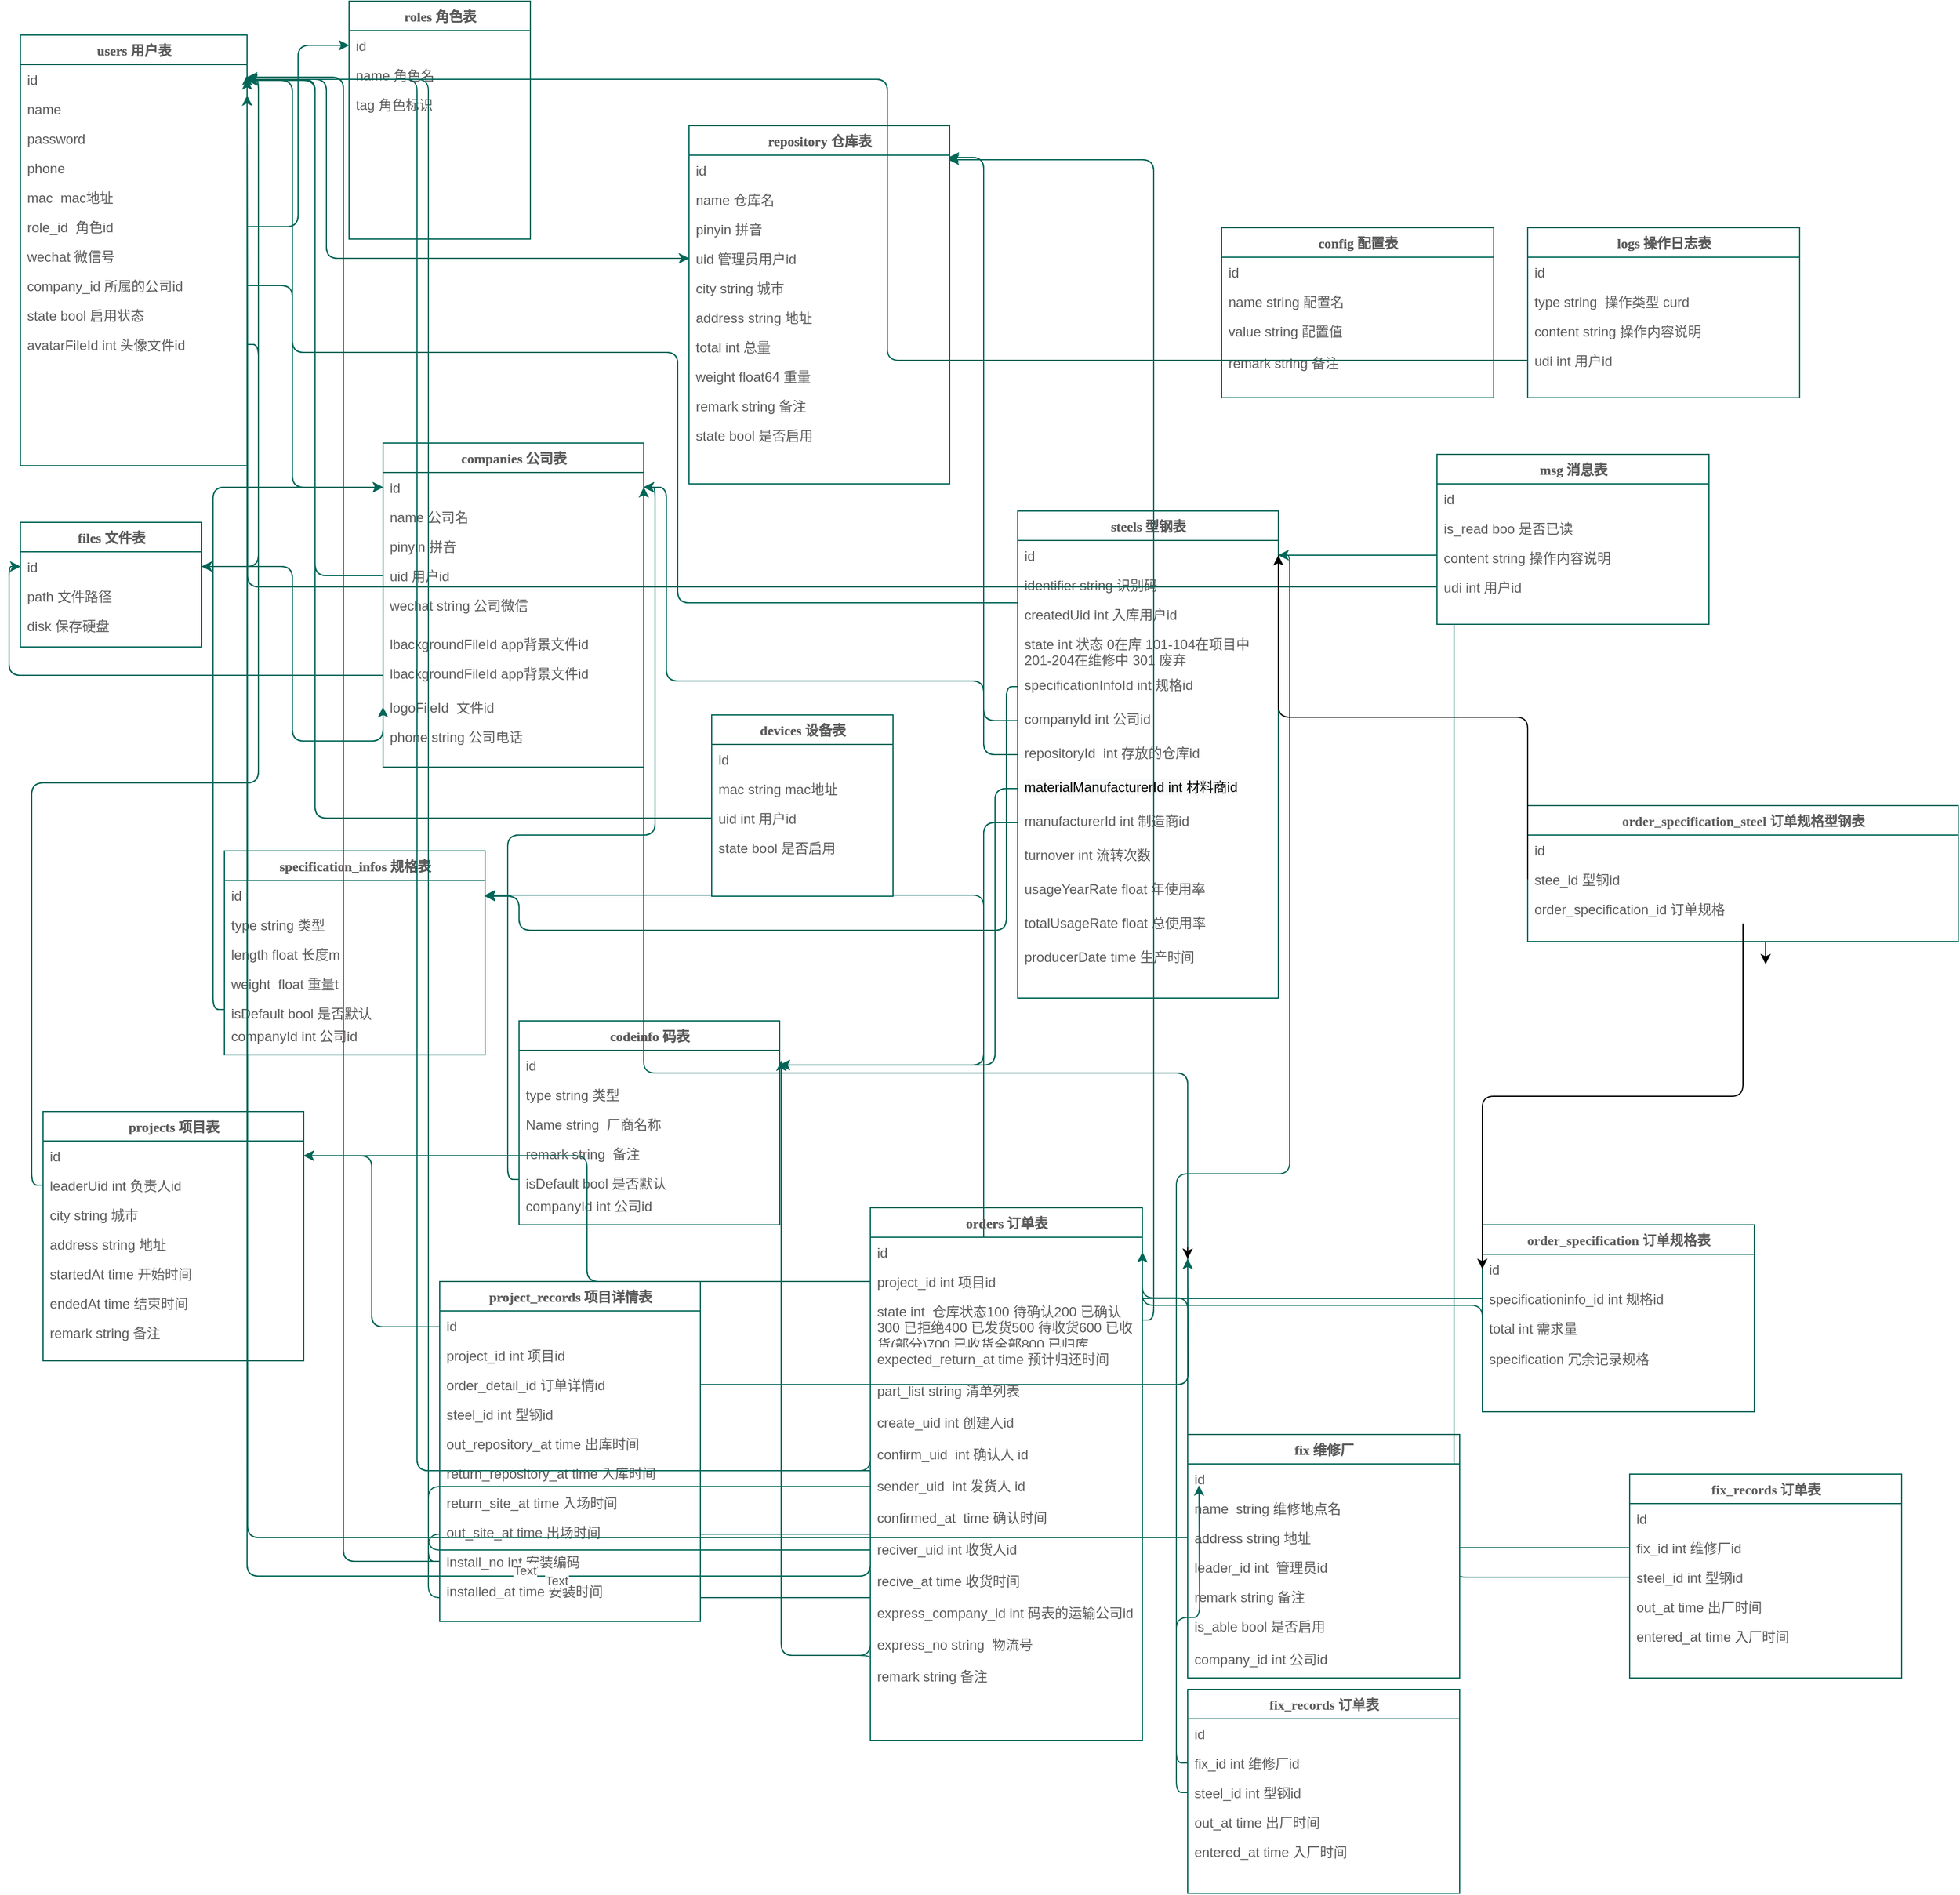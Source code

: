 <mxfile version="14.7.6" type="github">
  <diagram name="Page-1" id="9f46799a-70d6-7492-0946-bef42562c5a5">
    <mxGraphModel dx="1666" dy="771" grid="1" gridSize="10" guides="1" tooltips="1" connect="1" arrows="1" fold="1" page="1" pageScale="1" pageWidth="1100" pageHeight="850" math="0" shadow="0">
      <root>
        <mxCell id="0" />
        <mxCell id="1" parent="0" />
        <mxCell id="78961159f06e98e8-17" value="users 用户表&lt;br&gt;" style="swimlane;html=1;fontStyle=1;align=center;verticalAlign=top;childLayout=stackLayout;horizontal=1;startSize=26;horizontalStack=0;resizeParent=1;resizeLast=0;collapsible=1;marginBottom=0;swimlaneFillColor=#ffffff;rounded=0;shadow=0;comic=0;labelBackgroundColor=none;strokeWidth=1;fillColor=none;fontFamily=Verdana;fontSize=12;strokeColor=#006658;fontColor=#5C5C5C;" parent="1" vertex="1">
          <mxGeometry x="20" y="120" width="200" height="380" as="geometry">
            <mxRectangle x="50" y="130" width="70" height="26" as="alternateBounds" />
          </mxGeometry>
        </mxCell>
        <mxCell id="78961159f06e98e8-21" value="id&lt;br&gt;" style="text;html=1;strokeColor=none;fillColor=none;align=left;verticalAlign=top;spacingLeft=4;spacingRight=4;whiteSpace=wrap;overflow=hidden;rotatable=0;points=[[0,0.5],[1,0.5]];portConstraint=eastwest;fontColor=#5C5C5C;" parent="78961159f06e98e8-17" vertex="1">
          <mxGeometry y="26" width="200" height="26" as="geometry" />
        </mxCell>
        <mxCell id="78961159f06e98e8-23" value="name&lt;br&gt;" style="text;html=1;strokeColor=none;fillColor=none;align=left;verticalAlign=top;spacingLeft=4;spacingRight=4;whiteSpace=wrap;overflow=hidden;rotatable=0;points=[[0,0.5],[1,0.5]];portConstraint=eastwest;fontColor=#5C5C5C;" parent="78961159f06e98e8-17" vertex="1">
          <mxGeometry y="52" width="200" height="26" as="geometry" />
        </mxCell>
        <mxCell id="78961159f06e98e8-25" value="password&lt;br&gt;" style="text;html=1;strokeColor=none;fillColor=none;align=left;verticalAlign=top;spacingLeft=4;spacingRight=4;whiteSpace=wrap;overflow=hidden;rotatable=0;points=[[0,0.5],[1,0.5]];portConstraint=eastwest;fontColor=#5C5C5C;" parent="78961159f06e98e8-17" vertex="1">
          <mxGeometry y="78" width="200" height="26" as="geometry" />
        </mxCell>
        <mxCell id="78961159f06e98e8-26" value="phone&lt;br&gt;" style="text;html=1;strokeColor=none;fillColor=none;align=left;verticalAlign=top;spacingLeft=4;spacingRight=4;whiteSpace=wrap;overflow=hidden;rotatable=0;points=[[0,0.5],[1,0.5]];portConstraint=eastwest;fontColor=#5C5C5C;" parent="78961159f06e98e8-17" vertex="1">
          <mxGeometry y="104" width="200" height="26" as="geometry" />
        </mxCell>
        <mxCell id="u5DTICknPSbGoJJpcP43-8" value="mac&amp;nbsp; mac地址&lt;br&gt;" style="text;html=1;strokeColor=none;fillColor=none;align=left;verticalAlign=top;spacingLeft=4;spacingRight=4;whiteSpace=wrap;overflow=hidden;rotatable=0;points=[[0,0.5],[1,0.5]];portConstraint=eastwest;fontColor=#5C5C5C;" parent="78961159f06e98e8-17" vertex="1">
          <mxGeometry y="130" width="200" height="26" as="geometry" />
        </mxCell>
        <mxCell id="u5DTICknPSbGoJJpcP43-9" value="role_id&amp;nbsp; 角色id&lt;br&gt;" style="text;html=1;strokeColor=none;fillColor=none;align=left;verticalAlign=top;spacingLeft=4;spacingRight=4;whiteSpace=wrap;overflow=hidden;rotatable=0;points=[[0,0.5],[1,0.5]];portConstraint=eastwest;fontColor=#5C5C5C;" parent="78961159f06e98e8-17" vertex="1">
          <mxGeometry y="156" width="200" height="26" as="geometry" />
        </mxCell>
        <mxCell id="u5DTICknPSbGoJJpcP43-24" value="wechat 微信号" style="text;html=1;strokeColor=none;fillColor=none;align=left;verticalAlign=top;spacingLeft=4;spacingRight=4;whiteSpace=wrap;overflow=hidden;rotatable=0;points=[[0,0.5],[1,0.5]];portConstraint=eastwest;fontColor=#5C5C5C;" parent="78961159f06e98e8-17" vertex="1">
          <mxGeometry y="182" width="200" height="26" as="geometry" />
        </mxCell>
        <mxCell id="u5DTICknPSbGoJJpcP43-54" value="company_id 所属的公司id" style="text;html=1;strokeColor=none;fillColor=none;align=left;verticalAlign=top;spacingLeft=4;spacingRight=4;whiteSpace=wrap;overflow=hidden;rotatable=0;points=[[0,0.5],[1,0.5]];portConstraint=eastwest;fontColor=#5C5C5C;" parent="78961159f06e98e8-17" vertex="1">
          <mxGeometry y="208" width="200" height="26" as="geometry" />
        </mxCell>
        <mxCell id="536uSs9uS-_Bxc-050VK-1" value="is_able bool 启用状态" style="text;html=1;strokeColor=none;fillColor=none;align=left;verticalAlign=top;spacingLeft=4;spacingRight=4;whiteSpace=wrap;overflow=hidden;rotatable=0;points=[[0,0.5],[1,0.5]];portConstraint=eastwest;fontColor=#5C5C5C;" parent="78961159f06e98e8-17" vertex="1">
          <mxGeometry y="234" width="200" height="26" as="geometry" />
        </mxCell>
        <mxCell id="536uSs9uS-_Bxc-050VK-2" value="avatarFileId int 头像文件id" style="text;html=1;strokeColor=none;fillColor=none;align=left;verticalAlign=top;spacingLeft=4;spacingRight=4;whiteSpace=wrap;overflow=hidden;rotatable=0;points=[[0,0.5],[1,0.5]];portConstraint=eastwest;fontColor=#5C5C5C;" parent="78961159f06e98e8-17" vertex="1">
          <mxGeometry y="260" width="200" height="26" as="geometry" />
        </mxCell>
        <mxCell id="u5DTICknPSbGoJJpcP43-11" value="roles 角色表&lt;br&gt;" style="swimlane;html=1;fontStyle=1;align=center;verticalAlign=top;childLayout=stackLayout;horizontal=1;startSize=26;horizontalStack=0;resizeParent=1;resizeLast=0;collapsible=1;marginBottom=0;swimlaneFillColor=#ffffff;rounded=0;shadow=0;comic=0;labelBackgroundColor=none;strokeWidth=1;fillColor=none;fontFamily=Verdana;fontSize=12;strokeColor=#006658;fontColor=#5C5C5C;" parent="1" vertex="1">
          <mxGeometry x="310" y="90" width="160" height="210" as="geometry">
            <mxRectangle x="50" y="130" width="70" height="26" as="alternateBounds" />
          </mxGeometry>
        </mxCell>
        <mxCell id="u5DTICknPSbGoJJpcP43-12" value="id&lt;br&gt;" style="text;html=1;strokeColor=none;fillColor=none;align=left;verticalAlign=top;spacingLeft=4;spacingRight=4;whiteSpace=wrap;overflow=hidden;rotatable=0;points=[[0,0.5],[1,0.5]];portConstraint=eastwest;fontColor=#5C5C5C;" parent="u5DTICknPSbGoJJpcP43-11" vertex="1">
          <mxGeometry y="26" width="160" height="26" as="geometry" />
        </mxCell>
        <mxCell id="u5DTICknPSbGoJJpcP43-13" value="name 角色名&lt;br&gt;" style="text;html=1;strokeColor=none;fillColor=none;align=left;verticalAlign=top;spacingLeft=4;spacingRight=4;whiteSpace=wrap;overflow=hidden;rotatable=0;points=[[0,0.5],[1,0.5]];portConstraint=eastwest;fontColor=#5C5C5C;" parent="u5DTICknPSbGoJJpcP43-11" vertex="1">
          <mxGeometry y="52" width="160" height="26" as="geometry" />
        </mxCell>
        <mxCell id="u5DTICknPSbGoJJpcP43-15" value="tag 角色标识&lt;br&gt;" style="text;html=1;strokeColor=none;fillColor=none;align=left;verticalAlign=top;spacingLeft=4;spacingRight=4;whiteSpace=wrap;overflow=hidden;rotatable=0;points=[[0,0.5],[1,0.5]];portConstraint=eastwest;fontColor=#5C5C5C;" parent="u5DTICknPSbGoJJpcP43-11" vertex="1">
          <mxGeometry y="78" width="160" height="26" as="geometry" />
        </mxCell>
        <mxCell id="u5DTICknPSbGoJJpcP43-25" value="companies 公司表" style="swimlane;html=1;fontStyle=1;align=center;verticalAlign=top;childLayout=stackLayout;horizontal=1;startSize=26;horizontalStack=0;resizeParent=1;resizeLast=0;collapsible=1;marginBottom=0;swimlaneFillColor=#ffffff;rounded=0;shadow=0;comic=0;labelBackgroundColor=none;strokeWidth=1;fillColor=none;fontFamily=Verdana;fontSize=12;strokeColor=#006658;fontColor=#5C5C5C;" parent="1" vertex="1">
          <mxGeometry x="340" y="480" width="230" height="286" as="geometry">
            <mxRectangle x="50" y="130" width="70" height="26" as="alternateBounds" />
          </mxGeometry>
        </mxCell>
        <mxCell id="u5DTICknPSbGoJJpcP43-26" value="id&lt;br&gt;" style="text;html=1;strokeColor=none;fillColor=none;align=left;verticalAlign=top;spacingLeft=4;spacingRight=4;whiteSpace=wrap;overflow=hidden;rotatable=0;points=[[0,0.5],[1,0.5]];portConstraint=eastwest;fontColor=#5C5C5C;" parent="u5DTICknPSbGoJJpcP43-25" vertex="1">
          <mxGeometry y="26" width="230" height="26" as="geometry" />
        </mxCell>
        <mxCell id="u5DTICknPSbGoJJpcP43-27" value="name 公司名" style="text;html=1;strokeColor=none;fillColor=none;align=left;verticalAlign=top;spacingLeft=4;spacingRight=4;whiteSpace=wrap;overflow=hidden;rotatable=0;points=[[0,0.5],[1,0.5]];portConstraint=eastwest;fontColor=#5C5C5C;" parent="u5DTICknPSbGoJJpcP43-25" vertex="1">
          <mxGeometry y="52" width="230" height="26" as="geometry" />
        </mxCell>
        <mxCell id="u5DTICknPSbGoJJpcP43-28" value="pinyin 拼音" style="text;html=1;strokeColor=none;fillColor=none;align=left;verticalAlign=top;spacingLeft=4;spacingRight=4;whiteSpace=wrap;overflow=hidden;rotatable=0;points=[[0,0.5],[1,0.5]];portConstraint=eastwest;fontColor=#5C5C5C;" parent="u5DTICknPSbGoJJpcP43-25" vertex="1">
          <mxGeometry y="78" width="230" height="26" as="geometry" />
        </mxCell>
        <mxCell id="u5DTICknPSbGoJJpcP43-29" value="uid 用户id" style="text;html=1;strokeColor=none;fillColor=none;align=left;verticalAlign=top;spacingLeft=4;spacingRight=4;whiteSpace=wrap;overflow=hidden;rotatable=0;points=[[0,0.5],[1,0.5]];portConstraint=eastwest;fontColor=#5C5C5C;" parent="u5DTICknPSbGoJJpcP43-25" vertex="1">
          <mxGeometry y="104" width="230" height="26" as="geometry" />
        </mxCell>
        <mxCell id="u5DTICknPSbGoJJpcP43-49" value="wechat string 公司微信" style="text;html=1;strokeColor=none;fillColor=none;align=left;verticalAlign=top;spacingLeft=4;spacingRight=4;whiteSpace=wrap;overflow=hidden;rotatable=0;points=[[0,0.5],[1,0.5]];portConstraint=eastwest;fontColor=#5C5C5C;" parent="u5DTICknPSbGoJJpcP43-25" vertex="1">
          <mxGeometry y="130" width="230" height="34" as="geometry" />
        </mxCell>
        <mxCell id="u5DTICknPSbGoJJpcP43-47" value="lbackgroundFileId app背景文件id&lt;br&gt;" style="text;html=1;strokeColor=none;fillColor=none;align=left;verticalAlign=top;spacingLeft=4;spacingRight=4;whiteSpace=wrap;overflow=hidden;rotatable=0;points=[[0,0.5],[1,0.5]];portConstraint=eastwest;fontColor=#5C5C5C;" parent="u5DTICknPSbGoJJpcP43-25" vertex="1">
          <mxGeometry y="164" width="230" height="26" as="geometry" />
        </mxCell>
        <mxCell id="u5DTICknPSbGoJJpcP43-41" value="lbackgroundFileId app背景文件id&lt;br&gt;" style="text;html=1;strokeColor=none;fillColor=none;align=left;verticalAlign=top;spacingLeft=4;spacingRight=4;whiteSpace=wrap;overflow=hidden;rotatable=0;points=[[0,0.5],[1,0.5]];portConstraint=eastwest;fontColor=#5C5C5C;" parent="u5DTICknPSbGoJJpcP43-25" vertex="1">
          <mxGeometry y="190" width="230" height="30" as="geometry" />
        </mxCell>
        <mxCell id="u5DTICknPSbGoJJpcP43-37" value="logoFileId&amp;nbsp; 文件id" style="text;html=1;strokeColor=none;fillColor=none;align=left;verticalAlign=top;spacingLeft=4;spacingRight=4;whiteSpace=wrap;overflow=hidden;rotatable=0;points=[[0,0.5],[1,0.5]];portConstraint=eastwest;fontColor=#5C5C5C;" parent="u5DTICknPSbGoJJpcP43-25" vertex="1">
          <mxGeometry y="220" width="230" height="26" as="geometry" />
        </mxCell>
        <mxCell id="u5DTICknPSbGoJJpcP43-53" value="phone string 公司电话&lt;br&gt;" style="text;html=1;strokeColor=none;fillColor=none;align=left;verticalAlign=top;spacingLeft=4;spacingRight=4;whiteSpace=wrap;overflow=hidden;rotatable=0;points=[[0,0.5],[1,0.5]];portConstraint=eastwest;fontColor=#5C5C5C;" parent="u5DTICknPSbGoJJpcP43-25" vertex="1">
          <mxGeometry y="246" width="230" height="26" as="geometry" />
        </mxCell>
        <mxCell id="u5DTICknPSbGoJJpcP43-32" value="files 文件表" style="swimlane;html=1;fontStyle=1;align=center;verticalAlign=top;childLayout=stackLayout;horizontal=1;startSize=26;horizontalStack=0;resizeParent=1;resizeLast=0;collapsible=1;marginBottom=0;swimlaneFillColor=#ffffff;rounded=0;shadow=0;comic=0;labelBackgroundColor=none;strokeWidth=1;fillColor=none;fontFamily=Verdana;fontSize=12;strokeColor=#006658;fontColor=#5C5C5C;" parent="1" vertex="1">
          <mxGeometry x="20" y="550" width="160" height="110" as="geometry">
            <mxRectangle x="50" y="130" width="70" height="26" as="alternateBounds" />
          </mxGeometry>
        </mxCell>
        <mxCell id="u5DTICknPSbGoJJpcP43-33" value="id&lt;br&gt;" style="text;html=1;strokeColor=none;fillColor=none;align=left;verticalAlign=top;spacingLeft=4;spacingRight=4;whiteSpace=wrap;overflow=hidden;rotatable=0;points=[[0,0.5],[1,0.5]];portConstraint=eastwest;fontColor=#5C5C5C;" parent="u5DTICknPSbGoJJpcP43-32" vertex="1">
          <mxGeometry y="26" width="160" height="26" as="geometry" />
        </mxCell>
        <mxCell id="u5DTICknPSbGoJJpcP43-34" value="path 文件路径" style="text;html=1;strokeColor=none;fillColor=none;align=left;verticalAlign=top;spacingLeft=4;spacingRight=4;whiteSpace=wrap;overflow=hidden;rotatable=0;points=[[0,0.5],[1,0.5]];portConstraint=eastwest;fontColor=#5C5C5C;" parent="u5DTICknPSbGoJJpcP43-32" vertex="1">
          <mxGeometry y="52" width="160" height="26" as="geometry" />
        </mxCell>
        <mxCell id="u5DTICknPSbGoJJpcP43-35" value="disk 保存硬盘" style="text;html=1;strokeColor=none;fillColor=none;align=left;verticalAlign=top;spacingLeft=4;spacingRight=4;whiteSpace=wrap;overflow=hidden;rotatable=0;points=[[0,0.5],[1,0.5]];portConstraint=eastwest;fontColor=#5C5C5C;" parent="u5DTICknPSbGoJJpcP43-32" vertex="1">
          <mxGeometry y="78" width="160" height="26" as="geometry" />
        </mxCell>
        <mxCell id="u5DTICknPSbGoJJpcP43-43" value="" style="edgeStyle=elbowEdgeStyle;elbow=horizontal;endArrow=classic;html=1;strokeColor=#006658;fontColor=#5C5C5C;" parent="1" source="u5DTICknPSbGoJJpcP43-29" target="78961159f06e98e8-21" edge="1">
          <mxGeometry width="50" height="50" relative="1" as="geometry">
            <mxPoint x="520" y="470" as="sourcePoint" />
            <mxPoint x="570" y="420" as="targetPoint" />
          </mxGeometry>
        </mxCell>
        <mxCell id="u5DTICknPSbGoJJpcP43-44" value="" style="edgeStyle=elbowEdgeStyle;elbow=horizontal;endArrow=classic;html=1;entryX=0;entryY=0.5;entryDx=0;entryDy=0;exitX=1;exitY=0.5;exitDx=0;exitDy=0;strokeColor=#006658;fontColor=#5C5C5C;" parent="1" source="u5DTICknPSbGoJJpcP43-9" target="u5DTICknPSbGoJJpcP43-12" edge="1">
          <mxGeometry width="50" height="50" relative="1" as="geometry">
            <mxPoint x="240" y="280" as="sourcePoint" />
            <mxPoint x="290" y="230" as="targetPoint" />
            <Array as="points" />
          </mxGeometry>
        </mxCell>
        <mxCell id="u5DTICknPSbGoJJpcP43-46" value="" style="edgeStyle=orthogonalEdgeStyle;elbow=horizontal;endArrow=classic;html=1;entryX=0;entryY=0.5;entryDx=0;entryDy=0;exitX=0;exitY=0.5;exitDx=0;exitDy=0;strokeColor=#006658;fontColor=#5C5C5C;" parent="1" source="u5DTICknPSbGoJJpcP43-41" target="u5DTICknPSbGoJJpcP43-33" edge="1">
          <mxGeometry width="50" height="50" relative="1" as="geometry">
            <mxPoint x="10" y="370" as="sourcePoint" />
            <mxPoint x="570" y="420" as="targetPoint" />
          </mxGeometry>
        </mxCell>
        <mxCell id="u5DTICknPSbGoJJpcP43-51" value="" style="edgeStyle=segmentEdgeStyle;endArrow=classic;html=1;entryX=0;entryY=0.5;entryDx=0;entryDy=0;strokeColor=#006658;fontColor=#5C5C5C;" parent="1" source="u5DTICknPSbGoJJpcP43-33" target="u5DTICknPSbGoJJpcP43-37" edge="1">
          <mxGeometry width="50" height="50" relative="1" as="geometry">
            <mxPoint x="200" y="610" as="sourcePoint" />
            <mxPoint x="250" y="560" as="targetPoint" />
            <Array as="points">
              <mxPoint x="260" y="589" />
              <mxPoint x="260" y="743" />
            </Array>
          </mxGeometry>
        </mxCell>
        <mxCell id="u5DTICknPSbGoJJpcP43-56" value="" style="edgeStyle=segmentEdgeStyle;endArrow=classic;html=1;exitX=1;exitY=0.5;exitDx=0;exitDy=0;entryX=0;entryY=0.5;entryDx=0;entryDy=0;strokeColor=#006658;fontColor=#5C5C5C;" parent="1" source="u5DTICknPSbGoJJpcP43-54" target="u5DTICknPSbGoJJpcP43-26" edge="1">
          <mxGeometry width="50" height="50" relative="1" as="geometry">
            <mxPoint x="520" y="460" as="sourcePoint" />
            <mxPoint x="570" y="410" as="targetPoint" />
            <Array as="points">
              <mxPoint x="260" y="341" />
              <mxPoint x="260" y="519" />
            </Array>
          </mxGeometry>
        </mxCell>
        <mxCell id="536uSs9uS-_Bxc-050VK-3" value="" style="edgeStyle=elbowEdgeStyle;elbow=vertical;endArrow=classic;html=1;exitX=1;exitY=0.5;exitDx=0;exitDy=0;strokeColor=#006658;fontColor=#5C5C5C;" parent="1" source="536uSs9uS-_Bxc-050VK-2" target="u5DTICknPSbGoJJpcP43-33" edge="1">
          <mxGeometry width="50" height="50" relative="1" as="geometry">
            <mxPoint x="520" y="510" as="sourcePoint" />
            <mxPoint x="570" y="460" as="targetPoint" />
            <Array as="points">
              <mxPoint x="230" y="500" />
            </Array>
          </mxGeometry>
        </mxCell>
        <mxCell id="qr2XOrhrK6a8kLRLHa2o-1" value="repository 仓库表" style="swimlane;html=1;fontStyle=1;align=center;verticalAlign=top;childLayout=stackLayout;horizontal=1;startSize=26;horizontalStack=0;resizeParent=1;resizeLast=0;collapsible=1;marginBottom=0;swimlaneFillColor=#ffffff;rounded=0;shadow=0;comic=0;labelBackgroundColor=none;strokeWidth=1;fillColor=none;fontFamily=Verdana;fontSize=12;strokeColor=#006658;fontColor=#5C5C5C;" parent="1" vertex="1">
          <mxGeometry x="610" y="200" width="230" height="316" as="geometry">
            <mxRectangle x="50" y="130" width="70" height="26" as="alternateBounds" />
          </mxGeometry>
        </mxCell>
        <mxCell id="qr2XOrhrK6a8kLRLHa2o-2" value="id&lt;br&gt;" style="text;html=1;strokeColor=none;fillColor=none;align=left;verticalAlign=top;spacingLeft=4;spacingRight=4;whiteSpace=wrap;overflow=hidden;rotatable=0;points=[[0,0.5],[1,0.5]];portConstraint=eastwest;fontColor=#5C5C5C;" parent="qr2XOrhrK6a8kLRLHa2o-1" vertex="1">
          <mxGeometry y="26" width="230" height="26" as="geometry" />
        </mxCell>
        <mxCell id="qr2XOrhrK6a8kLRLHa2o-3" value="name 仓库名" style="text;html=1;strokeColor=none;fillColor=none;align=left;verticalAlign=top;spacingLeft=4;spacingRight=4;whiteSpace=wrap;overflow=hidden;rotatable=0;points=[[0,0.5],[1,0.5]];portConstraint=eastwest;fontColor=#5C5C5C;" parent="qr2XOrhrK6a8kLRLHa2o-1" vertex="1">
          <mxGeometry y="52" width="230" height="26" as="geometry" />
        </mxCell>
        <mxCell id="qr2XOrhrK6a8kLRLHa2o-4" value="pinyin 拼音" style="text;html=1;strokeColor=none;fillColor=none;align=left;verticalAlign=top;spacingLeft=4;spacingRight=4;whiteSpace=wrap;overflow=hidden;rotatable=0;points=[[0,0.5],[1,0.5]];portConstraint=eastwest;fontColor=#5C5C5C;" parent="qr2XOrhrK6a8kLRLHa2o-1" vertex="1">
          <mxGeometry y="78" width="230" height="26" as="geometry" />
        </mxCell>
        <mxCell id="qr2XOrhrK6a8kLRLHa2o-5" value="uid 管理员用户id" style="text;html=1;strokeColor=none;fillColor=none;align=left;verticalAlign=top;spacingLeft=4;spacingRight=4;whiteSpace=wrap;overflow=hidden;rotatable=0;points=[[0,0.5],[1,0.5]];portConstraint=eastwest;fontColor=#5C5C5C;" parent="qr2XOrhrK6a8kLRLHa2o-1" vertex="1">
          <mxGeometry y="104" width="230" height="26" as="geometry" />
        </mxCell>
        <mxCell id="qr2XOrhrK6a8kLRLHa2o-21" value="city string 城市" style="text;html=1;strokeColor=none;fillColor=none;align=left;verticalAlign=top;spacingLeft=4;spacingRight=4;whiteSpace=wrap;overflow=hidden;rotatable=0;points=[[0,0.5],[1,0.5]];portConstraint=eastwest;fontColor=#5C5C5C;" parent="qr2XOrhrK6a8kLRLHa2o-1" vertex="1">
          <mxGeometry y="130" width="230" height="26" as="geometry" />
        </mxCell>
        <mxCell id="qr2XOrhrK6a8kLRLHa2o-22" value="address string 地址" style="text;html=1;strokeColor=none;fillColor=none;align=left;verticalAlign=top;spacingLeft=4;spacingRight=4;whiteSpace=wrap;overflow=hidden;rotatable=0;points=[[0,0.5],[1,0.5]];portConstraint=eastwest;fontColor=#5C5C5C;" parent="qr2XOrhrK6a8kLRLHa2o-1" vertex="1">
          <mxGeometry y="156" width="230" height="26" as="geometry" />
        </mxCell>
        <mxCell id="qr2XOrhrK6a8kLRLHa2o-23" value="total int 总量" style="text;html=1;strokeColor=none;fillColor=none;align=left;verticalAlign=top;spacingLeft=4;spacingRight=4;whiteSpace=wrap;overflow=hidden;rotatable=0;points=[[0,0.5],[1,0.5]];portConstraint=eastwest;fontColor=#5C5C5C;" parent="qr2XOrhrK6a8kLRLHa2o-1" vertex="1">
          <mxGeometry y="182" width="230" height="26" as="geometry" />
        </mxCell>
        <mxCell id="qr2XOrhrK6a8kLRLHa2o-25" value="weight float64 重量" style="text;html=1;strokeColor=none;fillColor=none;align=left;verticalAlign=top;spacingLeft=4;spacingRight=4;whiteSpace=wrap;overflow=hidden;rotatable=0;points=[[0,0.5],[1,0.5]];portConstraint=eastwest;fontColor=#5C5C5C;" parent="qr2XOrhrK6a8kLRLHa2o-1" vertex="1">
          <mxGeometry y="208" width="230" height="26" as="geometry" />
        </mxCell>
        <mxCell id="qr2XOrhrK6a8kLRLHa2o-24" value="remark string 备注" style="text;html=1;strokeColor=none;fillColor=none;align=left;verticalAlign=top;spacingLeft=4;spacingRight=4;whiteSpace=wrap;overflow=hidden;rotatable=0;points=[[0,0.5],[1,0.5]];portConstraint=eastwest;fontColor=#5C5C5C;" parent="qr2XOrhrK6a8kLRLHa2o-1" vertex="1">
          <mxGeometry y="234" width="230" height="26" as="geometry" />
        </mxCell>
        <mxCell id="qr2XOrhrK6a8kLRLHa2o-26" value="state bool 是否启用" style="text;html=1;strokeColor=none;fillColor=none;align=left;verticalAlign=top;spacingLeft=4;spacingRight=4;whiteSpace=wrap;overflow=hidden;rotatable=0;points=[[0,0.5],[1,0.5]];portConstraint=eastwest;fontColor=#5C5C5C;" parent="qr2XOrhrK6a8kLRLHa2o-1" vertex="1">
          <mxGeometry y="260" width="230" height="25" as="geometry" />
        </mxCell>
        <mxCell id="qr2XOrhrK6a8kLRLHa2o-27" value="" style="edgeStyle=elbowEdgeStyle;elbow=horizontal;endArrow=classic;html=1;exitX=1;exitY=0.5;exitDx=0;exitDy=0;strokeColor=#006658;fontColor=#5C5C5C;" parent="1" source="78961159f06e98e8-21" target="qr2XOrhrK6a8kLRLHa2o-5" edge="1">
          <mxGeometry width="50" height="50" relative="1" as="geometry">
            <mxPoint x="520" y="500" as="sourcePoint" />
            <mxPoint x="570" y="450" as="targetPoint" />
            <Array as="points">
              <mxPoint x="290" y="220" />
            </Array>
          </mxGeometry>
        </mxCell>
        <mxCell id="qr2XOrhrK6a8kLRLHa2o-28" value="devices 设备表" style="swimlane;html=1;fontStyle=1;align=center;verticalAlign=top;childLayout=stackLayout;horizontal=1;startSize=26;horizontalStack=0;resizeParent=1;resizeLast=0;collapsible=1;marginBottom=0;swimlaneFillColor=#ffffff;rounded=0;shadow=0;comic=0;labelBackgroundColor=none;strokeWidth=1;fillColor=none;fontFamily=Verdana;fontSize=12;strokeColor=#006658;fontColor=#5C5C5C;" parent="1" vertex="1">
          <mxGeometry x="630" y="720" width="160" height="160" as="geometry">
            <mxRectangle x="50" y="130" width="70" height="26" as="alternateBounds" />
          </mxGeometry>
        </mxCell>
        <mxCell id="qr2XOrhrK6a8kLRLHa2o-29" value="id&lt;br&gt;" style="text;html=1;strokeColor=none;fillColor=none;align=left;verticalAlign=top;spacingLeft=4;spacingRight=4;whiteSpace=wrap;overflow=hidden;rotatable=0;points=[[0,0.5],[1,0.5]];portConstraint=eastwest;fontColor=#5C5C5C;" parent="qr2XOrhrK6a8kLRLHa2o-28" vertex="1">
          <mxGeometry y="26" width="160" height="26" as="geometry" />
        </mxCell>
        <mxCell id="qr2XOrhrK6a8kLRLHa2o-30" value="mac string mac地址" style="text;html=1;strokeColor=none;fillColor=none;align=left;verticalAlign=top;spacingLeft=4;spacingRight=4;whiteSpace=wrap;overflow=hidden;rotatable=0;points=[[0,0.5],[1,0.5]];portConstraint=eastwest;fontColor=#5C5C5C;" parent="qr2XOrhrK6a8kLRLHa2o-28" vertex="1">
          <mxGeometry y="52" width="160" height="26" as="geometry" />
        </mxCell>
        <mxCell id="qr2XOrhrK6a8kLRLHa2o-31" value="uid int 用户id" style="text;html=1;strokeColor=none;fillColor=none;align=left;verticalAlign=top;spacingLeft=4;spacingRight=4;whiteSpace=wrap;overflow=hidden;rotatable=0;points=[[0,0.5],[1,0.5]];portConstraint=eastwest;fontColor=#5C5C5C;" parent="qr2XOrhrK6a8kLRLHa2o-28" vertex="1">
          <mxGeometry y="78" width="160" height="26" as="geometry" />
        </mxCell>
        <mxCell id="qr2XOrhrK6a8kLRLHa2o-32" value="is_able bool 是否启用" style="text;html=1;strokeColor=none;fillColor=none;align=left;verticalAlign=top;spacingLeft=4;spacingRight=4;whiteSpace=wrap;overflow=hidden;rotatable=0;points=[[0,0.5],[1,0.5]];portConstraint=eastwest;fontColor=#5C5C5C;" parent="qr2XOrhrK6a8kLRLHa2o-28" vertex="1">
          <mxGeometry y="104" width="160" height="26" as="geometry" />
        </mxCell>
        <mxCell id="qr2XOrhrK6a8kLRLHa2o-39" value="" style="edgeStyle=elbowEdgeStyle;elbow=horizontal;endArrow=classic;html=1;strokeColor=#006658;fontColor=#5C5C5C;" parent="1" source="qr2XOrhrK6a8kLRLHa2o-31" edge="1">
          <mxGeometry width="50" height="50" relative="1" as="geometry">
            <mxPoint x="520" y="540" as="sourcePoint" />
            <mxPoint x="220" y="160" as="targetPoint" />
            <Array as="points">
              <mxPoint x="280" y="390" />
              <mxPoint x="410" y="750" />
              <mxPoint x="310" y="230" />
            </Array>
          </mxGeometry>
        </mxCell>
        <mxCell id="KPvRqQYWDeznnrHQe_zY-1" value="steels 型钢表" style="swimlane;html=1;fontStyle=1;align=center;verticalAlign=top;childLayout=stackLayout;horizontal=1;startSize=26;horizontalStack=0;resizeParent=1;resizeLast=0;collapsible=1;marginBottom=0;swimlaneFillColor=#ffffff;rounded=0;shadow=0;comic=0;labelBackgroundColor=none;strokeWidth=1;fillColor=none;fontFamily=Verdana;fontSize=12;strokeColor=#006658;fontColor=#5C5C5C;" parent="1" vertex="1">
          <mxGeometry x="900" y="540" width="230" height="430" as="geometry">
            <mxRectangle x="50" y="130" width="70" height="26" as="alternateBounds" />
          </mxGeometry>
        </mxCell>
        <mxCell id="KPvRqQYWDeznnrHQe_zY-2" value="id&lt;br&gt;" style="text;html=1;strokeColor=none;fillColor=none;align=left;verticalAlign=top;spacingLeft=4;spacingRight=4;whiteSpace=wrap;overflow=hidden;rotatable=0;points=[[0,0.5],[1,0.5]];portConstraint=eastwest;fontColor=#5C5C5C;" parent="KPvRqQYWDeznnrHQe_zY-1" vertex="1">
          <mxGeometry y="26" width="230" height="26" as="geometry" />
        </mxCell>
        <mxCell id="KPvRqQYWDeznnrHQe_zY-3" value="identifier string 识别码" style="text;html=1;strokeColor=none;fillColor=none;align=left;verticalAlign=top;spacingLeft=4;spacingRight=4;whiteSpace=wrap;overflow=hidden;rotatable=0;points=[[0,0.5],[1,0.5]];portConstraint=eastwest;fontColor=#5C5C5C;" parent="KPvRqQYWDeznnrHQe_zY-1" vertex="1">
          <mxGeometry y="52" width="230" height="26" as="geometry" />
        </mxCell>
        <mxCell id="KPvRqQYWDeznnrHQe_zY-4" value="createdUid int 入库用户id" style="text;html=1;strokeColor=none;fillColor=none;align=left;verticalAlign=top;spacingLeft=4;spacingRight=4;whiteSpace=wrap;overflow=hidden;rotatable=0;points=[[0,0.5],[1,0.5]];portConstraint=eastwest;fontColor=#5C5C5C;" parent="KPvRqQYWDeznnrHQe_zY-1" vertex="1">
          <mxGeometry y="78" width="230" height="26" as="geometry" />
        </mxCell>
        <mxCell id="KPvRqQYWDeznnrHQe_zY-5" value="state int 状态 0在库 101-104在项目中201-204在维修中 301 废弃" style="text;html=1;strokeColor=none;fillColor=none;align=left;verticalAlign=top;spacingLeft=4;spacingRight=4;whiteSpace=wrap;overflow=hidden;rotatable=0;points=[[0,0.5],[1,0.5]];portConstraint=eastwest;fontColor=#5C5C5C;" parent="KPvRqQYWDeznnrHQe_zY-1" vertex="1">
          <mxGeometry y="104" width="230" height="36" as="geometry" />
        </mxCell>
        <mxCell id="KPvRqQYWDeznnrHQe_zY-13" value="specificationInfoId int 规格id" style="text;html=1;strokeColor=none;fillColor=none;align=left;verticalAlign=top;spacingLeft=4;spacingRight=4;whiteSpace=wrap;overflow=hidden;rotatable=0;points=[[0,0.5],[1,0.5]];portConstraint=eastwest;fontColor=#5C5C5C;" parent="KPvRqQYWDeznnrHQe_zY-1" vertex="1">
          <mxGeometry y="140" width="230" height="30" as="geometry" />
        </mxCell>
        <mxCell id="KPvRqQYWDeznnrHQe_zY-23" value="companyId int 公司id" style="text;html=1;strokeColor=none;fillColor=none;align=left;verticalAlign=top;spacingLeft=4;spacingRight=4;whiteSpace=wrap;overflow=hidden;rotatable=0;points=[[0,0.5],[1,0.5]];portConstraint=eastwest;fontColor=#5C5C5C;" parent="KPvRqQYWDeznnrHQe_zY-1" vertex="1">
          <mxGeometry y="170" width="230" height="30" as="geometry" />
        </mxCell>
        <mxCell id="KPvRqQYWDeznnrHQe_zY-25" value="repositoryId&amp;nbsp; int 存放的仓库id" style="text;html=1;strokeColor=none;fillColor=none;align=left;verticalAlign=top;spacingLeft=4;spacingRight=4;whiteSpace=wrap;overflow=hidden;rotatable=0;points=[[0,0.5],[1,0.5]];portConstraint=eastwest;fontColor=#5C5C5C;" parent="KPvRqQYWDeznnrHQe_zY-1" vertex="1">
          <mxGeometry y="200" width="230" height="30" as="geometry" />
        </mxCell>
        <mxCell id="KPvRqQYWDeznnrHQe_zY-28" value="&lt;meta charset=&quot;utf-8&quot;&gt;&lt;span style=&quot;color: rgb(0, 0, 0); font-family: helvetica; font-size: 12px; font-style: normal; font-weight: 400; letter-spacing: normal; text-align: left; text-indent: 0px; text-transform: none; word-spacing: 0px; background-color: rgb(248, 249, 250); display: inline; float: none;&quot;&gt;materialManufacturerId int 材料商id&lt;/span&gt;" style="text;html=1;strokeColor=none;fillColor=none;align=left;verticalAlign=top;spacingLeft=4;spacingRight=4;whiteSpace=wrap;overflow=hidden;rotatable=0;points=[[0,0.5],[1,0.5]];portConstraint=eastwest;fontColor=#5C5C5C;" parent="KPvRqQYWDeznnrHQe_zY-1" vertex="1">
          <mxGeometry y="230" width="230" height="30" as="geometry" />
        </mxCell>
        <mxCell id="KPvRqQYWDeznnrHQe_zY-50" value="&lt;font face=&quot;helvetica&quot;&gt;manufacturerId int 制造商id&lt;/font&gt;" style="text;html=1;strokeColor=none;fillColor=none;align=left;verticalAlign=top;spacingLeft=4;spacingRight=4;whiteSpace=wrap;overflow=hidden;rotatable=0;points=[[0,0.5],[1,0.5]];portConstraint=eastwest;fontColor=#5C5C5C;" parent="KPvRqQYWDeznnrHQe_zY-1" vertex="1">
          <mxGeometry y="260" width="230" height="30" as="geometry" />
        </mxCell>
        <mxCell id="KPvRqQYWDeznnrHQe_zY-59" value="&lt;font face=&quot;helvetica&quot;&gt;turnover int 流转次数&lt;/font&gt;" style="text;html=1;strokeColor=none;fillColor=none;align=left;verticalAlign=top;spacingLeft=4;spacingRight=4;whiteSpace=wrap;overflow=hidden;rotatable=0;points=[[0,0.5],[1,0.5]];portConstraint=eastwest;fontColor=#5C5C5C;" parent="KPvRqQYWDeznnrHQe_zY-1" vertex="1">
          <mxGeometry y="290" width="230" height="30" as="geometry" />
        </mxCell>
        <mxCell id="KPvRqQYWDeznnrHQe_zY-71" value="&lt;font face=&quot;helvetica&quot;&gt;usageYearRate float 年&lt;/font&gt;&lt;span style=&quot;font-family: &amp;#34;helvetica&amp;#34;&quot;&gt;使用率&lt;/span&gt;" style="text;html=1;strokeColor=none;fillColor=none;align=left;verticalAlign=top;spacingLeft=4;spacingRight=4;whiteSpace=wrap;overflow=hidden;rotatable=0;points=[[0,0.5],[1,0.5]];portConstraint=eastwest;fontColor=#5C5C5C;" parent="KPvRqQYWDeznnrHQe_zY-1" vertex="1">
          <mxGeometry y="320" width="230" height="30" as="geometry" />
        </mxCell>
        <mxCell id="KPvRqQYWDeznnrHQe_zY-72" value="&lt;font face=&quot;helvetica&quot;&gt;totalUsageRate float 总使用率&lt;/font&gt;" style="text;html=1;strokeColor=none;fillColor=none;align=left;verticalAlign=top;spacingLeft=4;spacingRight=4;whiteSpace=wrap;overflow=hidden;rotatable=0;points=[[0,0.5],[1,0.5]];portConstraint=eastwest;fontColor=#5C5C5C;" parent="KPvRqQYWDeznnrHQe_zY-1" vertex="1">
          <mxGeometry y="350" width="230" height="30" as="geometry" />
        </mxCell>
        <mxCell id="KPvRqQYWDeznnrHQe_zY-73" value="&lt;font face=&quot;helvetica&quot;&gt;producerDate time 生产时间&lt;/font&gt;" style="text;html=1;strokeColor=none;fillColor=none;align=left;verticalAlign=top;spacingLeft=4;spacingRight=4;whiteSpace=wrap;overflow=hidden;rotatable=0;points=[[0,0.5],[1,0.5]];portConstraint=eastwest;fontColor=#5C5C5C;" parent="KPvRqQYWDeznnrHQe_zY-1" vertex="1">
          <mxGeometry y="380" width="230" height="30" as="geometry" />
        </mxCell>
        <mxCell id="KPvRqQYWDeznnrHQe_zY-7" value="" style="edgeStyle=segmentEdgeStyle;endArrow=classic;html=1;strokeColor=#006658;fontColor=#5C5C5C;" parent="1" source="KPvRqQYWDeznnrHQe_zY-4" edge="1">
          <mxGeometry width="50" height="50" relative="1" as="geometry">
            <mxPoint x="830" y="610" as="sourcePoint" />
            <mxPoint x="220" y="160" as="targetPoint" />
            <Array as="points">
              <mxPoint x="600" y="621" />
              <mxPoint x="600" y="400" />
              <mxPoint x="260" y="400" />
              <mxPoint x="260" y="160" />
            </Array>
          </mxGeometry>
        </mxCell>
        <mxCell id="KPvRqQYWDeznnrHQe_zY-8" value="specification_infos 规格表" style="swimlane;html=1;fontStyle=1;align=center;verticalAlign=top;childLayout=stackLayout;horizontal=1;startSize=26;horizontalStack=0;resizeParent=1;resizeLast=0;collapsible=1;marginBottom=0;swimlaneFillColor=#ffffff;rounded=0;shadow=0;comic=0;labelBackgroundColor=none;strokeWidth=1;fillColor=none;fontFamily=Verdana;fontSize=12;strokeColor=#006658;fontColor=#5C5C5C;" parent="1" vertex="1">
          <mxGeometry x="200" y="840" width="230" height="180" as="geometry">
            <mxRectangle x="50" y="130" width="70" height="26" as="alternateBounds" />
          </mxGeometry>
        </mxCell>
        <mxCell id="KPvRqQYWDeznnrHQe_zY-9" value="id&lt;br&gt;" style="text;html=1;strokeColor=none;fillColor=none;align=left;verticalAlign=top;spacingLeft=4;spacingRight=4;whiteSpace=wrap;overflow=hidden;rotatable=0;points=[[0,0.5],[1,0.5]];portConstraint=eastwest;fontColor=#5C5C5C;" parent="KPvRqQYWDeznnrHQe_zY-8" vertex="1">
          <mxGeometry y="26" width="230" height="26" as="geometry" />
        </mxCell>
        <mxCell id="KPvRqQYWDeznnrHQe_zY-14" value="type string 类型" style="text;html=1;strokeColor=none;fillColor=none;align=left;verticalAlign=top;spacingLeft=4;spacingRight=4;whiteSpace=wrap;overflow=hidden;rotatable=0;points=[[0,0.5],[1,0.5]];portConstraint=eastwest;fontColor=#5C5C5C;" parent="KPvRqQYWDeznnrHQe_zY-8" vertex="1">
          <mxGeometry y="52" width="230" height="26" as="geometry" />
        </mxCell>
        <mxCell id="KPvRqQYWDeznnrHQe_zY-15" value="length float 长度m" style="text;html=1;strokeColor=none;fillColor=none;align=left;verticalAlign=top;spacingLeft=4;spacingRight=4;whiteSpace=wrap;overflow=hidden;rotatable=0;points=[[0,0.5],[1,0.5]];portConstraint=eastwest;fontColor=#5C5C5C;" parent="KPvRqQYWDeznnrHQe_zY-8" vertex="1">
          <mxGeometry y="78" width="230" height="26" as="geometry" />
        </mxCell>
        <mxCell id="KPvRqQYWDeznnrHQe_zY-16" value="weight&amp;nbsp; float 重量t" style="text;html=1;strokeColor=none;fillColor=none;align=left;verticalAlign=top;spacingLeft=4;spacingRight=4;whiteSpace=wrap;overflow=hidden;rotatable=0;points=[[0,0.5],[1,0.5]];portConstraint=eastwest;fontColor=#5C5C5C;" parent="KPvRqQYWDeznnrHQe_zY-8" vertex="1">
          <mxGeometry y="104" width="230" height="26" as="geometry" />
        </mxCell>
        <mxCell id="KPvRqQYWDeznnrHQe_zY-17" value="isDefault bool 是否默认" style="text;html=1;strokeColor=none;fillColor=none;align=left;verticalAlign=top;spacingLeft=4;spacingRight=4;whiteSpace=wrap;overflow=hidden;rotatable=0;points=[[0,0.5],[1,0.5]];portConstraint=eastwest;fontColor=#5C5C5C;" parent="KPvRqQYWDeznnrHQe_zY-8" vertex="1">
          <mxGeometry y="130" width="230" height="20" as="geometry" />
        </mxCell>
        <mxCell id="KPvRqQYWDeznnrHQe_zY-18" value="companyId int 公司id" style="text;html=1;strokeColor=none;fillColor=none;align=left;verticalAlign=top;spacingLeft=4;spacingRight=4;whiteSpace=wrap;overflow=hidden;rotatable=0;points=[[0,0.5],[1,0.5]];portConstraint=eastwest;fontColor=#5C5C5C;" parent="KPvRqQYWDeznnrHQe_zY-8" vertex="1">
          <mxGeometry y="150" width="230" height="20" as="geometry" />
        </mxCell>
        <mxCell id="KPvRqQYWDeznnrHQe_zY-19" value="" style="edgeStyle=elbowEdgeStyle;elbow=horizontal;endArrow=classic;html=1;exitX=0;exitY=0.5;exitDx=0;exitDy=0;exitPerimeter=0;strokeColor=#006658;fontColor=#5C5C5C;" parent="1" source="KPvRqQYWDeznnrHQe_zY-17" target="u5DTICknPSbGoJJpcP43-26" edge="1">
          <mxGeometry width="50" height="50" relative="1" as="geometry">
            <mxPoint x="590" y="770" as="sourcePoint" />
            <mxPoint x="640" y="720" as="targetPoint" />
            <Array as="points">
              <mxPoint x="190" y="710" />
            </Array>
          </mxGeometry>
        </mxCell>
        <mxCell id="KPvRqQYWDeznnrHQe_zY-21" value="" style="edgeStyle=segmentEdgeStyle;endArrow=classic;html=1;strokeColor=#006658;fontColor=#5C5C5C;" parent="1" source="KPvRqQYWDeznnrHQe_zY-13" edge="1">
          <mxGeometry width="50" height="50" relative="1" as="geometry">
            <mxPoint x="600" y="560" as="sourcePoint" />
            <mxPoint x="430" y="880" as="targetPoint" />
            <Array as="points">
              <mxPoint x="890" y="695" />
              <mxPoint x="890" y="910" />
              <mxPoint x="460" y="910" />
              <mxPoint x="460" y="880" />
            </Array>
          </mxGeometry>
        </mxCell>
        <mxCell id="KPvRqQYWDeznnrHQe_zY-24" value="" style="edgeStyle=segmentEdgeStyle;endArrow=classic;html=1;entryX=1;entryY=0.5;entryDx=0;entryDy=0;strokeColor=#006658;fontColor=#5C5C5C;" parent="1" source="KPvRqQYWDeznnrHQe_zY-23" target="u5DTICknPSbGoJJpcP43-26" edge="1">
          <mxGeometry width="50" height="50" relative="1" as="geometry">
            <mxPoint x="640" y="680" as="sourcePoint" />
            <mxPoint x="690" y="630" as="targetPoint" />
            <Array as="points">
              <mxPoint x="870" y="725" />
              <mxPoint x="870" y="690" />
              <mxPoint x="590" y="690" />
              <mxPoint x="590" y="519" />
            </Array>
          </mxGeometry>
        </mxCell>
        <mxCell id="KPvRqQYWDeznnrHQe_zY-26" value="" style="edgeStyle=segmentEdgeStyle;endArrow=classic;html=1;entryX=0.996;entryY=0.077;entryDx=0;entryDy=0;entryPerimeter=0;strokeColor=#006658;fontColor=#5C5C5C;" parent="1" source="KPvRqQYWDeznnrHQe_zY-25" target="qr2XOrhrK6a8kLRLHa2o-2" edge="1">
          <mxGeometry width="50" height="50" relative="1" as="geometry">
            <mxPoint x="640" y="740" as="sourcePoint" />
            <mxPoint x="690" y="690" as="targetPoint" />
            <Array as="points">
              <mxPoint x="870" y="755" />
              <mxPoint x="870" y="228" />
            </Array>
          </mxGeometry>
        </mxCell>
        <mxCell id="KPvRqQYWDeznnrHQe_zY-29" value="" style="edgeStyle=elbowEdgeStyle;elbow=horizontal;endArrow=classic;html=1;entryX=1;entryY=0.5;entryDx=0;entryDy=0;strokeColor=#006658;fontColor=#5C5C5C;" parent="1" source="KPvRqQYWDeznnrHQe_zY-28" target="KPvRqQYWDeznnrHQe_zY-31" edge="1">
          <mxGeometry width="50" height="50" relative="1" as="geometry">
            <mxPoint x="640" y="700" as="sourcePoint" />
            <mxPoint x="690" y="990" as="targetPoint" />
            <Array as="points">
              <mxPoint x="880" y="950" />
            </Array>
          </mxGeometry>
        </mxCell>
        <mxCell id="KPvRqQYWDeznnrHQe_zY-30" value="codeinfo 码表" style="swimlane;html=1;fontStyle=1;align=center;verticalAlign=top;childLayout=stackLayout;horizontal=1;startSize=26;horizontalStack=0;resizeParent=1;resizeLast=0;collapsible=1;marginBottom=0;swimlaneFillColor=#ffffff;rounded=0;shadow=0;comic=0;labelBackgroundColor=none;strokeWidth=1;fillColor=none;fontFamily=Verdana;fontSize=12;strokeColor=#006658;fontColor=#5C5C5C;" parent="1" vertex="1">
          <mxGeometry x="460" y="990" width="230" height="180" as="geometry">
            <mxRectangle x="50" y="130" width="70" height="26" as="alternateBounds" />
          </mxGeometry>
        </mxCell>
        <mxCell id="KPvRqQYWDeznnrHQe_zY-31" value="id&lt;br&gt;" style="text;html=1;strokeColor=none;fillColor=none;align=left;verticalAlign=top;spacingLeft=4;spacingRight=4;whiteSpace=wrap;overflow=hidden;rotatable=0;points=[[0,0.5],[1,0.5]];portConstraint=eastwest;fontColor=#5C5C5C;" parent="KPvRqQYWDeznnrHQe_zY-30" vertex="1">
          <mxGeometry y="26" width="230" height="26" as="geometry" />
        </mxCell>
        <mxCell id="KPvRqQYWDeznnrHQe_zY-32" value="type string 类型" style="text;html=1;strokeColor=none;fillColor=none;align=left;verticalAlign=top;spacingLeft=4;spacingRight=4;whiteSpace=wrap;overflow=hidden;rotatable=0;points=[[0,0.5],[1,0.5]];portConstraint=eastwest;fontColor=#5C5C5C;" parent="KPvRqQYWDeznnrHQe_zY-30" vertex="1">
          <mxGeometry y="52" width="230" height="26" as="geometry" />
        </mxCell>
        <mxCell id="KPvRqQYWDeznnrHQe_zY-33" value="Name string&amp;nbsp; 厂商名称" style="text;html=1;strokeColor=none;fillColor=none;align=left;verticalAlign=top;spacingLeft=4;spacingRight=4;whiteSpace=wrap;overflow=hidden;rotatable=0;points=[[0,0.5],[1,0.5]];portConstraint=eastwest;fontColor=#5C5C5C;" parent="KPvRqQYWDeznnrHQe_zY-30" vertex="1">
          <mxGeometry y="78" width="230" height="26" as="geometry" />
        </mxCell>
        <mxCell id="KPvRqQYWDeznnrHQe_zY-34" value="remark string&amp;nbsp; 备注" style="text;html=1;strokeColor=none;fillColor=none;align=left;verticalAlign=top;spacingLeft=4;spacingRight=4;whiteSpace=wrap;overflow=hidden;rotatable=0;points=[[0,0.5],[1,0.5]];portConstraint=eastwest;fontColor=#5C5C5C;" parent="KPvRqQYWDeznnrHQe_zY-30" vertex="1">
          <mxGeometry y="104" width="230" height="26" as="geometry" />
        </mxCell>
        <mxCell id="KPvRqQYWDeznnrHQe_zY-35" value="isDefault bool 是否默认" style="text;html=1;strokeColor=none;fillColor=none;align=left;verticalAlign=top;spacingLeft=4;spacingRight=4;whiteSpace=wrap;overflow=hidden;rotatable=0;points=[[0,0.5],[1,0.5]];portConstraint=eastwest;fontColor=#5C5C5C;" parent="KPvRqQYWDeznnrHQe_zY-30" vertex="1">
          <mxGeometry y="130" width="230" height="20" as="geometry" />
        </mxCell>
        <mxCell id="KPvRqQYWDeznnrHQe_zY-36" value="companyId int 公司id" style="text;html=1;strokeColor=none;fillColor=none;align=left;verticalAlign=top;spacingLeft=4;spacingRight=4;whiteSpace=wrap;overflow=hidden;rotatable=0;points=[[0,0.5],[1,0.5]];portConstraint=eastwest;fontColor=#5C5C5C;" parent="KPvRqQYWDeznnrHQe_zY-30" vertex="1">
          <mxGeometry y="150" width="230" height="20" as="geometry" />
        </mxCell>
        <mxCell id="KPvRqQYWDeznnrHQe_zY-48" value="" style="edgeStyle=orthogonalEdgeStyle;endArrow=classic;html=1;exitX=0;exitY=0.5;exitDx=0;exitDy=0;exitPerimeter=0;strokeColor=#006658;fontColor=#5C5C5C;" parent="1" source="KPvRqQYWDeznnrHQe_zY-35" target="u5DTICknPSbGoJJpcP43-26" edge="1">
          <mxGeometry width="50" height="50" relative="1" as="geometry">
            <mxPoint x="640" y="860" as="sourcePoint" />
            <mxPoint x="580" y="519" as="targetPoint" />
          </mxGeometry>
        </mxCell>
        <mxCell id="KPvRqQYWDeznnrHQe_zY-51" value="" style="endArrow=classic;html=1;exitX=0;exitY=0.5;exitDx=0;exitDy=0;entryX=1;entryY=0.5;entryDx=0;entryDy=0;edgeStyle=elbowEdgeStyle;strokeColor=#006658;fontColor=#5C5C5C;" parent="1" source="KPvRqQYWDeznnrHQe_zY-50" target="KPvRqQYWDeznnrHQe_zY-31" edge="1">
          <mxGeometry width="50" height="50" relative="1" as="geometry">
            <mxPoint x="640" y="920" as="sourcePoint" />
            <mxPoint x="690" y="870" as="targetPoint" />
            <Array as="points">
              <mxPoint x="870" y="920" />
            </Array>
          </mxGeometry>
        </mxCell>
        <mxCell id="KPvRqQYWDeznnrHQe_zY-52" value="&lt;br&gt;" style="edgeLabel;html=1;align=center;verticalAlign=middle;resizable=0;points=[];fontColor=#5C5C5C;" parent="KPvRqQYWDeznnrHQe_zY-51" vertex="1" connectable="0">
          <mxGeometry x="-0.849" y="-1" relative="1" as="geometry">
            <mxPoint as="offset" />
          </mxGeometry>
        </mxCell>
        <mxCell id="KPvRqQYWDeznnrHQe_zY-53" value="&lt;br&gt;" style="edgeLabel;html=1;align=center;verticalAlign=middle;resizable=0;points=[];fontColor=#5C5C5C;" parent="KPvRqQYWDeznnrHQe_zY-51" vertex="1" connectable="0">
          <mxGeometry x="-0.906" y="-2" relative="1" as="geometry">
            <mxPoint as="offset" />
          </mxGeometry>
        </mxCell>
        <mxCell id="KPvRqQYWDeznnrHQe_zY-80" value="projects 项目表" style="swimlane;html=1;fontStyle=1;align=center;verticalAlign=top;childLayout=stackLayout;horizontal=1;startSize=26;horizontalStack=0;resizeParent=1;resizeLast=0;collapsible=1;marginBottom=0;swimlaneFillColor=#ffffff;rounded=0;shadow=0;comic=0;labelBackgroundColor=none;strokeWidth=1;fillColor=none;fontFamily=Verdana;fontSize=12;strokeColor=#006658;fontColor=#5C5C5C;" parent="1" vertex="1">
          <mxGeometry x="40" y="1070" width="230" height="220" as="geometry">
            <mxRectangle x="50" y="130" width="70" height="26" as="alternateBounds" />
          </mxGeometry>
        </mxCell>
        <mxCell id="KPvRqQYWDeznnrHQe_zY-81" value="id&lt;br&gt;" style="text;html=1;strokeColor=none;fillColor=none;align=left;verticalAlign=top;spacingLeft=4;spacingRight=4;whiteSpace=wrap;overflow=hidden;rotatable=0;points=[[0,0.5],[1,0.5]];portConstraint=eastwest;fontColor=#5C5C5C;" parent="KPvRqQYWDeznnrHQe_zY-80" vertex="1">
          <mxGeometry y="26" width="230" height="26" as="geometry" />
        </mxCell>
        <mxCell id="KPvRqQYWDeznnrHQe_zY-82" value="leaderUid int 负责人id" style="text;html=1;strokeColor=none;fillColor=none;align=left;verticalAlign=top;spacingLeft=4;spacingRight=4;whiteSpace=wrap;overflow=hidden;rotatable=0;points=[[0,0.5],[1,0.5]];portConstraint=eastwest;fontColor=#5C5C5C;" parent="KPvRqQYWDeznnrHQe_zY-80" vertex="1">
          <mxGeometry y="52" width="230" height="26" as="geometry" />
        </mxCell>
        <mxCell id="KPvRqQYWDeznnrHQe_zY-88" value="city string 城市" style="text;html=1;strokeColor=none;fillColor=none;align=left;verticalAlign=top;spacingLeft=4;spacingRight=4;whiteSpace=wrap;overflow=hidden;rotatable=0;points=[[0,0.5],[1,0.5]];portConstraint=eastwest;fontColor=#5C5C5C;" parent="KPvRqQYWDeznnrHQe_zY-80" vertex="1">
          <mxGeometry y="78" width="230" height="26" as="geometry" />
        </mxCell>
        <mxCell id="KPvRqQYWDeznnrHQe_zY-89" value="address string 地址" style="text;html=1;strokeColor=none;fillColor=none;align=left;verticalAlign=top;spacingLeft=4;spacingRight=4;whiteSpace=wrap;overflow=hidden;rotatable=0;points=[[0,0.5],[1,0.5]];portConstraint=eastwest;fontColor=#5C5C5C;" parent="KPvRqQYWDeznnrHQe_zY-80" vertex="1">
          <mxGeometry y="104" width="230" height="26" as="geometry" />
        </mxCell>
        <mxCell id="KPvRqQYWDeznnrHQe_zY-92" value="startedAt time 开始时间" style="text;html=1;strokeColor=none;fillColor=none;align=left;verticalAlign=top;spacingLeft=4;spacingRight=4;whiteSpace=wrap;overflow=hidden;rotatable=0;points=[[0,0.5],[1,0.5]];portConstraint=eastwest;fontColor=#5C5C5C;" parent="KPvRqQYWDeznnrHQe_zY-80" vertex="1">
          <mxGeometry y="130" width="230" height="26" as="geometry" />
        </mxCell>
        <mxCell id="KPvRqQYWDeznnrHQe_zY-93" value="endedAt time 结束时间" style="text;html=1;strokeColor=none;fillColor=none;align=left;verticalAlign=top;spacingLeft=4;spacingRight=4;whiteSpace=wrap;overflow=hidden;rotatable=0;points=[[0,0.5],[1,0.5]];portConstraint=eastwest;fontColor=#5C5C5C;" parent="KPvRqQYWDeznnrHQe_zY-80" vertex="1">
          <mxGeometry y="156" width="230" height="26" as="geometry" />
        </mxCell>
        <mxCell id="KPvRqQYWDeznnrHQe_zY-94" value="remark string 备注" style="text;html=1;strokeColor=none;fillColor=none;align=left;verticalAlign=top;spacingLeft=4;spacingRight=4;whiteSpace=wrap;overflow=hidden;rotatable=0;points=[[0,0.5],[1,0.5]];portConstraint=eastwest;fontColor=#5C5C5C;" parent="KPvRqQYWDeznnrHQe_zY-80" vertex="1">
          <mxGeometry y="182" width="230" height="26" as="geometry" />
        </mxCell>
        <mxCell id="KPvRqQYWDeznnrHQe_zY-87" value="" style="edgeStyle=orthogonalEdgeStyle;elbow=horizontal;endArrow=classic;html=1;exitX=0;exitY=0.5;exitDx=0;exitDy=0;entryX=1;entryY=0.5;entryDx=0;entryDy=0;strokeColor=#006658;fontColor=#5C5C5C;" parent="1" source="KPvRqQYWDeznnrHQe_zY-82" target="78961159f06e98e8-21" edge="1">
          <mxGeometry width="50" height="50" relative="1" as="geometry">
            <mxPoint x="640" y="1000" as="sourcePoint" />
            <mxPoint x="690" y="950" as="targetPoint" />
            <Array as="points">
              <mxPoint x="30" y="1135" />
              <mxPoint x="30" y="780" />
              <mxPoint x="230" y="780" />
              <mxPoint x="230" y="159" />
            </Array>
          </mxGeometry>
        </mxCell>
        <mxCell id="KPvRqQYWDeznnrHQe_zY-95" value="project_records 项目详情表" style="swimlane;html=1;fontStyle=1;align=center;verticalAlign=top;childLayout=stackLayout;horizontal=1;startSize=26;horizontalStack=0;resizeParent=1;resizeLast=0;collapsible=1;marginBottom=0;swimlaneFillColor=#ffffff;rounded=0;shadow=0;comic=0;labelBackgroundColor=none;strokeWidth=1;fillColor=none;fontFamily=Verdana;fontSize=12;strokeColor=#006658;fontColor=#5C5C5C;" parent="1" vertex="1">
          <mxGeometry x="390" y="1220" width="230" height="300" as="geometry">
            <mxRectangle x="50" y="130" width="70" height="26" as="alternateBounds" />
          </mxGeometry>
        </mxCell>
        <mxCell id="KPvRqQYWDeznnrHQe_zY-96" value="id&lt;br&gt;" style="text;html=1;strokeColor=none;fillColor=none;align=left;verticalAlign=top;spacingLeft=4;spacingRight=4;whiteSpace=wrap;overflow=hidden;rotatable=0;points=[[0,0.5],[1,0.5]];portConstraint=eastwest;fontColor=#5C5C5C;" parent="KPvRqQYWDeznnrHQe_zY-95" vertex="1">
          <mxGeometry y="26" width="230" height="26" as="geometry" />
        </mxCell>
        <mxCell id="KPvRqQYWDeznnrHQe_zY-103" value="project_id int 项目id" style="text;html=1;strokeColor=none;fillColor=none;align=left;verticalAlign=top;spacingLeft=4;spacingRight=4;whiteSpace=wrap;overflow=hidden;rotatable=0;points=[[0,0.5],[1,0.5]];portConstraint=eastwest;fontColor=#5C5C5C;" parent="KPvRqQYWDeznnrHQe_zY-95" vertex="1">
          <mxGeometry y="52" width="230" height="26" as="geometry" />
        </mxCell>
        <mxCell id="KPvRqQYWDeznnrHQe_zY-158" value="order_detail_id 订单详情id&lt;br&gt;" style="text;html=1;strokeColor=none;fillColor=none;align=left;verticalAlign=top;spacingLeft=4;spacingRight=4;whiteSpace=wrap;overflow=hidden;rotatable=0;points=[[0,0.5],[1,0.5]];portConstraint=eastwest;fontColor=#5C5C5C;" parent="KPvRqQYWDeznnrHQe_zY-95" vertex="1">
          <mxGeometry y="78" width="230" height="26" as="geometry" />
        </mxCell>
        <mxCell id="KPvRqQYWDeznnrHQe_zY-160" value="steel_id int 型钢id" style="text;html=1;strokeColor=none;fillColor=none;align=left;verticalAlign=top;spacingLeft=4;spacingRight=4;whiteSpace=wrap;overflow=hidden;rotatable=0;points=[[0,0.5],[1,0.5]];portConstraint=eastwest;fontColor=#5C5C5C;" parent="KPvRqQYWDeznnrHQe_zY-95" vertex="1">
          <mxGeometry y="104" width="230" height="26" as="geometry" />
        </mxCell>
        <mxCell id="KPvRqQYWDeznnrHQe_zY-161" value="out_repository_at time 出库时间" style="text;html=1;strokeColor=none;fillColor=none;align=left;verticalAlign=top;spacingLeft=4;spacingRight=4;whiteSpace=wrap;overflow=hidden;rotatable=0;points=[[0,0.5],[1,0.5]];portConstraint=eastwest;fontColor=#5C5C5C;" parent="KPvRqQYWDeznnrHQe_zY-95" vertex="1">
          <mxGeometry y="130" width="230" height="26" as="geometry" />
        </mxCell>
        <mxCell id="KPvRqQYWDeznnrHQe_zY-162" value="return_repository_at time 入库时间" style="text;html=1;strokeColor=none;fillColor=none;align=left;verticalAlign=top;spacingLeft=4;spacingRight=4;whiteSpace=wrap;overflow=hidden;rotatable=0;points=[[0,0.5],[1,0.5]];portConstraint=eastwest;fontColor=#5C5C5C;" parent="KPvRqQYWDeznnrHQe_zY-95" vertex="1">
          <mxGeometry y="156" width="230" height="26" as="geometry" />
        </mxCell>
        <mxCell id="KPvRqQYWDeznnrHQe_zY-164" value="return_site_at time 入场时间" style="text;html=1;strokeColor=none;fillColor=none;align=left;verticalAlign=top;spacingLeft=4;spacingRight=4;whiteSpace=wrap;overflow=hidden;rotatable=0;points=[[0,0.5],[1,0.5]];portConstraint=eastwest;fontColor=#5C5C5C;" parent="KPvRqQYWDeznnrHQe_zY-95" vertex="1">
          <mxGeometry y="182" width="230" height="26" as="geometry" />
        </mxCell>
        <mxCell id="KPvRqQYWDeznnrHQe_zY-171" value="out_site_at time 出场时间" style="text;html=1;strokeColor=none;fillColor=none;align=left;verticalAlign=top;spacingLeft=4;spacingRight=4;whiteSpace=wrap;overflow=hidden;rotatable=0;points=[[0,0.5],[1,0.5]];portConstraint=eastwest;fontColor=#5C5C5C;" parent="KPvRqQYWDeznnrHQe_zY-95" vertex="1">
          <mxGeometry y="208" width="230" height="26" as="geometry" />
        </mxCell>
        <mxCell id="KPvRqQYWDeznnrHQe_zY-166" value="install_no int 安装编码" style="text;html=1;strokeColor=none;fillColor=none;align=left;verticalAlign=top;spacingLeft=4;spacingRight=4;whiteSpace=wrap;overflow=hidden;rotatable=0;points=[[0,0.5],[1,0.5]];portConstraint=eastwest;fontColor=#5C5C5C;" parent="KPvRqQYWDeznnrHQe_zY-95" vertex="1">
          <mxGeometry y="234" width="230" height="26" as="geometry" />
        </mxCell>
        <mxCell id="KPvRqQYWDeznnrHQe_zY-172" value="installed_at time 安装时间" style="text;html=1;strokeColor=none;fillColor=none;align=left;verticalAlign=top;spacingLeft=4;spacingRight=4;whiteSpace=wrap;overflow=hidden;rotatable=0;points=[[0,0.5],[1,0.5]];portConstraint=eastwest;fontColor=#5C5C5C;" parent="KPvRqQYWDeznnrHQe_zY-95" vertex="1">
          <mxGeometry y="260" width="230" height="26" as="geometry" />
        </mxCell>
        <mxCell id="KPvRqQYWDeznnrHQe_zY-105" value="orders 订单表" style="swimlane;html=1;fontStyle=1;align=center;verticalAlign=top;childLayout=stackLayout;horizontal=1;startSize=26;horizontalStack=0;resizeParent=1;resizeLast=0;collapsible=1;marginBottom=0;swimlaneFillColor=#ffffff;rounded=0;shadow=0;comic=0;labelBackgroundColor=none;strokeWidth=1;fillColor=none;fontFamily=Verdana;fontSize=12;strokeColor=#006658;fontColor=#5C5C5C;" parent="1" vertex="1">
          <mxGeometry x="770" y="1155" width="240" height="470" as="geometry">
            <mxRectangle x="50" y="130" width="70" height="26" as="alternateBounds" />
          </mxGeometry>
        </mxCell>
        <mxCell id="KPvRqQYWDeznnrHQe_zY-106" value="id&lt;br&gt;" style="text;html=1;strokeColor=none;fillColor=none;align=left;verticalAlign=top;spacingLeft=4;spacingRight=4;whiteSpace=wrap;overflow=hidden;rotatable=0;points=[[0,0.5],[1,0.5]];portConstraint=eastwest;fontColor=#5C5C5C;" parent="KPvRqQYWDeznnrHQe_zY-105" vertex="1">
          <mxGeometry y="26" width="240" height="26" as="geometry" />
        </mxCell>
        <mxCell id="KPvRqQYWDeznnrHQe_zY-110" value="project_id int 项目id" style="text;html=1;strokeColor=none;fillColor=none;align=left;verticalAlign=top;spacingLeft=4;spacingRight=4;whiteSpace=wrap;overflow=hidden;rotatable=0;points=[[0,0.5],[1,0.5]];portConstraint=eastwest;fontColor=#5C5C5C;" parent="KPvRqQYWDeznnrHQe_zY-105" vertex="1">
          <mxGeometry y="52" width="240" height="26" as="geometry" />
        </mxCell>
        <mxCell id="KPvRqQYWDeznnrHQe_zY-112" value="state int&amp;nbsp; 仓库状态100 待确认200已确认300已拒绝400已发货" style="text;html=1;strokeColor=none;fillColor=none;align=left;verticalAlign=top;spacingLeft=4;spacingRight=4;whiteSpace=wrap;overflow=hidden;rotatable=0;points=[[0,0.5],[1,0.5]];portConstraint=eastwest;fontColor=#5C5C5C;" parent="KPvRqQYWDeznnrHQe_zY-105" vertex="1">
          <mxGeometry y="78" width="240" height="42" as="geometry" />
        </mxCell>
        <mxCell id="KPvRqQYWDeznnrHQe_zY-117" value="receive_state&amp;nbsp; int&amp;nbsp; 场地状态 100待收货200已收货(部分)210已收货全部300已归库" style="text;html=1;strokeColor=none;fillColor=none;align=left;verticalAlign=top;spacingLeft=4;spacingRight=4;whiteSpace=wrap;overflow=hidden;rotatable=0;points=[[0,0.5],[1,0.5]];portConstraint=eastwest;fontColor=#5C5C5C;" parent="KPvRqQYWDeznnrHQe_zY-105" vertex="1">
          <mxGeometry y="120" width="240" height="42" as="geometry" />
        </mxCell>
        <mxCell id="KPvRqQYWDeznnrHQe_zY-118" value="expected_return_at time 预计归还时间" style="text;html=1;strokeColor=none;fillColor=none;align=left;verticalAlign=top;spacingLeft=4;spacingRight=4;whiteSpace=wrap;overflow=hidden;rotatable=0;points=[[0,0.5],[1,0.5]];portConstraint=eastwest;fontColor=#5C5C5C;" parent="KPvRqQYWDeznnrHQe_zY-105" vertex="1">
          <mxGeometry y="162" width="240" height="28" as="geometry" />
        </mxCell>
        <mxCell id="KPvRqQYWDeznnrHQe_zY-120" value="part_list string 清单列表" style="text;html=1;strokeColor=none;fillColor=none;align=left;verticalAlign=top;spacingLeft=4;spacingRight=4;whiteSpace=wrap;overflow=hidden;rotatable=0;points=[[0,0.5],[1,0.5]];portConstraint=eastwest;fontColor=#5C5C5C;" parent="KPvRqQYWDeznnrHQe_zY-105" vertex="1">
          <mxGeometry y="190" width="240" height="28" as="geometry" />
        </mxCell>
        <mxCell id="KPvRqQYWDeznnrHQe_zY-121" value="create_uid int 创建人id" style="text;html=1;strokeColor=none;fillColor=none;align=left;verticalAlign=top;spacingLeft=4;spacingRight=4;whiteSpace=wrap;overflow=hidden;rotatable=0;points=[[0,0.5],[1,0.5]];portConstraint=eastwest;fontColor=#5C5C5C;" parent="KPvRqQYWDeznnrHQe_zY-105" vertex="1">
          <mxGeometry y="218" width="240" height="28" as="geometry" />
        </mxCell>
        <mxCell id="KPvRqQYWDeznnrHQe_zY-122" value="confirm_uid&amp;nbsp; int 确认人 id" style="text;html=1;strokeColor=none;fillColor=none;align=left;verticalAlign=top;spacingLeft=4;spacingRight=4;whiteSpace=wrap;overflow=hidden;rotatable=0;points=[[0,0.5],[1,0.5]];portConstraint=eastwest;fontColor=#5C5C5C;" parent="KPvRqQYWDeznnrHQe_zY-105" vertex="1">
          <mxGeometry y="246" width="240" height="28" as="geometry" />
        </mxCell>
        <mxCell id="KPvRqQYWDeznnrHQe_zY-123" value="sender_uid&amp;nbsp; int 发货人 id" style="text;html=1;strokeColor=none;fillColor=none;align=left;verticalAlign=top;spacingLeft=4;spacingRight=4;whiteSpace=wrap;overflow=hidden;rotatable=0;points=[[0,0.5],[1,0.5]];portConstraint=eastwest;fontColor=#5C5C5C;" parent="KPvRqQYWDeznnrHQe_zY-105" vertex="1">
          <mxGeometry y="274" width="240" height="28" as="geometry" />
        </mxCell>
        <mxCell id="KPvRqQYWDeznnrHQe_zY-124" value="confirmed_at&amp;nbsp; time 确认时间" style="text;html=1;strokeColor=none;fillColor=none;align=left;verticalAlign=top;spacingLeft=4;spacingRight=4;whiteSpace=wrap;overflow=hidden;rotatable=0;points=[[0,0.5],[1,0.5]];portConstraint=eastwest;fontColor=#5C5C5C;" parent="KPvRqQYWDeznnrHQe_zY-105" vertex="1">
          <mxGeometry y="302" width="240" height="28" as="geometry" />
        </mxCell>
        <mxCell id="KPvRqQYWDeznnrHQe_zY-125" value="reciver_uid int 收货人id" style="text;html=1;strokeColor=none;fillColor=none;align=left;verticalAlign=top;spacingLeft=4;spacingRight=4;whiteSpace=wrap;overflow=hidden;rotatable=0;points=[[0,0.5],[1,0.5]];portConstraint=eastwest;fontColor=#5C5C5C;" parent="KPvRqQYWDeznnrHQe_zY-105" vertex="1">
          <mxGeometry y="330" width="240" height="28" as="geometry" />
        </mxCell>
        <mxCell id="KPvRqQYWDeznnrHQe_zY-126" value="recive_at time 收货时间" style="text;html=1;strokeColor=none;fillColor=none;align=left;verticalAlign=top;spacingLeft=4;spacingRight=4;whiteSpace=wrap;overflow=hidden;rotatable=0;points=[[0,0.5],[1,0.5]];portConstraint=eastwest;fontColor=#5C5C5C;" parent="KPvRqQYWDeznnrHQe_zY-105" vertex="1">
          <mxGeometry y="358" width="240" height="28" as="geometry" />
        </mxCell>
        <mxCell id="KPvRqQYWDeznnrHQe_zY-129" value="express_company_id int 码表的运输公司id" style="text;html=1;strokeColor=none;fillColor=none;align=left;verticalAlign=top;spacingLeft=4;spacingRight=4;whiteSpace=wrap;overflow=hidden;rotatable=0;points=[[0,0.5],[1,0.5]];portConstraint=eastwest;fontColor=#5C5C5C;" parent="KPvRqQYWDeznnrHQe_zY-105" vertex="1">
          <mxGeometry y="386" width="240" height="28" as="geometry" />
        </mxCell>
        <mxCell id="KPvRqQYWDeznnrHQe_zY-128" value="express_no string&amp;nbsp; 物流号" style="text;html=1;strokeColor=none;fillColor=none;align=left;verticalAlign=top;spacingLeft=4;spacingRight=4;whiteSpace=wrap;overflow=hidden;rotatable=0;points=[[0,0.5],[1,0.5]];portConstraint=eastwest;fontColor=#5C5C5C;" parent="KPvRqQYWDeznnrHQe_zY-105" vertex="1">
          <mxGeometry y="414" width="240" height="28" as="geometry" />
        </mxCell>
        <mxCell id="KPvRqQYWDeznnrHQe_zY-130" value="remark string 备注" style="text;html=1;strokeColor=none;fillColor=none;align=left;verticalAlign=top;spacingLeft=4;spacingRight=4;whiteSpace=wrap;overflow=hidden;rotatable=0;points=[[0,0.5],[1,0.5]];portConstraint=eastwest;fontColor=#5C5C5C;" parent="KPvRqQYWDeznnrHQe_zY-105" vertex="1">
          <mxGeometry y="442" width="240" height="28" as="geometry" />
        </mxCell>
        <mxCell id="KPvRqQYWDeznnrHQe_zY-108" value="" style="edgeStyle=elbowEdgeStyle;elbow=horizontal;endArrow=classic;html=1;entryX=1;entryY=0.5;entryDx=0;entryDy=0;strokeColor=#006658;fontColor=#5C5C5C;" parent="1" target="KPvRqQYWDeznnrHQe_zY-81" edge="1">
          <mxGeometry width="50" height="50" relative="1" as="geometry">
            <mxPoint x="390" y="1260" as="sourcePoint" />
            <mxPoint x="690" y="1260" as="targetPoint" />
          </mxGeometry>
        </mxCell>
        <mxCell id="KPvRqQYWDeznnrHQe_zY-111" value="" style="edgeStyle=orthogonalEdgeStyle;elbow=horizontal;endArrow=classic;html=1;exitX=0;exitY=0.5;exitDx=0;exitDy=0;entryX=1;entryY=0.5;entryDx=0;entryDy=0;strokeColor=#006658;fontColor=#5C5C5C;" parent="1" source="KPvRqQYWDeznnrHQe_zY-110" target="KPvRqQYWDeznnrHQe_zY-81" edge="1">
          <mxGeometry width="50" height="50" relative="1" as="geometry">
            <mxPoint x="640" y="1310" as="sourcePoint" />
            <mxPoint x="690" y="1260" as="targetPoint" />
          </mxGeometry>
        </mxCell>
        <mxCell id="KPvRqQYWDeznnrHQe_zY-113" value="" style="edgeStyle=orthogonalEdgeStyle;elbow=horizontal;endArrow=classic;html=1;exitX=1;exitY=0.5;exitDx=0;exitDy=0;entryX=0.996;entryY=0.154;entryDx=0;entryDy=0;entryPerimeter=0;strokeColor=#006658;fontColor=#5C5C5C;" parent="1" source="KPvRqQYWDeznnrHQe_zY-112" target="qr2XOrhrK6a8kLRLHa2o-2" edge="1">
          <mxGeometry width="50" height="50" relative="1" as="geometry">
            <mxPoint x="640" y="1290" as="sourcePoint" />
            <mxPoint x="690" y="1240" as="targetPoint" />
          </mxGeometry>
        </mxCell>
        <mxCell id="KPvRqQYWDeznnrHQe_zY-131" value="" style="edgeStyle=orthogonalEdgeStyle;elbow=horizontal;endArrow=classic;html=1;exitX=0;exitY=0.5;exitDx=0;exitDy=0;entryX=1;entryY=0.5;entryDx=0;entryDy=0;strokeColor=#006658;fontColor=#5C5C5C;" parent="1" source="KPvRqQYWDeznnrHQe_zY-121" target="78961159f06e98e8-21" edge="1">
          <mxGeometry width="50" height="50" relative="1" as="geometry">
            <mxPoint x="1000" y="1290" as="sourcePoint" />
            <mxPoint x="1050" y="1240" as="targetPoint" />
            <Array as="points">
              <mxPoint x="370" y="1387" />
              <mxPoint x="370" y="159" />
            </Array>
          </mxGeometry>
        </mxCell>
        <mxCell id="KPvRqQYWDeznnrHQe_zY-132" value="" style="edgeStyle=elbowEdgeStyle;elbow=horizontal;endArrow=classic;html=1;exitX=0;exitY=0.5;exitDx=0;exitDy=0;entryX=1;entryY=0.5;entryDx=0;entryDy=0;strokeColor=#006658;fontColor=#5C5C5C;" parent="1" source="KPvRqQYWDeznnrHQe_zY-122" target="78961159f06e98e8-21" edge="1">
          <mxGeometry width="50" height="50" relative="1" as="geometry">
            <mxPoint x="880" y="1410" as="sourcePoint" />
            <mxPoint x="930" y="1360" as="targetPoint" />
            <Array as="points">
              <mxPoint x="520" y="1480" />
              <mxPoint x="330" y="1330" />
              <mxPoint x="360" y="1550" />
              <mxPoint x="350" y="1210" />
            </Array>
          </mxGeometry>
        </mxCell>
        <mxCell id="KPvRqQYWDeznnrHQe_zY-173" value="Text" style="edgeLabel;html=1;align=center;verticalAlign=middle;resizable=0;points=[];fontColor=#5C5C5C;" parent="KPvRqQYWDeznnrHQe_zY-132" vertex="1" connectable="0">
          <mxGeometry x="-0.583" y="-5" relative="1" as="geometry">
            <mxPoint as="offset" />
          </mxGeometry>
        </mxCell>
        <mxCell id="KPvRqQYWDeznnrHQe_zY-174" value="Text" style="edgeLabel;html=1;align=center;verticalAlign=middle;resizable=0;points=[];fontColor=#5C5C5C;" parent="KPvRqQYWDeznnrHQe_zY-132" vertex="1" connectable="0">
          <mxGeometry x="-0.611" y="4" relative="1" as="geometry">
            <mxPoint as="offset" />
          </mxGeometry>
        </mxCell>
        <mxCell id="KPvRqQYWDeznnrHQe_zY-133" value="" style="edgeStyle=elbowEdgeStyle;elbow=horizontal;endArrow=classic;html=1;exitX=0;exitY=0.5;exitDx=0;exitDy=0;strokeColor=#006658;fontColor=#5C5C5C;startArrow=none;" parent="1" source="KPvRqQYWDeznnrHQe_zY-166" edge="1">
          <mxGeometry width="50" height="50" relative="1" as="geometry">
            <mxPoint x="470" y="1290" as="sourcePoint" />
            <mxPoint x="220" y="157.241" as="targetPoint" />
            <Array as="points" />
          </mxGeometry>
        </mxCell>
        <mxCell id="KPvRqQYWDeznnrHQe_zY-134" value="" style="edgeStyle=elbowEdgeStyle;elbow=horizontal;endArrow=classic;html=1;entryX=1;entryY=0.5;entryDx=0;entryDy=0;strokeColor=#006658;fontColor=#5C5C5C;" parent="1" source="KPvRqQYWDeznnrHQe_zY-125" target="78961159f06e98e8-21" edge="1">
          <mxGeometry width="50" height="50" relative="1" as="geometry">
            <mxPoint x="470" y="1540" as="sourcePoint" />
            <mxPoint x="520" y="1490" as="targetPoint" />
            <Array as="points">
              <mxPoint x="380" y="1210" />
            </Array>
          </mxGeometry>
        </mxCell>
        <mxCell id="KPvRqQYWDeznnrHQe_zY-135" value="" style="edgeStyle=elbowEdgeStyle;elbow=vertical;endArrow=classic;html=1;exitX=0;exitY=0.5;exitDx=0;exitDy=0;entryX=1.006;entryY=0.351;entryDx=0;entryDy=0;entryPerimeter=0;strokeColor=#006658;fontColor=#5C5C5C;" parent="1" source="KPvRqQYWDeznnrHQe_zY-129" target="KPvRqQYWDeznnrHQe_zY-31" edge="1">
          <mxGeometry width="50" height="50" relative="1" as="geometry">
            <mxPoint x="470" y="1480" as="sourcePoint" />
            <mxPoint x="700" y="1013.103" as="targetPoint" />
            <Array as="points">
              <mxPoint x="650" y="1550" />
            </Array>
          </mxGeometry>
        </mxCell>
        <mxCell id="KPvRqQYWDeznnrHQe_zY-136" value="order_specification 订单规格表" style="swimlane;html=1;fontStyle=1;align=center;verticalAlign=top;childLayout=stackLayout;horizontal=1;startSize=26;horizontalStack=0;resizeParent=1;resizeLast=0;collapsible=1;marginBottom=0;swimlaneFillColor=#ffffff;rounded=0;shadow=0;comic=0;labelBackgroundColor=none;strokeWidth=1;fillColor=none;fontFamily=Verdana;fontSize=12;strokeColor=#006658;fontColor=#5C5C5C;" parent="1" vertex="1">
          <mxGeometry x="1310" y="1170" width="240" height="165" as="geometry">
            <mxRectangle x="50" y="130" width="70" height="26" as="alternateBounds" />
          </mxGeometry>
        </mxCell>
        <mxCell id="KPvRqQYWDeznnrHQe_zY-137" value="id&lt;br&gt;" style="text;html=1;strokeColor=none;fillColor=none;align=left;verticalAlign=top;spacingLeft=4;spacingRight=4;whiteSpace=wrap;overflow=hidden;rotatable=0;points=[[0,0.5],[1,0.5]];portConstraint=eastwest;fontColor=#5C5C5C;" parent="KPvRqQYWDeznnrHQe_zY-136" vertex="1">
          <mxGeometry y="26" width="240" height="26" as="geometry" />
        </mxCell>
        <mxCell id="KPvRqQYWDeznnrHQe_zY-152" value="specificationinfo_id int 规格id" style="text;html=1;strokeColor=none;fillColor=none;align=left;verticalAlign=top;spacingLeft=4;spacingRight=4;whiteSpace=wrap;overflow=hidden;rotatable=0;points=[[0,0.5],[1,0.5]];portConstraint=eastwest;fontColor=#5C5C5C;" parent="KPvRqQYWDeznnrHQe_zY-136" vertex="1">
          <mxGeometry y="52" width="240" height="26" as="geometry" />
        </mxCell>
        <mxCell id="KPvRqQYWDeznnrHQe_zY-154" value="total int 需求量" style="text;html=1;strokeColor=none;fillColor=none;align=left;verticalAlign=top;spacingLeft=4;spacingRight=4;whiteSpace=wrap;overflow=hidden;rotatable=0;points=[[0,0.5],[1,0.5]];portConstraint=eastwest;fontColor=#5C5C5C;" parent="KPvRqQYWDeznnrHQe_zY-136" vertex="1">
          <mxGeometry y="78" width="240" height="26" as="geometry" />
        </mxCell>
        <mxCell id="KPvRqQYWDeznnrHQe_zY-153" value="" style="edgeStyle=orthogonalEdgeStyle;endArrow=classic;html=1;exitX=0;exitY=0.5;exitDx=0;exitDy=0;entryX=1;entryY=0.5;entryDx=0;entryDy=0;strokeColor=#006658;fontColor=#5C5C5C;" parent="1" source="KPvRqQYWDeznnrHQe_zY-152" target="KPvRqQYWDeznnrHQe_zY-9" edge="1">
          <mxGeometry width="50" height="50" relative="1" as="geometry">
            <mxPoint x="770" y="1180" as="sourcePoint" />
            <mxPoint x="820" y="1130" as="targetPoint" />
          </mxGeometry>
        </mxCell>
        <mxCell id="KPvRqQYWDeznnrHQe_zY-156" value="" style="edgeStyle=elbowEdgeStyle;elbow=vertical;endArrow=classic;html=1;exitX=0;exitY=0.5;exitDx=0;exitDy=0;entryX=1;entryY=0.5;entryDx=0;entryDy=0;strokeColor=#006658;fontColor=#5C5C5C;" parent="1" target="KPvRqQYWDeznnrHQe_zY-106" edge="1">
          <mxGeometry width="50" height="50" relative="1" as="geometry">
            <mxPoint x="1050" y="1275" as="sourcePoint" />
            <mxPoint x="820" y="1180" as="targetPoint" />
          </mxGeometry>
        </mxCell>
        <mxCell id="KPvRqQYWDeznnrHQe_zY-159" value="" style="edgeStyle=orthogonalEdgeStyle;elbow=vertical;endArrow=classic;html=1;fontColor=#5C5C5C;strokeColor=#006658;fillColor=#21C0A5;exitX=1;exitY=0.5;exitDx=0;exitDy=0;" parent="1" source="KPvRqQYWDeznnrHQe_zY-158" edge="1">
          <mxGeometry width="50" height="50" relative="1" as="geometry">
            <mxPoint x="570" y="1270" as="sourcePoint" />
            <mxPoint x="1050" y="1200" as="targetPoint" />
          </mxGeometry>
        </mxCell>
        <mxCell id="KPvRqQYWDeznnrHQe_zY-167" value="" style="edgeStyle=elbowEdgeStyle;elbow=horizontal;endArrow=none;html=1;exitX=0;exitY=0.5;exitDx=0;exitDy=0;strokeColor=#006658;fontColor=#5C5C5C;" parent="1" source="KPvRqQYWDeznnrHQe_zY-123" target="KPvRqQYWDeznnrHQe_zY-166" edge="1">
          <mxGeometry width="50" height="50" relative="1" as="geometry">
            <mxPoint x="770" y="1443.0" as="sourcePoint" />
            <mxPoint x="220" y="157.241" as="targetPoint" />
            <Array as="points">
              <mxPoint x="380" y="1540" />
              <mxPoint x="340" y="1240" />
            </Array>
          </mxGeometry>
        </mxCell>
        <mxCell id="KPvRqQYWDeznnrHQe_zY-175" value="fix 维修厂" style="swimlane;html=1;fontStyle=1;align=center;verticalAlign=top;childLayout=stackLayout;horizontal=1;startSize=26;horizontalStack=0;resizeParent=1;resizeLast=0;collapsible=1;marginBottom=0;swimlaneFillColor=#ffffff;rounded=0;shadow=0;comic=0;labelBackgroundColor=none;strokeWidth=1;fillColor=none;fontFamily=Verdana;fontSize=12;strokeColor=#006658;fontColor=#5C5C5C;" parent="1" vertex="1">
          <mxGeometry x="1050" y="1355" width="240" height="215" as="geometry">
            <mxRectangle x="50" y="130" width="70" height="26" as="alternateBounds" />
          </mxGeometry>
        </mxCell>
        <mxCell id="KPvRqQYWDeznnrHQe_zY-176" value="id&lt;br&gt;" style="text;html=1;strokeColor=none;fillColor=none;align=left;verticalAlign=top;spacingLeft=4;spacingRight=4;whiteSpace=wrap;overflow=hidden;rotatable=0;points=[[0,0.5],[1,0.5]];portConstraint=eastwest;fontColor=#5C5C5C;" parent="KPvRqQYWDeznnrHQe_zY-175" vertex="1">
          <mxGeometry y="26" width="240" height="26" as="geometry" />
        </mxCell>
        <mxCell id="KPvRqQYWDeznnrHQe_zY-177" value="name&amp;nbsp; string 维修地点名" style="text;html=1;strokeColor=none;fillColor=none;align=left;verticalAlign=top;spacingLeft=4;spacingRight=4;whiteSpace=wrap;overflow=hidden;rotatable=0;points=[[0,0.5],[1,0.5]];portConstraint=eastwest;fontColor=#5C5C5C;" parent="KPvRqQYWDeznnrHQe_zY-175" vertex="1">
          <mxGeometry y="52" width="240" height="26" as="geometry" />
        </mxCell>
        <mxCell id="KPvRqQYWDeznnrHQe_zY-178" value="address string 地址" style="text;html=1;strokeColor=none;fillColor=none;align=left;verticalAlign=top;spacingLeft=4;spacingRight=4;whiteSpace=wrap;overflow=hidden;rotatable=0;points=[[0,0.5],[1,0.5]];portConstraint=eastwest;fontColor=#5C5C5C;" parent="KPvRqQYWDeznnrHQe_zY-175" vertex="1">
          <mxGeometry y="78" width="240" height="26" as="geometry" />
        </mxCell>
        <mxCell id="KPvRqQYWDeznnrHQe_zY-179" value="leader_id int&amp;nbsp; 管理员id&amp;nbsp;" style="text;html=1;strokeColor=none;fillColor=none;align=left;verticalAlign=top;spacingLeft=4;spacingRight=4;whiteSpace=wrap;overflow=hidden;rotatable=0;points=[[0,0.5],[1,0.5]];portConstraint=eastwest;fontColor=#5C5C5C;" parent="KPvRqQYWDeznnrHQe_zY-175" vertex="1">
          <mxGeometry y="104" width="240" height="26" as="geometry" />
        </mxCell>
        <mxCell id="KPvRqQYWDeznnrHQe_zY-180" value="remark string 备注" style="text;html=1;strokeColor=none;fillColor=none;align=left;verticalAlign=top;spacingLeft=4;spacingRight=4;whiteSpace=wrap;overflow=hidden;rotatable=0;points=[[0,0.5],[1,0.5]];portConstraint=eastwest;fontColor=#5C5C5C;" parent="KPvRqQYWDeznnrHQe_zY-175" vertex="1">
          <mxGeometry y="130" width="240" height="26" as="geometry" />
        </mxCell>
        <mxCell id="KPvRqQYWDeznnrHQe_zY-181" value="is_able bool 是否启用" style="text;html=1;strokeColor=none;fillColor=none;align=left;verticalAlign=top;spacingLeft=4;spacingRight=4;whiteSpace=wrap;overflow=hidden;rotatable=0;points=[[0,0.5],[1,0.5]];portConstraint=eastwest;fontColor=#5C5C5C;" parent="KPvRqQYWDeznnrHQe_zY-175" vertex="1">
          <mxGeometry y="156" width="240" height="26" as="geometry" />
        </mxCell>
        <mxCell id="KPvRqQYWDeznnrHQe_zY-182" value="company_id int 公司id" style="text;html=1;strokeColor=none;fillColor=none;align=left;verticalAlign=top;spacingLeft=4;spacingRight=4;whiteSpace=wrap;overflow=hidden;rotatable=0;points=[[0,0.5],[1,0.5]];portConstraint=eastwest;fontColor=#5C5C5C;" parent="1" vertex="1">
          <mxGeometry x="1050" y="1540" width="240" height="26" as="geometry" />
        </mxCell>
        <mxCell id="KPvRqQYWDeznnrHQe_zY-183" value="" style="edgeStyle=orthogonalEdgeStyle;elbow=vertical;endArrow=classic;html=1;fontColor=#5C5C5C;strokeColor=#006658;fillColor=#21C0A5;exitX=0;exitY=0.5;exitDx=0;exitDy=0;" parent="1" source="KPvRqQYWDeznnrHQe_zY-178" edge="1">
          <mxGeometry width="50" height="50" relative="1" as="geometry">
            <mxPoint x="540" y="1410" as="sourcePoint" />
            <mxPoint x="220" y="155.294" as="targetPoint" />
          </mxGeometry>
        </mxCell>
        <mxCell id="KPvRqQYWDeznnrHQe_zY-184" value="" style="edgeStyle=elbowEdgeStyle;elbow=vertical;endArrow=classic;html=1;fontColor=#5C5C5C;strokeColor=#006658;fillColor=#21C0A5;exitX=0;exitY=0.5;exitDx=0;exitDy=0;entryX=1;entryY=0.5;entryDx=0;entryDy=0;" parent="1" source="KPvRqQYWDeznnrHQe_zY-182" target="u5DTICknPSbGoJJpcP43-26" edge="1">
          <mxGeometry width="50" height="50" relative="1" as="geometry">
            <mxPoint x="540" y="1320" as="sourcePoint" />
            <mxPoint x="590" y="1270" as="targetPoint" />
          </mxGeometry>
        </mxCell>
        <mxCell id="KPvRqQYWDeznnrHQe_zY-185" value="fix_records 订单表" style="swimlane;html=1;fontStyle=1;align=center;verticalAlign=top;childLayout=stackLayout;horizontal=1;startSize=26;horizontalStack=0;resizeParent=1;resizeLast=0;collapsible=1;marginBottom=0;swimlaneFillColor=#ffffff;rounded=0;shadow=0;comic=0;labelBackgroundColor=none;strokeWidth=1;fillColor=none;fontFamily=Verdana;fontSize=12;strokeColor=#006658;fontColor=#5C5C5C;" parent="1" vertex="1">
          <mxGeometry x="1440" y="1390" width="240" height="180" as="geometry">
            <mxRectangle x="50" y="130" width="70" height="26" as="alternateBounds" />
          </mxGeometry>
        </mxCell>
        <mxCell id="KPvRqQYWDeznnrHQe_zY-186" value="id&lt;br&gt;" style="text;html=1;strokeColor=none;fillColor=none;align=left;verticalAlign=top;spacingLeft=4;spacingRight=4;whiteSpace=wrap;overflow=hidden;rotatable=0;points=[[0,0.5],[1,0.5]];portConstraint=eastwest;fontColor=#5C5C5C;" parent="KPvRqQYWDeznnrHQe_zY-185" vertex="1">
          <mxGeometry y="26" width="240" height="26" as="geometry" />
        </mxCell>
        <mxCell id="KPvRqQYWDeznnrHQe_zY-187" value="fix_id int 维修厂id" style="text;html=1;strokeColor=none;fillColor=none;align=left;verticalAlign=top;spacingLeft=4;spacingRight=4;whiteSpace=wrap;overflow=hidden;rotatable=0;points=[[0,0.5],[1,0.5]];portConstraint=eastwest;fontColor=#5C5C5C;" parent="KPvRqQYWDeznnrHQe_zY-185" vertex="1">
          <mxGeometry y="52" width="240" height="26" as="geometry" />
        </mxCell>
        <mxCell id="KPvRqQYWDeznnrHQe_zY-188" value="steel_id int 型钢id" style="text;html=1;strokeColor=none;fillColor=none;align=left;verticalAlign=top;spacingLeft=4;spacingRight=4;whiteSpace=wrap;overflow=hidden;rotatable=0;points=[[0,0.5],[1,0.5]];portConstraint=eastwest;fontColor=#5C5C5C;" parent="KPvRqQYWDeznnrHQe_zY-185" vertex="1">
          <mxGeometry y="78" width="240" height="26" as="geometry" />
        </mxCell>
        <mxCell id="KPvRqQYWDeznnrHQe_zY-189" value="out_at time 出厂时间" style="text;html=1;strokeColor=none;fillColor=none;align=left;verticalAlign=top;spacingLeft=4;spacingRight=4;whiteSpace=wrap;overflow=hidden;rotatable=0;points=[[0,0.5],[1,0.5]];portConstraint=eastwest;fontColor=#5C5C5C;" parent="KPvRqQYWDeznnrHQe_zY-185" vertex="1">
          <mxGeometry y="104" width="240" height="26" as="geometry" />
        </mxCell>
        <mxCell id="KPvRqQYWDeznnrHQe_zY-192" value="entered_at time 入厂时间" style="text;html=1;strokeColor=none;fillColor=none;align=left;verticalAlign=top;spacingLeft=4;spacingRight=4;whiteSpace=wrap;overflow=hidden;rotatable=0;points=[[0,0.5],[1,0.5]];portConstraint=eastwest;fontColor=#5C5C5C;" parent="KPvRqQYWDeznnrHQe_zY-185" vertex="1">
          <mxGeometry y="130" width="240" height="26" as="geometry" />
        </mxCell>
        <mxCell id="KPvRqQYWDeznnrHQe_zY-194" value="" style="edgeStyle=orthogonalEdgeStyle;elbow=vertical;endArrow=classic;html=1;fontColor=#5C5C5C;strokeColor=#006658;fillColor=#21C0A5;exitX=0;exitY=0.5;exitDx=0;exitDy=0;entryX=1;entryY=0.5;entryDx=0;entryDy=0;" parent="1" source="KPvRqQYWDeznnrHQe_zY-188" target="KPvRqQYWDeznnrHQe_zY-2" edge="1">
          <mxGeometry width="50" height="50" relative="1" as="geometry">
            <mxPoint x="540" y="1610" as="sourcePoint" />
            <mxPoint x="590" y="1560" as="targetPoint" />
          </mxGeometry>
        </mxCell>
        <mxCell id="KPvRqQYWDeznnrHQe_zY-195" value="" style="edgeStyle=orthogonalEdgeStyle;elbow=vertical;endArrow=classic;html=1;fontColor=#5C5C5C;strokeColor=#006658;fillColor=#21C0A5;exitX=0;exitY=0.5;exitDx=0;exitDy=0;" parent="1" source="KPvRqQYWDeznnrHQe_zY-187" edge="1">
          <mxGeometry width="50" height="50" relative="1" as="geometry">
            <mxPoint x="540" y="1720" as="sourcePoint" />
            <mxPoint x="1060" y="1400" as="targetPoint" />
          </mxGeometry>
        </mxCell>
        <mxCell id="KPvRqQYWDeznnrHQe_zY-196" value="config 配置表" style="swimlane;html=1;fontStyle=1;align=center;verticalAlign=top;childLayout=stackLayout;horizontal=1;startSize=26;horizontalStack=0;resizeParent=1;resizeLast=0;collapsible=1;marginBottom=0;swimlaneFillColor=#ffffff;rounded=0;shadow=0;comic=0;labelBackgroundColor=none;strokeWidth=1;fillColor=none;fontFamily=Verdana;fontSize=12;strokeColor=#006658;fontColor=#5C5C5C;" parent="1" vertex="1">
          <mxGeometry x="1080" y="290" width="240" height="150" as="geometry">
            <mxRectangle x="50" y="130" width="70" height="26" as="alternateBounds" />
          </mxGeometry>
        </mxCell>
        <mxCell id="KPvRqQYWDeznnrHQe_zY-197" value="id&lt;br&gt;" style="text;html=1;strokeColor=none;fillColor=none;align=left;verticalAlign=top;spacingLeft=4;spacingRight=4;whiteSpace=wrap;overflow=hidden;rotatable=0;points=[[0,0.5],[1,0.5]];portConstraint=eastwest;fontColor=#5C5C5C;" parent="KPvRqQYWDeznnrHQe_zY-196" vertex="1">
          <mxGeometry y="26" width="240" height="26" as="geometry" />
        </mxCell>
        <mxCell id="KPvRqQYWDeznnrHQe_zY-199" value="name string 配置名" style="text;html=1;strokeColor=none;fillColor=none;align=left;verticalAlign=top;spacingLeft=4;spacingRight=4;whiteSpace=wrap;overflow=hidden;rotatable=0;points=[[0,0.5],[1,0.5]];portConstraint=eastwest;fontColor=#5C5C5C;" parent="KPvRqQYWDeznnrHQe_zY-196" vertex="1">
          <mxGeometry y="52" width="240" height="26" as="geometry" />
        </mxCell>
        <mxCell id="KPvRqQYWDeznnrHQe_zY-200" value="value string 配置值" style="text;html=1;strokeColor=none;fillColor=none;align=left;verticalAlign=top;spacingLeft=4;spacingRight=4;whiteSpace=wrap;overflow=hidden;rotatable=0;points=[[0,0.5],[1,0.5]];portConstraint=eastwest;fontColor=#5C5C5C;" parent="KPvRqQYWDeznnrHQe_zY-196" vertex="1">
          <mxGeometry y="78" width="240" height="28" as="geometry" />
        </mxCell>
        <mxCell id="KPvRqQYWDeznnrHQe_zY-201" value="remark string 备注" style="text;html=1;strokeColor=none;fillColor=none;align=left;verticalAlign=top;spacingLeft=4;spacingRight=4;whiteSpace=wrap;overflow=hidden;rotatable=0;points=[[0,0.5],[1,0.5]];portConstraint=eastwest;fontColor=#5C5C5C;" parent="KPvRqQYWDeznnrHQe_zY-196" vertex="1">
          <mxGeometry y="106" width="240" height="28" as="geometry" />
        </mxCell>
        <mxCell id="KPvRqQYWDeznnrHQe_zY-202" value="logs 操作日志表" style="swimlane;html=1;fontStyle=1;align=center;verticalAlign=top;childLayout=stackLayout;horizontal=1;startSize=26;horizontalStack=0;resizeParent=1;resizeLast=0;collapsible=1;marginBottom=0;swimlaneFillColor=#ffffff;rounded=0;shadow=0;comic=0;labelBackgroundColor=none;strokeWidth=1;fillColor=none;fontFamily=Verdana;fontSize=12;strokeColor=#006658;fontColor=#5C5C5C;" parent="1" vertex="1">
          <mxGeometry x="1350" y="290" width="240" height="150" as="geometry">
            <mxRectangle x="50" y="130" width="70" height="26" as="alternateBounds" />
          </mxGeometry>
        </mxCell>
        <mxCell id="KPvRqQYWDeznnrHQe_zY-203" value="id&lt;br&gt;" style="text;html=1;strokeColor=none;fillColor=none;align=left;verticalAlign=top;spacingLeft=4;spacingRight=4;whiteSpace=wrap;overflow=hidden;rotatable=0;points=[[0,0.5],[1,0.5]];portConstraint=eastwest;fontColor=#5C5C5C;" parent="KPvRqQYWDeznnrHQe_zY-202" vertex="1">
          <mxGeometry y="26" width="240" height="26" as="geometry" />
        </mxCell>
        <mxCell id="KPvRqQYWDeznnrHQe_zY-207" value="type string&amp;nbsp; 操作类型 curd&amp;nbsp;&lt;br&gt;" style="text;html=1;strokeColor=none;fillColor=none;align=left;verticalAlign=top;spacingLeft=4;spacingRight=4;whiteSpace=wrap;overflow=hidden;rotatable=0;points=[[0,0.5],[1,0.5]];portConstraint=eastwest;fontColor=#5C5C5C;" parent="KPvRqQYWDeznnrHQe_zY-202" vertex="1">
          <mxGeometry y="52" width="240" height="26" as="geometry" />
        </mxCell>
        <mxCell id="KPvRqQYWDeznnrHQe_zY-208" value="content string 操作内容说明&amp;nbsp;" style="text;html=1;strokeColor=none;fillColor=none;align=left;verticalAlign=top;spacingLeft=4;spacingRight=4;whiteSpace=wrap;overflow=hidden;rotatable=0;points=[[0,0.5],[1,0.5]];portConstraint=eastwest;fontColor=#5C5C5C;" parent="KPvRqQYWDeznnrHQe_zY-202" vertex="1">
          <mxGeometry y="78" width="240" height="26" as="geometry" />
        </mxCell>
        <mxCell id="KPvRqQYWDeznnrHQe_zY-209" value="udi int 用户id" style="text;html=1;strokeColor=none;fillColor=none;align=left;verticalAlign=top;spacingLeft=4;spacingRight=4;whiteSpace=wrap;overflow=hidden;rotatable=0;points=[[0,0.5],[1,0.5]];portConstraint=eastwest;fontColor=#5C5C5C;" parent="KPvRqQYWDeznnrHQe_zY-202" vertex="1">
          <mxGeometry y="104" width="240" height="26" as="geometry" />
        </mxCell>
        <mxCell id="KPvRqQYWDeznnrHQe_zY-210" value="" style="edgeStyle=orthogonalEdgeStyle;elbow=vertical;endArrow=classic;html=1;fontColor=#5C5C5C;strokeColor=#006658;fillColor=#21C0A5;entryX=1;entryY=0.5;entryDx=0;entryDy=0;" parent="1" source="KPvRqQYWDeznnrHQe_zY-209" target="78961159f06e98e8-21" edge="1">
          <mxGeometry width="50" height="50" relative="1" as="geometry">
            <mxPoint x="940" y="450" as="sourcePoint" />
            <mxPoint x="990" y="400" as="targetPoint" />
          </mxGeometry>
        </mxCell>
        <mxCell id="KPvRqQYWDeznnrHQe_zY-211" value="msg 消息表" style="swimlane;html=1;fontStyle=1;align=center;verticalAlign=top;childLayout=stackLayout;horizontal=1;startSize=26;horizontalStack=0;resizeParent=1;resizeLast=0;collapsible=1;marginBottom=0;swimlaneFillColor=#ffffff;rounded=0;shadow=0;comic=0;labelBackgroundColor=none;strokeWidth=1;fillColor=none;fontFamily=Verdana;fontSize=12;strokeColor=#006658;fontColor=#5C5C5C;" parent="1" vertex="1">
          <mxGeometry x="1270" y="490" width="240" height="150" as="geometry">
            <mxRectangle x="50" y="130" width="70" height="26" as="alternateBounds" />
          </mxGeometry>
        </mxCell>
        <mxCell id="KPvRqQYWDeznnrHQe_zY-212" value="id&lt;br&gt;" style="text;html=1;strokeColor=none;fillColor=none;align=left;verticalAlign=top;spacingLeft=4;spacingRight=4;whiteSpace=wrap;overflow=hidden;rotatable=0;points=[[0,0.5],[1,0.5]];portConstraint=eastwest;fontColor=#5C5C5C;" parent="KPvRqQYWDeznnrHQe_zY-211" vertex="1">
          <mxGeometry y="26" width="240" height="26" as="geometry" />
        </mxCell>
        <mxCell id="KPvRqQYWDeznnrHQe_zY-213" value="is_read boo 是否已读" style="text;html=1;strokeColor=none;fillColor=none;align=left;verticalAlign=top;spacingLeft=4;spacingRight=4;whiteSpace=wrap;overflow=hidden;rotatable=0;points=[[0,0.5],[1,0.5]];portConstraint=eastwest;fontColor=#5C5C5C;" parent="KPvRqQYWDeznnrHQe_zY-211" vertex="1">
          <mxGeometry y="52" width="240" height="26" as="geometry" />
        </mxCell>
        <mxCell id="KPvRqQYWDeznnrHQe_zY-214" value="content string 操作内容说明&amp;nbsp;" style="text;html=1;strokeColor=none;fillColor=none;align=left;verticalAlign=top;spacingLeft=4;spacingRight=4;whiteSpace=wrap;overflow=hidden;rotatable=0;points=[[0,0.5],[1,0.5]];portConstraint=eastwest;fontColor=#5C5C5C;" parent="KPvRqQYWDeznnrHQe_zY-211" vertex="1">
          <mxGeometry y="78" width="240" height="26" as="geometry" />
        </mxCell>
        <mxCell id="KPvRqQYWDeznnrHQe_zY-215" value="udi int 用户id" style="text;html=1;strokeColor=none;fillColor=none;align=left;verticalAlign=top;spacingLeft=4;spacingRight=4;whiteSpace=wrap;overflow=hidden;rotatable=0;points=[[0,0.5],[1,0.5]];portConstraint=eastwest;fontColor=#5C5C5C;" parent="KPvRqQYWDeznnrHQe_zY-211" vertex="1">
          <mxGeometry y="104" width="240" height="26" as="geometry" />
        </mxCell>
        <mxCell id="KPvRqQYWDeznnrHQe_zY-216" value="" style="edgeStyle=orthogonalEdgeStyle;elbow=vertical;endArrow=classic;html=1;fontColor=#5C5C5C;strokeColor=#006658;fillColor=#21C0A5;exitX=0;exitY=0.5;exitDx=0;exitDy=0;" parent="1" source="KPvRqQYWDeznnrHQe_zY-215" edge="1">
          <mxGeometry width="50" height="50" relative="1" as="geometry">
            <mxPoint x="1170" y="660" as="sourcePoint" />
            <mxPoint x="220" y="173.333" as="targetPoint" />
          </mxGeometry>
        </mxCell>
        <mxCell id="Lo34l0AC3N942EHVy-g1-1" value="users 用户表&lt;br&gt;" style="swimlane;html=1;fontStyle=1;align=center;verticalAlign=top;childLayout=stackLayout;horizontal=1;startSize=26;horizontalStack=0;resizeParent=1;resizeLast=0;collapsible=1;marginBottom=0;swimlaneFillColor=#ffffff;rounded=0;shadow=0;comic=0;labelBackgroundColor=none;strokeWidth=1;fillColor=none;fontFamily=Verdana;fontSize=12;strokeColor=#006658;fontColor=#5C5C5C;" parent="1" vertex="1">
          <mxGeometry x="20" y="120" width="200" height="380" as="geometry">
            <mxRectangle x="50" y="130" width="70" height="26" as="alternateBounds" />
          </mxGeometry>
        </mxCell>
        <mxCell id="Lo34l0AC3N942EHVy-g1-2" value="id&lt;br&gt;" style="text;html=1;strokeColor=none;fillColor=none;align=left;verticalAlign=top;spacingLeft=4;spacingRight=4;whiteSpace=wrap;overflow=hidden;rotatable=0;points=[[0,0.5],[1,0.5]];portConstraint=eastwest;fontColor=#5C5C5C;" parent="Lo34l0AC3N942EHVy-g1-1" vertex="1">
          <mxGeometry y="26" width="200" height="26" as="geometry" />
        </mxCell>
        <mxCell id="Lo34l0AC3N942EHVy-g1-3" value="name&lt;br&gt;" style="text;html=1;strokeColor=none;fillColor=none;align=left;verticalAlign=top;spacingLeft=4;spacingRight=4;whiteSpace=wrap;overflow=hidden;rotatable=0;points=[[0,0.5],[1,0.5]];portConstraint=eastwest;fontColor=#5C5C5C;" parent="Lo34l0AC3N942EHVy-g1-1" vertex="1">
          <mxGeometry y="52" width="200" height="26" as="geometry" />
        </mxCell>
        <mxCell id="Lo34l0AC3N942EHVy-g1-4" value="password&lt;br&gt;" style="text;html=1;strokeColor=none;fillColor=none;align=left;verticalAlign=top;spacingLeft=4;spacingRight=4;whiteSpace=wrap;overflow=hidden;rotatable=0;points=[[0,0.5],[1,0.5]];portConstraint=eastwest;fontColor=#5C5C5C;" parent="Lo34l0AC3N942EHVy-g1-1" vertex="1">
          <mxGeometry y="78" width="200" height="26" as="geometry" />
        </mxCell>
        <mxCell id="Lo34l0AC3N942EHVy-g1-5" value="phone&lt;br&gt;" style="text;html=1;strokeColor=none;fillColor=none;align=left;verticalAlign=top;spacingLeft=4;spacingRight=4;whiteSpace=wrap;overflow=hidden;rotatable=0;points=[[0,0.5],[1,0.5]];portConstraint=eastwest;fontColor=#5C5C5C;" parent="Lo34l0AC3N942EHVy-g1-1" vertex="1">
          <mxGeometry y="104" width="200" height="26" as="geometry" />
        </mxCell>
        <mxCell id="Lo34l0AC3N942EHVy-g1-6" value="mac&amp;nbsp; mac地址&lt;br&gt;" style="text;html=1;strokeColor=none;fillColor=none;align=left;verticalAlign=top;spacingLeft=4;spacingRight=4;whiteSpace=wrap;overflow=hidden;rotatable=0;points=[[0,0.5],[1,0.5]];portConstraint=eastwest;fontColor=#5C5C5C;" parent="Lo34l0AC3N942EHVy-g1-1" vertex="1">
          <mxGeometry y="130" width="200" height="26" as="geometry" />
        </mxCell>
        <mxCell id="Lo34l0AC3N942EHVy-g1-7" value="role_id&amp;nbsp; 角色id&lt;br&gt;" style="text;html=1;strokeColor=none;fillColor=none;align=left;verticalAlign=top;spacingLeft=4;spacingRight=4;whiteSpace=wrap;overflow=hidden;rotatable=0;points=[[0,0.5],[1,0.5]];portConstraint=eastwest;fontColor=#5C5C5C;" parent="Lo34l0AC3N942EHVy-g1-1" vertex="1">
          <mxGeometry y="156" width="200" height="26" as="geometry" />
        </mxCell>
        <mxCell id="Lo34l0AC3N942EHVy-g1-8" value="wechat 微信号" style="text;html=1;strokeColor=none;fillColor=none;align=left;verticalAlign=top;spacingLeft=4;spacingRight=4;whiteSpace=wrap;overflow=hidden;rotatable=0;points=[[0,0.5],[1,0.5]];portConstraint=eastwest;fontColor=#5C5C5C;" parent="Lo34l0AC3N942EHVy-g1-1" vertex="1">
          <mxGeometry y="182" width="200" height="26" as="geometry" />
        </mxCell>
        <mxCell id="Lo34l0AC3N942EHVy-g1-9" value="company_id 所属的公司id" style="text;html=1;strokeColor=none;fillColor=none;align=left;verticalAlign=top;spacingLeft=4;spacingRight=4;whiteSpace=wrap;overflow=hidden;rotatable=0;points=[[0,0.5],[1,0.5]];portConstraint=eastwest;fontColor=#5C5C5C;" parent="Lo34l0AC3N942EHVy-g1-1" vertex="1">
          <mxGeometry y="208" width="200" height="26" as="geometry" />
        </mxCell>
        <mxCell id="Lo34l0AC3N942EHVy-g1-10" value="state bool 启用状态" style="text;html=1;strokeColor=none;fillColor=none;align=left;verticalAlign=top;spacingLeft=4;spacingRight=4;whiteSpace=wrap;overflow=hidden;rotatable=0;points=[[0,0.5],[1,0.5]];portConstraint=eastwest;fontColor=#5C5C5C;" parent="Lo34l0AC3N942EHVy-g1-1" vertex="1">
          <mxGeometry y="234" width="200" height="26" as="geometry" />
        </mxCell>
        <mxCell id="Lo34l0AC3N942EHVy-g1-11" value="avatarFileId int 头像文件id" style="text;html=1;strokeColor=none;fillColor=none;align=left;verticalAlign=top;spacingLeft=4;spacingRight=4;whiteSpace=wrap;overflow=hidden;rotatable=0;points=[[0,0.5],[1,0.5]];portConstraint=eastwest;fontColor=#5C5C5C;" parent="Lo34l0AC3N942EHVy-g1-1" vertex="1">
          <mxGeometry y="260" width="200" height="26" as="geometry" />
        </mxCell>
        <mxCell id="Lo34l0AC3N942EHVy-g1-12" value="roles 角色表&lt;br&gt;" style="swimlane;html=1;fontStyle=1;align=center;verticalAlign=top;childLayout=stackLayout;horizontal=1;startSize=26;horizontalStack=0;resizeParent=1;resizeLast=0;collapsible=1;marginBottom=0;swimlaneFillColor=#ffffff;rounded=0;shadow=0;comic=0;labelBackgroundColor=none;strokeWidth=1;fillColor=none;fontFamily=Verdana;fontSize=12;strokeColor=#006658;fontColor=#5C5C5C;" parent="1" vertex="1">
          <mxGeometry x="310" y="90" width="160" height="210" as="geometry">
            <mxRectangle x="50" y="130" width="70" height="26" as="alternateBounds" />
          </mxGeometry>
        </mxCell>
        <mxCell id="Lo34l0AC3N942EHVy-g1-13" value="id&lt;br&gt;" style="text;html=1;strokeColor=none;fillColor=none;align=left;verticalAlign=top;spacingLeft=4;spacingRight=4;whiteSpace=wrap;overflow=hidden;rotatable=0;points=[[0,0.5],[1,0.5]];portConstraint=eastwest;fontColor=#5C5C5C;" parent="Lo34l0AC3N942EHVy-g1-12" vertex="1">
          <mxGeometry y="26" width="160" height="26" as="geometry" />
        </mxCell>
        <mxCell id="Lo34l0AC3N942EHVy-g1-14" value="name 角色名&lt;br&gt;" style="text;html=1;strokeColor=none;fillColor=none;align=left;verticalAlign=top;spacingLeft=4;spacingRight=4;whiteSpace=wrap;overflow=hidden;rotatable=0;points=[[0,0.5],[1,0.5]];portConstraint=eastwest;fontColor=#5C5C5C;" parent="Lo34l0AC3N942EHVy-g1-12" vertex="1">
          <mxGeometry y="52" width="160" height="26" as="geometry" />
        </mxCell>
        <mxCell id="Lo34l0AC3N942EHVy-g1-15" value="tag 角色标识&lt;br&gt;" style="text;html=1;strokeColor=none;fillColor=none;align=left;verticalAlign=top;spacingLeft=4;spacingRight=4;whiteSpace=wrap;overflow=hidden;rotatable=0;points=[[0,0.5],[1,0.5]];portConstraint=eastwest;fontColor=#5C5C5C;" parent="Lo34l0AC3N942EHVy-g1-12" vertex="1">
          <mxGeometry y="78" width="160" height="26" as="geometry" />
        </mxCell>
        <mxCell id="Lo34l0AC3N942EHVy-g1-16" value="companies 公司表" style="swimlane;html=1;fontStyle=1;align=center;verticalAlign=top;childLayout=stackLayout;horizontal=1;startSize=26;horizontalStack=0;resizeParent=1;resizeLast=0;collapsible=1;marginBottom=0;swimlaneFillColor=#ffffff;rounded=0;shadow=0;comic=0;labelBackgroundColor=none;strokeWidth=1;fillColor=none;fontFamily=Verdana;fontSize=12;strokeColor=#006658;fontColor=#5C5C5C;" parent="1" vertex="1">
          <mxGeometry x="340" y="480" width="230" height="286" as="geometry">
            <mxRectangle x="50" y="130" width="70" height="26" as="alternateBounds" />
          </mxGeometry>
        </mxCell>
        <mxCell id="Lo34l0AC3N942EHVy-g1-17" value="id&lt;br&gt;" style="text;html=1;strokeColor=none;fillColor=none;align=left;verticalAlign=top;spacingLeft=4;spacingRight=4;whiteSpace=wrap;overflow=hidden;rotatable=0;points=[[0,0.5],[1,0.5]];portConstraint=eastwest;fontColor=#5C5C5C;" parent="Lo34l0AC3N942EHVy-g1-16" vertex="1">
          <mxGeometry y="26" width="230" height="26" as="geometry" />
        </mxCell>
        <mxCell id="Lo34l0AC3N942EHVy-g1-18" value="name 公司名" style="text;html=1;strokeColor=none;fillColor=none;align=left;verticalAlign=top;spacingLeft=4;spacingRight=4;whiteSpace=wrap;overflow=hidden;rotatable=0;points=[[0,0.5],[1,0.5]];portConstraint=eastwest;fontColor=#5C5C5C;" parent="Lo34l0AC3N942EHVy-g1-16" vertex="1">
          <mxGeometry y="52" width="230" height="26" as="geometry" />
        </mxCell>
        <mxCell id="Lo34l0AC3N942EHVy-g1-19" value="pinyin 拼音" style="text;html=1;strokeColor=none;fillColor=none;align=left;verticalAlign=top;spacingLeft=4;spacingRight=4;whiteSpace=wrap;overflow=hidden;rotatable=0;points=[[0,0.5],[1,0.5]];portConstraint=eastwest;fontColor=#5C5C5C;" parent="Lo34l0AC3N942EHVy-g1-16" vertex="1">
          <mxGeometry y="78" width="230" height="26" as="geometry" />
        </mxCell>
        <mxCell id="Lo34l0AC3N942EHVy-g1-20" value="uid 用户id" style="text;html=1;strokeColor=none;fillColor=none;align=left;verticalAlign=top;spacingLeft=4;spacingRight=4;whiteSpace=wrap;overflow=hidden;rotatable=0;points=[[0,0.5],[1,0.5]];portConstraint=eastwest;fontColor=#5C5C5C;" parent="Lo34l0AC3N942EHVy-g1-16" vertex="1">
          <mxGeometry y="104" width="230" height="26" as="geometry" />
        </mxCell>
        <mxCell id="Lo34l0AC3N942EHVy-g1-21" value="wechat string 公司微信" style="text;html=1;strokeColor=none;fillColor=none;align=left;verticalAlign=top;spacingLeft=4;spacingRight=4;whiteSpace=wrap;overflow=hidden;rotatable=0;points=[[0,0.5],[1,0.5]];portConstraint=eastwest;fontColor=#5C5C5C;" parent="Lo34l0AC3N942EHVy-g1-16" vertex="1">
          <mxGeometry y="130" width="230" height="34" as="geometry" />
        </mxCell>
        <mxCell id="Lo34l0AC3N942EHVy-g1-22" value="lbackgroundFileId app背景文件id&lt;br&gt;" style="text;html=1;strokeColor=none;fillColor=none;align=left;verticalAlign=top;spacingLeft=4;spacingRight=4;whiteSpace=wrap;overflow=hidden;rotatable=0;points=[[0,0.5],[1,0.5]];portConstraint=eastwest;fontColor=#5C5C5C;" parent="Lo34l0AC3N942EHVy-g1-16" vertex="1">
          <mxGeometry y="164" width="230" height="26" as="geometry" />
        </mxCell>
        <mxCell id="Lo34l0AC3N942EHVy-g1-23" value="lbackgroundFileId app背景文件id&lt;br&gt;" style="text;html=1;strokeColor=none;fillColor=none;align=left;verticalAlign=top;spacingLeft=4;spacingRight=4;whiteSpace=wrap;overflow=hidden;rotatable=0;points=[[0,0.5],[1,0.5]];portConstraint=eastwest;fontColor=#5C5C5C;" parent="Lo34l0AC3N942EHVy-g1-16" vertex="1">
          <mxGeometry y="190" width="230" height="30" as="geometry" />
        </mxCell>
        <mxCell id="Lo34l0AC3N942EHVy-g1-24" value="logoFileId&amp;nbsp; 文件id" style="text;html=1;strokeColor=none;fillColor=none;align=left;verticalAlign=top;spacingLeft=4;spacingRight=4;whiteSpace=wrap;overflow=hidden;rotatable=0;points=[[0,0.5],[1,0.5]];portConstraint=eastwest;fontColor=#5C5C5C;" parent="Lo34l0AC3N942EHVy-g1-16" vertex="1">
          <mxGeometry y="220" width="230" height="26" as="geometry" />
        </mxCell>
        <mxCell id="Lo34l0AC3N942EHVy-g1-25" value="phone string 公司电话&lt;br&gt;" style="text;html=1;strokeColor=none;fillColor=none;align=left;verticalAlign=top;spacingLeft=4;spacingRight=4;whiteSpace=wrap;overflow=hidden;rotatable=0;points=[[0,0.5],[1,0.5]];portConstraint=eastwest;fontColor=#5C5C5C;" parent="Lo34l0AC3N942EHVy-g1-16" vertex="1">
          <mxGeometry y="246" width="230" height="26" as="geometry" />
        </mxCell>
        <mxCell id="Lo34l0AC3N942EHVy-g1-26" value="files 文件表" style="swimlane;html=1;fontStyle=1;align=center;verticalAlign=top;childLayout=stackLayout;horizontal=1;startSize=26;horizontalStack=0;resizeParent=1;resizeLast=0;collapsible=1;marginBottom=0;swimlaneFillColor=#ffffff;rounded=0;shadow=0;comic=0;labelBackgroundColor=none;strokeWidth=1;fillColor=none;fontFamily=Verdana;fontSize=12;strokeColor=#006658;fontColor=#5C5C5C;" parent="1" vertex="1">
          <mxGeometry x="20" y="550" width="160" height="110" as="geometry">
            <mxRectangle x="50" y="130" width="70" height="26" as="alternateBounds" />
          </mxGeometry>
        </mxCell>
        <mxCell id="Lo34l0AC3N942EHVy-g1-27" value="id&lt;br&gt;" style="text;html=1;strokeColor=none;fillColor=none;align=left;verticalAlign=top;spacingLeft=4;spacingRight=4;whiteSpace=wrap;overflow=hidden;rotatable=0;points=[[0,0.5],[1,0.5]];portConstraint=eastwest;fontColor=#5C5C5C;" parent="Lo34l0AC3N942EHVy-g1-26" vertex="1">
          <mxGeometry y="26" width="160" height="26" as="geometry" />
        </mxCell>
        <mxCell id="Lo34l0AC3N942EHVy-g1-28" value="path 文件路径" style="text;html=1;strokeColor=none;fillColor=none;align=left;verticalAlign=top;spacingLeft=4;spacingRight=4;whiteSpace=wrap;overflow=hidden;rotatable=0;points=[[0,0.5],[1,0.5]];portConstraint=eastwest;fontColor=#5C5C5C;" parent="Lo34l0AC3N942EHVy-g1-26" vertex="1">
          <mxGeometry y="52" width="160" height="26" as="geometry" />
        </mxCell>
        <mxCell id="Lo34l0AC3N942EHVy-g1-29" value="disk 保存硬盘" style="text;html=1;strokeColor=none;fillColor=none;align=left;verticalAlign=top;spacingLeft=4;spacingRight=4;whiteSpace=wrap;overflow=hidden;rotatable=0;points=[[0,0.5],[1,0.5]];portConstraint=eastwest;fontColor=#5C5C5C;" parent="Lo34l0AC3N942EHVy-g1-26" vertex="1">
          <mxGeometry y="78" width="160" height="26" as="geometry" />
        </mxCell>
        <mxCell id="Lo34l0AC3N942EHVy-g1-30" value="" style="edgeStyle=elbowEdgeStyle;elbow=horizontal;endArrow=classic;html=1;strokeColor=#006658;fontColor=#5C5C5C;" parent="1" source="Lo34l0AC3N942EHVy-g1-20" target="Lo34l0AC3N942EHVy-g1-2" edge="1">
          <mxGeometry width="50" height="50" relative="1" as="geometry">
            <mxPoint x="520" y="470" as="sourcePoint" />
            <mxPoint x="570" y="420" as="targetPoint" />
          </mxGeometry>
        </mxCell>
        <mxCell id="Lo34l0AC3N942EHVy-g1-31" value="" style="edgeStyle=elbowEdgeStyle;elbow=horizontal;endArrow=classic;html=1;entryX=0;entryY=0.5;entryDx=0;entryDy=0;exitX=1;exitY=0.5;exitDx=0;exitDy=0;strokeColor=#006658;fontColor=#5C5C5C;" parent="1" source="Lo34l0AC3N942EHVy-g1-7" target="Lo34l0AC3N942EHVy-g1-13" edge="1">
          <mxGeometry width="50" height="50" relative="1" as="geometry">
            <mxPoint x="240" y="280" as="sourcePoint" />
            <mxPoint x="290" y="230" as="targetPoint" />
            <Array as="points" />
          </mxGeometry>
        </mxCell>
        <mxCell id="Lo34l0AC3N942EHVy-g1-32" value="" style="edgeStyle=orthogonalEdgeStyle;elbow=horizontal;endArrow=classic;html=1;entryX=0;entryY=0.5;entryDx=0;entryDy=0;exitX=0;exitY=0.5;exitDx=0;exitDy=0;strokeColor=#006658;fontColor=#5C5C5C;" parent="1" source="Lo34l0AC3N942EHVy-g1-23" target="Lo34l0AC3N942EHVy-g1-27" edge="1">
          <mxGeometry width="50" height="50" relative="1" as="geometry">
            <mxPoint x="10" y="370" as="sourcePoint" />
            <mxPoint x="570" y="420" as="targetPoint" />
          </mxGeometry>
        </mxCell>
        <mxCell id="Lo34l0AC3N942EHVy-g1-33" value="" style="edgeStyle=segmentEdgeStyle;endArrow=classic;html=1;entryX=0;entryY=0.5;entryDx=0;entryDy=0;strokeColor=#006658;fontColor=#5C5C5C;" parent="1" source="Lo34l0AC3N942EHVy-g1-27" target="Lo34l0AC3N942EHVy-g1-24" edge="1">
          <mxGeometry width="50" height="50" relative="1" as="geometry">
            <mxPoint x="200" y="610" as="sourcePoint" />
            <mxPoint x="250" y="560" as="targetPoint" />
            <Array as="points">
              <mxPoint x="260" y="589" />
              <mxPoint x="260" y="743" />
            </Array>
          </mxGeometry>
        </mxCell>
        <mxCell id="Lo34l0AC3N942EHVy-g1-34" value="" style="edgeStyle=segmentEdgeStyle;endArrow=classic;html=1;exitX=1;exitY=0.5;exitDx=0;exitDy=0;entryX=0;entryY=0.5;entryDx=0;entryDy=0;strokeColor=#006658;fontColor=#5C5C5C;" parent="1" source="Lo34l0AC3N942EHVy-g1-9" target="Lo34l0AC3N942EHVy-g1-17" edge="1">
          <mxGeometry width="50" height="50" relative="1" as="geometry">
            <mxPoint x="520" y="460" as="sourcePoint" />
            <mxPoint x="570" y="410" as="targetPoint" />
            <Array as="points">
              <mxPoint x="260" y="341" />
              <mxPoint x="260" y="519" />
            </Array>
          </mxGeometry>
        </mxCell>
        <mxCell id="Lo34l0AC3N942EHVy-g1-35" value="" style="edgeStyle=elbowEdgeStyle;elbow=vertical;endArrow=classic;html=1;exitX=1;exitY=0.5;exitDx=0;exitDy=0;strokeColor=#006658;fontColor=#5C5C5C;" parent="1" source="Lo34l0AC3N942EHVy-g1-11" target="Lo34l0AC3N942EHVy-g1-27" edge="1">
          <mxGeometry width="50" height="50" relative="1" as="geometry">
            <mxPoint x="520" y="510" as="sourcePoint" />
            <mxPoint x="570" y="460" as="targetPoint" />
            <Array as="points">
              <mxPoint x="230" y="500" />
            </Array>
          </mxGeometry>
        </mxCell>
        <mxCell id="Lo34l0AC3N942EHVy-g1-36" value="repository 仓库表" style="swimlane;html=1;fontStyle=1;align=center;verticalAlign=top;childLayout=stackLayout;horizontal=1;startSize=26;horizontalStack=0;resizeParent=1;resizeLast=0;collapsible=1;marginBottom=0;swimlaneFillColor=#ffffff;rounded=0;shadow=0;comic=0;labelBackgroundColor=none;strokeWidth=1;fillColor=none;fontFamily=Verdana;fontSize=12;strokeColor=#006658;fontColor=#5C5C5C;" parent="1" vertex="1">
          <mxGeometry x="610" y="200" width="230" height="316" as="geometry">
            <mxRectangle x="50" y="130" width="70" height="26" as="alternateBounds" />
          </mxGeometry>
        </mxCell>
        <mxCell id="Lo34l0AC3N942EHVy-g1-37" value="id&lt;br&gt;" style="text;html=1;strokeColor=none;fillColor=none;align=left;verticalAlign=top;spacingLeft=4;spacingRight=4;whiteSpace=wrap;overflow=hidden;rotatable=0;points=[[0,0.5],[1,0.5]];portConstraint=eastwest;fontColor=#5C5C5C;" parent="Lo34l0AC3N942EHVy-g1-36" vertex="1">
          <mxGeometry y="26" width="230" height="26" as="geometry" />
        </mxCell>
        <mxCell id="Lo34l0AC3N942EHVy-g1-38" value="name 仓库名" style="text;html=1;strokeColor=none;fillColor=none;align=left;verticalAlign=top;spacingLeft=4;spacingRight=4;whiteSpace=wrap;overflow=hidden;rotatable=0;points=[[0,0.5],[1,0.5]];portConstraint=eastwest;fontColor=#5C5C5C;" parent="Lo34l0AC3N942EHVy-g1-36" vertex="1">
          <mxGeometry y="52" width="230" height="26" as="geometry" />
        </mxCell>
        <mxCell id="Lo34l0AC3N942EHVy-g1-39" value="pinyin 拼音" style="text;html=1;strokeColor=none;fillColor=none;align=left;verticalAlign=top;spacingLeft=4;spacingRight=4;whiteSpace=wrap;overflow=hidden;rotatable=0;points=[[0,0.5],[1,0.5]];portConstraint=eastwest;fontColor=#5C5C5C;" parent="Lo34l0AC3N942EHVy-g1-36" vertex="1">
          <mxGeometry y="78" width="230" height="26" as="geometry" />
        </mxCell>
        <mxCell id="Lo34l0AC3N942EHVy-g1-40" value="uid 管理员用户id" style="text;html=1;strokeColor=none;fillColor=none;align=left;verticalAlign=top;spacingLeft=4;spacingRight=4;whiteSpace=wrap;overflow=hidden;rotatable=0;points=[[0,0.5],[1,0.5]];portConstraint=eastwest;fontColor=#5C5C5C;" parent="Lo34l0AC3N942EHVy-g1-36" vertex="1">
          <mxGeometry y="104" width="230" height="26" as="geometry" />
        </mxCell>
        <mxCell id="Lo34l0AC3N942EHVy-g1-41" value="city string 城市" style="text;html=1;strokeColor=none;fillColor=none;align=left;verticalAlign=top;spacingLeft=4;spacingRight=4;whiteSpace=wrap;overflow=hidden;rotatable=0;points=[[0,0.5],[1,0.5]];portConstraint=eastwest;fontColor=#5C5C5C;" parent="Lo34l0AC3N942EHVy-g1-36" vertex="1">
          <mxGeometry y="130" width="230" height="26" as="geometry" />
        </mxCell>
        <mxCell id="Lo34l0AC3N942EHVy-g1-42" value="address string 地址" style="text;html=1;strokeColor=none;fillColor=none;align=left;verticalAlign=top;spacingLeft=4;spacingRight=4;whiteSpace=wrap;overflow=hidden;rotatable=0;points=[[0,0.5],[1,0.5]];portConstraint=eastwest;fontColor=#5C5C5C;" parent="Lo34l0AC3N942EHVy-g1-36" vertex="1">
          <mxGeometry y="156" width="230" height="26" as="geometry" />
        </mxCell>
        <mxCell id="Lo34l0AC3N942EHVy-g1-43" value="total int 总量" style="text;html=1;strokeColor=none;fillColor=none;align=left;verticalAlign=top;spacingLeft=4;spacingRight=4;whiteSpace=wrap;overflow=hidden;rotatable=0;points=[[0,0.5],[1,0.5]];portConstraint=eastwest;fontColor=#5C5C5C;" parent="Lo34l0AC3N942EHVy-g1-36" vertex="1">
          <mxGeometry y="182" width="230" height="26" as="geometry" />
        </mxCell>
        <mxCell id="Lo34l0AC3N942EHVy-g1-44" value="weight float64 重量" style="text;html=1;strokeColor=none;fillColor=none;align=left;verticalAlign=top;spacingLeft=4;spacingRight=4;whiteSpace=wrap;overflow=hidden;rotatable=0;points=[[0,0.5],[1,0.5]];portConstraint=eastwest;fontColor=#5C5C5C;" parent="Lo34l0AC3N942EHVy-g1-36" vertex="1">
          <mxGeometry y="208" width="230" height="26" as="geometry" />
        </mxCell>
        <mxCell id="Lo34l0AC3N942EHVy-g1-45" value="remark string 备注" style="text;html=1;strokeColor=none;fillColor=none;align=left;verticalAlign=top;spacingLeft=4;spacingRight=4;whiteSpace=wrap;overflow=hidden;rotatable=0;points=[[0,0.5],[1,0.5]];portConstraint=eastwest;fontColor=#5C5C5C;" parent="Lo34l0AC3N942EHVy-g1-36" vertex="1">
          <mxGeometry y="234" width="230" height="26" as="geometry" />
        </mxCell>
        <mxCell id="Lo34l0AC3N942EHVy-g1-46" value="state bool 是否启用" style="text;html=1;strokeColor=none;fillColor=none;align=left;verticalAlign=top;spacingLeft=4;spacingRight=4;whiteSpace=wrap;overflow=hidden;rotatable=0;points=[[0,0.5],[1,0.5]];portConstraint=eastwest;fontColor=#5C5C5C;" parent="Lo34l0AC3N942EHVy-g1-36" vertex="1">
          <mxGeometry y="260" width="230" height="25" as="geometry" />
        </mxCell>
        <mxCell id="Lo34l0AC3N942EHVy-g1-47" value="" style="edgeStyle=elbowEdgeStyle;elbow=horizontal;endArrow=classic;html=1;exitX=1;exitY=0.5;exitDx=0;exitDy=0;strokeColor=#006658;fontColor=#5C5C5C;" parent="1" source="Lo34l0AC3N942EHVy-g1-2" target="Lo34l0AC3N942EHVy-g1-40" edge="1">
          <mxGeometry width="50" height="50" relative="1" as="geometry">
            <mxPoint x="520" y="500" as="sourcePoint" />
            <mxPoint x="570" y="450" as="targetPoint" />
            <Array as="points">
              <mxPoint x="290" y="220" />
            </Array>
          </mxGeometry>
        </mxCell>
        <mxCell id="Lo34l0AC3N942EHVy-g1-48" value="devices 设备表" style="swimlane;html=1;fontStyle=1;align=center;verticalAlign=top;childLayout=stackLayout;horizontal=1;startSize=26;horizontalStack=0;resizeParent=1;resizeLast=0;collapsible=1;marginBottom=0;swimlaneFillColor=#ffffff;rounded=0;shadow=0;comic=0;labelBackgroundColor=none;strokeWidth=1;fillColor=none;fontFamily=Verdana;fontSize=12;strokeColor=#006658;fontColor=#5C5C5C;" parent="1" vertex="1">
          <mxGeometry x="630" y="720" width="160" height="160" as="geometry">
            <mxRectangle x="50" y="130" width="70" height="26" as="alternateBounds" />
          </mxGeometry>
        </mxCell>
        <mxCell id="Lo34l0AC3N942EHVy-g1-49" value="id&lt;br&gt;" style="text;html=1;strokeColor=none;fillColor=none;align=left;verticalAlign=top;spacingLeft=4;spacingRight=4;whiteSpace=wrap;overflow=hidden;rotatable=0;points=[[0,0.5],[1,0.5]];portConstraint=eastwest;fontColor=#5C5C5C;" parent="Lo34l0AC3N942EHVy-g1-48" vertex="1">
          <mxGeometry y="26" width="160" height="26" as="geometry" />
        </mxCell>
        <mxCell id="Lo34l0AC3N942EHVy-g1-50" value="mac string mac地址" style="text;html=1;strokeColor=none;fillColor=none;align=left;verticalAlign=top;spacingLeft=4;spacingRight=4;whiteSpace=wrap;overflow=hidden;rotatable=0;points=[[0,0.5],[1,0.5]];portConstraint=eastwest;fontColor=#5C5C5C;" parent="Lo34l0AC3N942EHVy-g1-48" vertex="1">
          <mxGeometry y="52" width="160" height="26" as="geometry" />
        </mxCell>
        <mxCell id="Lo34l0AC3N942EHVy-g1-51" value="uid int 用户id" style="text;html=1;strokeColor=none;fillColor=none;align=left;verticalAlign=top;spacingLeft=4;spacingRight=4;whiteSpace=wrap;overflow=hidden;rotatable=0;points=[[0,0.5],[1,0.5]];portConstraint=eastwest;fontColor=#5C5C5C;" parent="Lo34l0AC3N942EHVy-g1-48" vertex="1">
          <mxGeometry y="78" width="160" height="26" as="geometry" />
        </mxCell>
        <mxCell id="Lo34l0AC3N942EHVy-g1-52" value="state bool 是否启用" style="text;html=1;strokeColor=none;fillColor=none;align=left;verticalAlign=top;spacingLeft=4;spacingRight=4;whiteSpace=wrap;overflow=hidden;rotatable=0;points=[[0,0.5],[1,0.5]];portConstraint=eastwest;fontColor=#5C5C5C;" parent="Lo34l0AC3N942EHVy-g1-48" vertex="1">
          <mxGeometry y="104" width="160" height="26" as="geometry" />
        </mxCell>
        <mxCell id="Lo34l0AC3N942EHVy-g1-53" value="" style="edgeStyle=elbowEdgeStyle;elbow=horizontal;endArrow=classic;html=1;strokeColor=#006658;fontColor=#5C5C5C;" parent="1" source="Lo34l0AC3N942EHVy-g1-51" edge="1">
          <mxGeometry width="50" height="50" relative="1" as="geometry">
            <mxPoint x="520" y="540" as="sourcePoint" />
            <mxPoint x="220" y="160" as="targetPoint" />
            <Array as="points">
              <mxPoint x="280" y="390" />
              <mxPoint x="410" y="750" />
              <mxPoint x="310" y="230" />
            </Array>
          </mxGeometry>
        </mxCell>
        <mxCell id="Lo34l0AC3N942EHVy-g1-54" value="steels 型钢表" style="swimlane;html=1;fontStyle=1;align=center;verticalAlign=top;childLayout=stackLayout;horizontal=1;startSize=26;horizontalStack=0;resizeParent=1;resizeLast=0;collapsible=1;marginBottom=0;swimlaneFillColor=#ffffff;rounded=0;shadow=0;comic=0;labelBackgroundColor=none;strokeWidth=1;fillColor=none;fontFamily=Verdana;fontSize=12;strokeColor=#006658;fontColor=#5C5C5C;" parent="1" vertex="1">
          <mxGeometry x="900" y="540" width="230" height="430" as="geometry">
            <mxRectangle x="50" y="130" width="70" height="26" as="alternateBounds" />
          </mxGeometry>
        </mxCell>
        <mxCell id="Lo34l0AC3N942EHVy-g1-55" value="id&lt;br&gt;" style="text;html=1;strokeColor=none;fillColor=none;align=left;verticalAlign=top;spacingLeft=4;spacingRight=4;whiteSpace=wrap;overflow=hidden;rotatable=0;points=[[0,0.5],[1,0.5]];portConstraint=eastwest;fontColor=#5C5C5C;" parent="Lo34l0AC3N942EHVy-g1-54" vertex="1">
          <mxGeometry y="26" width="230" height="26" as="geometry" />
        </mxCell>
        <mxCell id="Lo34l0AC3N942EHVy-g1-56" value="identifier string 识别码" style="text;html=1;strokeColor=none;fillColor=none;align=left;verticalAlign=top;spacingLeft=4;spacingRight=4;whiteSpace=wrap;overflow=hidden;rotatable=0;points=[[0,0.5],[1,0.5]];portConstraint=eastwest;fontColor=#5C5C5C;" parent="Lo34l0AC3N942EHVy-g1-54" vertex="1">
          <mxGeometry y="52" width="230" height="26" as="geometry" />
        </mxCell>
        <mxCell id="Lo34l0AC3N942EHVy-g1-57" value="createdUid int 入库用户id" style="text;html=1;strokeColor=none;fillColor=none;align=left;verticalAlign=top;spacingLeft=4;spacingRight=4;whiteSpace=wrap;overflow=hidden;rotatable=0;points=[[0,0.5],[1,0.5]];portConstraint=eastwest;fontColor=#5C5C5C;" parent="Lo34l0AC3N942EHVy-g1-54" vertex="1">
          <mxGeometry y="78" width="230" height="26" as="geometry" />
        </mxCell>
        <mxCell id="Lo34l0AC3N942EHVy-g1-58" value="state int 状态 0在库 101-104在项目中201-204在维修中 301 废弃" style="text;html=1;strokeColor=none;fillColor=none;align=left;verticalAlign=top;spacingLeft=4;spacingRight=4;whiteSpace=wrap;overflow=hidden;rotatable=0;points=[[0,0.5],[1,0.5]];portConstraint=eastwest;fontColor=#5C5C5C;" parent="Lo34l0AC3N942EHVy-g1-54" vertex="1">
          <mxGeometry y="104" width="230" height="36" as="geometry" />
        </mxCell>
        <mxCell id="Lo34l0AC3N942EHVy-g1-59" value="specificationInfoId int 规格id" style="text;html=1;strokeColor=none;fillColor=none;align=left;verticalAlign=top;spacingLeft=4;spacingRight=4;whiteSpace=wrap;overflow=hidden;rotatable=0;points=[[0,0.5],[1,0.5]];portConstraint=eastwest;fontColor=#5C5C5C;" parent="Lo34l0AC3N942EHVy-g1-54" vertex="1">
          <mxGeometry y="140" width="230" height="30" as="geometry" />
        </mxCell>
        <mxCell id="Lo34l0AC3N942EHVy-g1-60" value="companyId int 公司id" style="text;html=1;strokeColor=none;fillColor=none;align=left;verticalAlign=top;spacingLeft=4;spacingRight=4;whiteSpace=wrap;overflow=hidden;rotatable=0;points=[[0,0.5],[1,0.5]];portConstraint=eastwest;fontColor=#5C5C5C;" parent="Lo34l0AC3N942EHVy-g1-54" vertex="1">
          <mxGeometry y="170" width="230" height="30" as="geometry" />
        </mxCell>
        <mxCell id="Lo34l0AC3N942EHVy-g1-61" value="repositoryId&amp;nbsp; int 存放的仓库id" style="text;html=1;strokeColor=none;fillColor=none;align=left;verticalAlign=top;spacingLeft=4;spacingRight=4;whiteSpace=wrap;overflow=hidden;rotatable=0;points=[[0,0.5],[1,0.5]];portConstraint=eastwest;fontColor=#5C5C5C;" parent="Lo34l0AC3N942EHVy-g1-54" vertex="1">
          <mxGeometry y="200" width="230" height="30" as="geometry" />
        </mxCell>
        <mxCell id="Lo34l0AC3N942EHVy-g1-62" value="&lt;meta charset=&quot;utf-8&quot;&gt;&lt;span style=&quot;color: rgb(0, 0, 0); font-family: helvetica; font-size: 12px; font-style: normal; font-weight: 400; letter-spacing: normal; text-align: left; text-indent: 0px; text-transform: none; word-spacing: 0px; background-color: rgb(248, 249, 250); display: inline; float: none;&quot;&gt;materialManufacturerId int 材料商id&lt;/span&gt;" style="text;html=1;strokeColor=none;fillColor=none;align=left;verticalAlign=top;spacingLeft=4;spacingRight=4;whiteSpace=wrap;overflow=hidden;rotatable=0;points=[[0,0.5],[1,0.5]];portConstraint=eastwest;fontColor=#5C5C5C;" parent="Lo34l0AC3N942EHVy-g1-54" vertex="1">
          <mxGeometry y="230" width="230" height="30" as="geometry" />
        </mxCell>
        <mxCell id="Lo34l0AC3N942EHVy-g1-63" value="&lt;font face=&quot;helvetica&quot;&gt;manufacturerId int 制造商id&lt;/font&gt;" style="text;html=1;strokeColor=none;fillColor=none;align=left;verticalAlign=top;spacingLeft=4;spacingRight=4;whiteSpace=wrap;overflow=hidden;rotatable=0;points=[[0,0.5],[1,0.5]];portConstraint=eastwest;fontColor=#5C5C5C;" parent="Lo34l0AC3N942EHVy-g1-54" vertex="1">
          <mxGeometry y="260" width="230" height="30" as="geometry" />
        </mxCell>
        <mxCell id="Lo34l0AC3N942EHVy-g1-64" value="&lt;font face=&quot;helvetica&quot;&gt;turnover int 流转次数&lt;/font&gt;" style="text;html=1;strokeColor=none;fillColor=none;align=left;verticalAlign=top;spacingLeft=4;spacingRight=4;whiteSpace=wrap;overflow=hidden;rotatable=0;points=[[0,0.5],[1,0.5]];portConstraint=eastwest;fontColor=#5C5C5C;" parent="Lo34l0AC3N942EHVy-g1-54" vertex="1">
          <mxGeometry y="290" width="230" height="30" as="geometry" />
        </mxCell>
        <mxCell id="Lo34l0AC3N942EHVy-g1-65" value="&lt;font face=&quot;helvetica&quot;&gt;usageYearRate float 年&lt;/font&gt;&lt;span style=&quot;font-family: &amp;#34;helvetica&amp;#34;&quot;&gt;使用率&lt;/span&gt;" style="text;html=1;strokeColor=none;fillColor=none;align=left;verticalAlign=top;spacingLeft=4;spacingRight=4;whiteSpace=wrap;overflow=hidden;rotatable=0;points=[[0,0.5],[1,0.5]];portConstraint=eastwest;fontColor=#5C5C5C;" parent="Lo34l0AC3N942EHVy-g1-54" vertex="1">
          <mxGeometry y="320" width="230" height="30" as="geometry" />
        </mxCell>
        <mxCell id="Lo34l0AC3N942EHVy-g1-66" value="&lt;font face=&quot;helvetica&quot;&gt;totalUsageRate float 总使用率&lt;/font&gt;" style="text;html=1;strokeColor=none;fillColor=none;align=left;verticalAlign=top;spacingLeft=4;spacingRight=4;whiteSpace=wrap;overflow=hidden;rotatable=0;points=[[0,0.5],[1,0.5]];portConstraint=eastwest;fontColor=#5C5C5C;" parent="Lo34l0AC3N942EHVy-g1-54" vertex="1">
          <mxGeometry y="350" width="230" height="30" as="geometry" />
        </mxCell>
        <mxCell id="Lo34l0AC3N942EHVy-g1-67" value="&lt;font face=&quot;helvetica&quot;&gt;producerDate time 生产时间&lt;/font&gt;" style="text;html=1;strokeColor=none;fillColor=none;align=left;verticalAlign=top;spacingLeft=4;spacingRight=4;whiteSpace=wrap;overflow=hidden;rotatable=0;points=[[0,0.5],[1,0.5]];portConstraint=eastwest;fontColor=#5C5C5C;" parent="Lo34l0AC3N942EHVy-g1-54" vertex="1">
          <mxGeometry y="380" width="230" height="30" as="geometry" />
        </mxCell>
        <mxCell id="Lo34l0AC3N942EHVy-g1-68" value="" style="edgeStyle=segmentEdgeStyle;endArrow=classic;html=1;strokeColor=#006658;fontColor=#5C5C5C;" parent="1" source="Lo34l0AC3N942EHVy-g1-57" edge="1">
          <mxGeometry width="50" height="50" relative="1" as="geometry">
            <mxPoint x="830" y="610" as="sourcePoint" />
            <mxPoint x="220" y="160" as="targetPoint" />
            <Array as="points">
              <mxPoint x="600" y="621" />
              <mxPoint x="600" y="400" />
              <mxPoint x="260" y="400" />
              <mxPoint x="260" y="160" />
            </Array>
          </mxGeometry>
        </mxCell>
        <mxCell id="Lo34l0AC3N942EHVy-g1-69" value="specification_infos 规格表" style="swimlane;html=1;fontStyle=1;align=center;verticalAlign=top;childLayout=stackLayout;horizontal=1;startSize=26;horizontalStack=0;resizeParent=1;resizeLast=0;collapsible=1;marginBottom=0;swimlaneFillColor=#ffffff;rounded=0;shadow=0;comic=0;labelBackgroundColor=none;strokeWidth=1;fillColor=none;fontFamily=Verdana;fontSize=12;strokeColor=#006658;fontColor=#5C5C5C;" parent="1" vertex="1">
          <mxGeometry x="200" y="840" width="230" height="180" as="geometry">
            <mxRectangle x="50" y="130" width="70" height="26" as="alternateBounds" />
          </mxGeometry>
        </mxCell>
        <mxCell id="Lo34l0AC3N942EHVy-g1-70" value="id&lt;br&gt;" style="text;html=1;strokeColor=none;fillColor=none;align=left;verticalAlign=top;spacingLeft=4;spacingRight=4;whiteSpace=wrap;overflow=hidden;rotatable=0;points=[[0,0.5],[1,0.5]];portConstraint=eastwest;fontColor=#5C5C5C;" parent="Lo34l0AC3N942EHVy-g1-69" vertex="1">
          <mxGeometry y="26" width="230" height="26" as="geometry" />
        </mxCell>
        <mxCell id="Lo34l0AC3N942EHVy-g1-71" value="type string 类型" style="text;html=1;strokeColor=none;fillColor=none;align=left;verticalAlign=top;spacingLeft=4;spacingRight=4;whiteSpace=wrap;overflow=hidden;rotatable=0;points=[[0,0.5],[1,0.5]];portConstraint=eastwest;fontColor=#5C5C5C;" parent="Lo34l0AC3N942EHVy-g1-69" vertex="1">
          <mxGeometry y="52" width="230" height="26" as="geometry" />
        </mxCell>
        <mxCell id="Lo34l0AC3N942EHVy-g1-72" value="length float 长度m" style="text;html=1;strokeColor=none;fillColor=none;align=left;verticalAlign=top;spacingLeft=4;spacingRight=4;whiteSpace=wrap;overflow=hidden;rotatable=0;points=[[0,0.5],[1,0.5]];portConstraint=eastwest;fontColor=#5C5C5C;" parent="Lo34l0AC3N942EHVy-g1-69" vertex="1">
          <mxGeometry y="78" width="230" height="26" as="geometry" />
        </mxCell>
        <mxCell id="Lo34l0AC3N942EHVy-g1-73" value="weight&amp;nbsp; float 重量t" style="text;html=1;strokeColor=none;fillColor=none;align=left;verticalAlign=top;spacingLeft=4;spacingRight=4;whiteSpace=wrap;overflow=hidden;rotatable=0;points=[[0,0.5],[1,0.5]];portConstraint=eastwest;fontColor=#5C5C5C;" parent="Lo34l0AC3N942EHVy-g1-69" vertex="1">
          <mxGeometry y="104" width="230" height="26" as="geometry" />
        </mxCell>
        <mxCell id="Lo34l0AC3N942EHVy-g1-74" value="isDefault bool 是否默认" style="text;html=1;strokeColor=none;fillColor=none;align=left;verticalAlign=top;spacingLeft=4;spacingRight=4;whiteSpace=wrap;overflow=hidden;rotatable=0;points=[[0,0.5],[1,0.5]];portConstraint=eastwest;fontColor=#5C5C5C;" parent="Lo34l0AC3N942EHVy-g1-69" vertex="1">
          <mxGeometry y="130" width="230" height="20" as="geometry" />
        </mxCell>
        <mxCell id="Lo34l0AC3N942EHVy-g1-75" value="companyId int 公司id" style="text;html=1;strokeColor=none;fillColor=none;align=left;verticalAlign=top;spacingLeft=4;spacingRight=4;whiteSpace=wrap;overflow=hidden;rotatable=0;points=[[0,0.5],[1,0.5]];portConstraint=eastwest;fontColor=#5C5C5C;" parent="Lo34l0AC3N942EHVy-g1-69" vertex="1">
          <mxGeometry y="150" width="230" height="20" as="geometry" />
        </mxCell>
        <mxCell id="Lo34l0AC3N942EHVy-g1-76" value="" style="edgeStyle=elbowEdgeStyle;elbow=horizontal;endArrow=classic;html=1;exitX=0;exitY=0.5;exitDx=0;exitDy=0;exitPerimeter=0;strokeColor=#006658;fontColor=#5C5C5C;" parent="1" source="Lo34l0AC3N942EHVy-g1-74" target="Lo34l0AC3N942EHVy-g1-17" edge="1">
          <mxGeometry width="50" height="50" relative="1" as="geometry">
            <mxPoint x="590" y="770" as="sourcePoint" />
            <mxPoint x="640" y="720" as="targetPoint" />
            <Array as="points">
              <mxPoint x="190" y="710" />
            </Array>
          </mxGeometry>
        </mxCell>
        <mxCell id="Lo34l0AC3N942EHVy-g1-77" value="" style="edgeStyle=segmentEdgeStyle;endArrow=classic;html=1;strokeColor=#006658;fontColor=#5C5C5C;" parent="1" source="Lo34l0AC3N942EHVy-g1-59" edge="1">
          <mxGeometry width="50" height="50" relative="1" as="geometry">
            <mxPoint x="600" y="560" as="sourcePoint" />
            <mxPoint x="430" y="880" as="targetPoint" />
            <Array as="points">
              <mxPoint x="890" y="695" />
              <mxPoint x="890" y="910" />
              <mxPoint x="460" y="910" />
              <mxPoint x="460" y="880" />
            </Array>
          </mxGeometry>
        </mxCell>
        <mxCell id="Lo34l0AC3N942EHVy-g1-78" value="" style="edgeStyle=segmentEdgeStyle;endArrow=classic;html=1;entryX=1;entryY=0.5;entryDx=0;entryDy=0;strokeColor=#006658;fontColor=#5C5C5C;" parent="1" source="Lo34l0AC3N942EHVy-g1-60" target="Lo34l0AC3N942EHVy-g1-17" edge="1">
          <mxGeometry width="50" height="50" relative="1" as="geometry">
            <mxPoint x="640" y="680" as="sourcePoint" />
            <mxPoint x="690" y="630" as="targetPoint" />
            <Array as="points">
              <mxPoint x="870" y="725" />
              <mxPoint x="870" y="690" />
              <mxPoint x="590" y="690" />
              <mxPoint x="590" y="519" />
            </Array>
          </mxGeometry>
        </mxCell>
        <mxCell id="Lo34l0AC3N942EHVy-g1-79" value="" style="edgeStyle=segmentEdgeStyle;endArrow=classic;html=1;entryX=0.996;entryY=0.077;entryDx=0;entryDy=0;entryPerimeter=0;strokeColor=#006658;fontColor=#5C5C5C;" parent="1" source="Lo34l0AC3N942EHVy-g1-61" target="Lo34l0AC3N942EHVy-g1-37" edge="1">
          <mxGeometry width="50" height="50" relative="1" as="geometry">
            <mxPoint x="640" y="740" as="sourcePoint" />
            <mxPoint x="690" y="690" as="targetPoint" />
            <Array as="points">
              <mxPoint x="870" y="755" />
              <mxPoint x="870" y="228" />
            </Array>
          </mxGeometry>
        </mxCell>
        <mxCell id="Lo34l0AC3N942EHVy-g1-80" value="" style="edgeStyle=elbowEdgeStyle;elbow=horizontal;endArrow=classic;html=1;entryX=1;entryY=0.5;entryDx=0;entryDy=0;strokeColor=#006658;fontColor=#5C5C5C;" parent="1" source="Lo34l0AC3N942EHVy-g1-62" target="Lo34l0AC3N942EHVy-g1-82" edge="1">
          <mxGeometry width="50" height="50" relative="1" as="geometry">
            <mxPoint x="640" y="700" as="sourcePoint" />
            <mxPoint x="690" y="990" as="targetPoint" />
            <Array as="points">
              <mxPoint x="880" y="950" />
            </Array>
          </mxGeometry>
        </mxCell>
        <mxCell id="Lo34l0AC3N942EHVy-g1-81" value="codeinfo 码表" style="swimlane;html=1;fontStyle=1;align=center;verticalAlign=top;childLayout=stackLayout;horizontal=1;startSize=26;horizontalStack=0;resizeParent=1;resizeLast=0;collapsible=1;marginBottom=0;swimlaneFillColor=#ffffff;rounded=0;shadow=0;comic=0;labelBackgroundColor=none;strokeWidth=1;fillColor=none;fontFamily=Verdana;fontSize=12;strokeColor=#006658;fontColor=#5C5C5C;" parent="1" vertex="1">
          <mxGeometry x="460" y="990" width="230" height="180" as="geometry">
            <mxRectangle x="50" y="130" width="70" height="26" as="alternateBounds" />
          </mxGeometry>
        </mxCell>
        <mxCell id="Lo34l0AC3N942EHVy-g1-82" value="id&lt;br&gt;" style="text;html=1;strokeColor=none;fillColor=none;align=left;verticalAlign=top;spacingLeft=4;spacingRight=4;whiteSpace=wrap;overflow=hidden;rotatable=0;points=[[0,0.5],[1,0.5]];portConstraint=eastwest;fontColor=#5C5C5C;" parent="Lo34l0AC3N942EHVy-g1-81" vertex="1">
          <mxGeometry y="26" width="230" height="26" as="geometry" />
        </mxCell>
        <mxCell id="Lo34l0AC3N942EHVy-g1-83" value="type string 类型" style="text;html=1;strokeColor=none;fillColor=none;align=left;verticalAlign=top;spacingLeft=4;spacingRight=4;whiteSpace=wrap;overflow=hidden;rotatable=0;points=[[0,0.5],[1,0.5]];portConstraint=eastwest;fontColor=#5C5C5C;" parent="Lo34l0AC3N942EHVy-g1-81" vertex="1">
          <mxGeometry y="52" width="230" height="26" as="geometry" />
        </mxCell>
        <mxCell id="Lo34l0AC3N942EHVy-g1-84" value="Name string&amp;nbsp; 厂商名称" style="text;html=1;strokeColor=none;fillColor=none;align=left;verticalAlign=top;spacingLeft=4;spacingRight=4;whiteSpace=wrap;overflow=hidden;rotatable=0;points=[[0,0.5],[1,0.5]];portConstraint=eastwest;fontColor=#5C5C5C;" parent="Lo34l0AC3N942EHVy-g1-81" vertex="1">
          <mxGeometry y="78" width="230" height="26" as="geometry" />
        </mxCell>
        <mxCell id="Lo34l0AC3N942EHVy-g1-85" value="remark string&amp;nbsp; 备注" style="text;html=1;strokeColor=none;fillColor=none;align=left;verticalAlign=top;spacingLeft=4;spacingRight=4;whiteSpace=wrap;overflow=hidden;rotatable=0;points=[[0,0.5],[1,0.5]];portConstraint=eastwest;fontColor=#5C5C5C;" parent="Lo34l0AC3N942EHVy-g1-81" vertex="1">
          <mxGeometry y="104" width="230" height="26" as="geometry" />
        </mxCell>
        <mxCell id="Lo34l0AC3N942EHVy-g1-86" value="isDefault bool 是否默认" style="text;html=1;strokeColor=none;fillColor=none;align=left;verticalAlign=top;spacingLeft=4;spacingRight=4;whiteSpace=wrap;overflow=hidden;rotatable=0;points=[[0,0.5],[1,0.5]];portConstraint=eastwest;fontColor=#5C5C5C;" parent="Lo34l0AC3N942EHVy-g1-81" vertex="1">
          <mxGeometry y="130" width="230" height="20" as="geometry" />
        </mxCell>
        <mxCell id="Lo34l0AC3N942EHVy-g1-87" value="companyId int 公司id" style="text;html=1;strokeColor=none;fillColor=none;align=left;verticalAlign=top;spacingLeft=4;spacingRight=4;whiteSpace=wrap;overflow=hidden;rotatable=0;points=[[0,0.5],[1,0.5]];portConstraint=eastwest;fontColor=#5C5C5C;" parent="Lo34l0AC3N942EHVy-g1-81" vertex="1">
          <mxGeometry y="150" width="230" height="20" as="geometry" />
        </mxCell>
        <mxCell id="Lo34l0AC3N942EHVy-g1-88" value="" style="edgeStyle=orthogonalEdgeStyle;endArrow=classic;html=1;exitX=0;exitY=0.5;exitDx=0;exitDy=0;exitPerimeter=0;strokeColor=#006658;fontColor=#5C5C5C;" parent="1" source="Lo34l0AC3N942EHVy-g1-86" target="Lo34l0AC3N942EHVy-g1-17" edge="1">
          <mxGeometry width="50" height="50" relative="1" as="geometry">
            <mxPoint x="640" y="860" as="sourcePoint" />
            <mxPoint x="580" y="519" as="targetPoint" />
          </mxGeometry>
        </mxCell>
        <mxCell id="Lo34l0AC3N942EHVy-g1-89" value="" style="endArrow=classic;html=1;exitX=0;exitY=0.5;exitDx=0;exitDy=0;entryX=1;entryY=0.5;entryDx=0;entryDy=0;edgeStyle=elbowEdgeStyle;strokeColor=#006658;fontColor=#5C5C5C;" parent="1" source="Lo34l0AC3N942EHVy-g1-63" target="Lo34l0AC3N942EHVy-g1-82" edge="1">
          <mxGeometry width="50" height="50" relative="1" as="geometry">
            <mxPoint x="640" y="920" as="sourcePoint" />
            <mxPoint x="690" y="870" as="targetPoint" />
            <Array as="points">
              <mxPoint x="870" y="920" />
            </Array>
          </mxGeometry>
        </mxCell>
        <mxCell id="Lo34l0AC3N942EHVy-g1-90" value="&lt;br&gt;" style="edgeLabel;html=1;align=center;verticalAlign=middle;resizable=0;points=[];fontColor=#5C5C5C;" parent="Lo34l0AC3N942EHVy-g1-89" vertex="1" connectable="0">
          <mxGeometry x="-0.849" y="-1" relative="1" as="geometry">
            <mxPoint as="offset" />
          </mxGeometry>
        </mxCell>
        <mxCell id="Lo34l0AC3N942EHVy-g1-91" value="&lt;br&gt;" style="edgeLabel;html=1;align=center;verticalAlign=middle;resizable=0;points=[];fontColor=#5C5C5C;" parent="Lo34l0AC3N942EHVy-g1-89" vertex="1" connectable="0">
          <mxGeometry x="-0.906" y="-2" relative="1" as="geometry">
            <mxPoint as="offset" />
          </mxGeometry>
        </mxCell>
        <mxCell id="Lo34l0AC3N942EHVy-g1-92" value="projects 项目表" style="swimlane;html=1;fontStyle=1;align=center;verticalAlign=top;childLayout=stackLayout;horizontal=1;startSize=26;horizontalStack=0;resizeParent=1;resizeLast=0;collapsible=1;marginBottom=0;swimlaneFillColor=#ffffff;rounded=0;shadow=0;comic=0;labelBackgroundColor=none;strokeWidth=1;fillColor=none;fontFamily=Verdana;fontSize=12;strokeColor=#006658;fontColor=#5C5C5C;" parent="1" vertex="1">
          <mxGeometry x="40" y="1070" width="230" height="220" as="geometry">
            <mxRectangle x="50" y="130" width="70" height="26" as="alternateBounds" />
          </mxGeometry>
        </mxCell>
        <mxCell id="Lo34l0AC3N942EHVy-g1-93" value="id&lt;br&gt;" style="text;html=1;strokeColor=none;fillColor=none;align=left;verticalAlign=top;spacingLeft=4;spacingRight=4;whiteSpace=wrap;overflow=hidden;rotatable=0;points=[[0,0.5],[1,0.5]];portConstraint=eastwest;fontColor=#5C5C5C;" parent="Lo34l0AC3N942EHVy-g1-92" vertex="1">
          <mxGeometry y="26" width="230" height="26" as="geometry" />
        </mxCell>
        <mxCell id="Lo34l0AC3N942EHVy-g1-94" value="leaderUid int 负责人id" style="text;html=1;strokeColor=none;fillColor=none;align=left;verticalAlign=top;spacingLeft=4;spacingRight=4;whiteSpace=wrap;overflow=hidden;rotatable=0;points=[[0,0.5],[1,0.5]];portConstraint=eastwest;fontColor=#5C5C5C;" parent="Lo34l0AC3N942EHVy-g1-92" vertex="1">
          <mxGeometry y="52" width="230" height="26" as="geometry" />
        </mxCell>
        <mxCell id="Lo34l0AC3N942EHVy-g1-95" value="city string 城市" style="text;html=1;strokeColor=none;fillColor=none;align=left;verticalAlign=top;spacingLeft=4;spacingRight=4;whiteSpace=wrap;overflow=hidden;rotatable=0;points=[[0,0.5],[1,0.5]];portConstraint=eastwest;fontColor=#5C5C5C;" parent="Lo34l0AC3N942EHVy-g1-92" vertex="1">
          <mxGeometry y="78" width="230" height="26" as="geometry" />
        </mxCell>
        <mxCell id="Lo34l0AC3N942EHVy-g1-96" value="address string 地址" style="text;html=1;strokeColor=none;fillColor=none;align=left;verticalAlign=top;spacingLeft=4;spacingRight=4;whiteSpace=wrap;overflow=hidden;rotatable=0;points=[[0,0.5],[1,0.5]];portConstraint=eastwest;fontColor=#5C5C5C;" parent="Lo34l0AC3N942EHVy-g1-92" vertex="1">
          <mxGeometry y="104" width="230" height="26" as="geometry" />
        </mxCell>
        <mxCell id="Lo34l0AC3N942EHVy-g1-97" value="startedAt time 开始时间" style="text;html=1;strokeColor=none;fillColor=none;align=left;verticalAlign=top;spacingLeft=4;spacingRight=4;whiteSpace=wrap;overflow=hidden;rotatable=0;points=[[0,0.5],[1,0.5]];portConstraint=eastwest;fontColor=#5C5C5C;" parent="Lo34l0AC3N942EHVy-g1-92" vertex="1">
          <mxGeometry y="130" width="230" height="26" as="geometry" />
        </mxCell>
        <mxCell id="Lo34l0AC3N942EHVy-g1-98" value="endedAt time 结束时间" style="text;html=1;strokeColor=none;fillColor=none;align=left;verticalAlign=top;spacingLeft=4;spacingRight=4;whiteSpace=wrap;overflow=hidden;rotatable=0;points=[[0,0.5],[1,0.5]];portConstraint=eastwest;fontColor=#5C5C5C;" parent="Lo34l0AC3N942EHVy-g1-92" vertex="1">
          <mxGeometry y="156" width="230" height="26" as="geometry" />
        </mxCell>
        <mxCell id="Lo34l0AC3N942EHVy-g1-99" value="remark string 备注" style="text;html=1;strokeColor=none;fillColor=none;align=left;verticalAlign=top;spacingLeft=4;spacingRight=4;whiteSpace=wrap;overflow=hidden;rotatable=0;points=[[0,0.5],[1,0.5]];portConstraint=eastwest;fontColor=#5C5C5C;" parent="Lo34l0AC3N942EHVy-g1-92" vertex="1">
          <mxGeometry y="182" width="230" height="26" as="geometry" />
        </mxCell>
        <mxCell id="Lo34l0AC3N942EHVy-g1-100" value="" style="edgeStyle=orthogonalEdgeStyle;elbow=horizontal;endArrow=classic;html=1;exitX=0;exitY=0.5;exitDx=0;exitDy=0;entryX=1;entryY=0.5;entryDx=0;entryDy=0;strokeColor=#006658;fontColor=#5C5C5C;" parent="1" source="Lo34l0AC3N942EHVy-g1-94" target="Lo34l0AC3N942EHVy-g1-2" edge="1">
          <mxGeometry width="50" height="50" relative="1" as="geometry">
            <mxPoint x="640" y="1000" as="sourcePoint" />
            <mxPoint x="690" y="950" as="targetPoint" />
            <Array as="points">
              <mxPoint x="30" y="1135" />
              <mxPoint x="30" y="780" />
              <mxPoint x="230" y="780" />
              <mxPoint x="230" y="159" />
            </Array>
          </mxGeometry>
        </mxCell>
        <mxCell id="Lo34l0AC3N942EHVy-g1-101" value="project_records 项目详情表" style="swimlane;html=1;fontStyle=1;align=center;verticalAlign=top;childLayout=stackLayout;horizontal=1;startSize=26;horizontalStack=0;resizeParent=1;resizeLast=0;collapsible=1;marginBottom=0;swimlaneFillColor=#ffffff;rounded=0;shadow=0;comic=0;labelBackgroundColor=none;strokeWidth=1;fillColor=none;fontFamily=Verdana;fontSize=12;strokeColor=#006658;fontColor=#5C5C5C;" parent="1" vertex="1">
          <mxGeometry x="390" y="1220" width="230" height="300" as="geometry">
            <mxRectangle x="50" y="130" width="70" height="26" as="alternateBounds" />
          </mxGeometry>
        </mxCell>
        <mxCell id="Lo34l0AC3N942EHVy-g1-102" value="id&lt;br&gt;" style="text;html=1;strokeColor=none;fillColor=none;align=left;verticalAlign=top;spacingLeft=4;spacingRight=4;whiteSpace=wrap;overflow=hidden;rotatable=0;points=[[0,0.5],[1,0.5]];portConstraint=eastwest;fontColor=#5C5C5C;" parent="Lo34l0AC3N942EHVy-g1-101" vertex="1">
          <mxGeometry y="26" width="230" height="26" as="geometry" />
        </mxCell>
        <mxCell id="Lo34l0AC3N942EHVy-g1-103" value="project_id int 项目id" style="text;html=1;strokeColor=none;fillColor=none;align=left;verticalAlign=top;spacingLeft=4;spacingRight=4;whiteSpace=wrap;overflow=hidden;rotatable=0;points=[[0,0.5],[1,0.5]];portConstraint=eastwest;fontColor=#5C5C5C;" parent="Lo34l0AC3N942EHVy-g1-101" vertex="1">
          <mxGeometry y="52" width="230" height="26" as="geometry" />
        </mxCell>
        <mxCell id="Lo34l0AC3N942EHVy-g1-104" value="order_detail_id 订单详情id&lt;br&gt;" style="text;html=1;strokeColor=none;fillColor=none;align=left;verticalAlign=top;spacingLeft=4;spacingRight=4;whiteSpace=wrap;overflow=hidden;rotatable=0;points=[[0,0.5],[1,0.5]];portConstraint=eastwest;fontColor=#5C5C5C;" parent="Lo34l0AC3N942EHVy-g1-101" vertex="1">
          <mxGeometry y="78" width="230" height="26" as="geometry" />
        </mxCell>
        <mxCell id="Lo34l0AC3N942EHVy-g1-105" value="steel_id int 型钢id" style="text;html=1;strokeColor=none;fillColor=none;align=left;verticalAlign=top;spacingLeft=4;spacingRight=4;whiteSpace=wrap;overflow=hidden;rotatable=0;points=[[0,0.5],[1,0.5]];portConstraint=eastwest;fontColor=#5C5C5C;" parent="Lo34l0AC3N942EHVy-g1-101" vertex="1">
          <mxGeometry y="104" width="230" height="26" as="geometry" />
        </mxCell>
        <mxCell id="Lo34l0AC3N942EHVy-g1-106" value="out_repository_at time 出库时间" style="text;html=1;strokeColor=none;fillColor=none;align=left;verticalAlign=top;spacingLeft=4;spacingRight=4;whiteSpace=wrap;overflow=hidden;rotatable=0;points=[[0,0.5],[1,0.5]];portConstraint=eastwest;fontColor=#5C5C5C;" parent="Lo34l0AC3N942EHVy-g1-101" vertex="1">
          <mxGeometry y="130" width="230" height="26" as="geometry" />
        </mxCell>
        <mxCell id="Lo34l0AC3N942EHVy-g1-107" value="return_repository_at time 入库时间" style="text;html=1;strokeColor=none;fillColor=none;align=left;verticalAlign=top;spacingLeft=4;spacingRight=4;whiteSpace=wrap;overflow=hidden;rotatable=0;points=[[0,0.5],[1,0.5]];portConstraint=eastwest;fontColor=#5C5C5C;" parent="Lo34l0AC3N942EHVy-g1-101" vertex="1">
          <mxGeometry y="156" width="230" height="26" as="geometry" />
        </mxCell>
        <mxCell id="Lo34l0AC3N942EHVy-g1-108" value="return_site_at time 入场时间" style="text;html=1;strokeColor=none;fillColor=none;align=left;verticalAlign=top;spacingLeft=4;spacingRight=4;whiteSpace=wrap;overflow=hidden;rotatable=0;points=[[0,0.5],[1,0.5]];portConstraint=eastwest;fontColor=#5C5C5C;" parent="Lo34l0AC3N942EHVy-g1-101" vertex="1">
          <mxGeometry y="182" width="230" height="26" as="geometry" />
        </mxCell>
        <mxCell id="Lo34l0AC3N942EHVy-g1-109" value="out_site_at time 出场时间" style="text;html=1;strokeColor=none;fillColor=none;align=left;verticalAlign=top;spacingLeft=4;spacingRight=4;whiteSpace=wrap;overflow=hidden;rotatable=0;points=[[0,0.5],[1,0.5]];portConstraint=eastwest;fontColor=#5C5C5C;" parent="Lo34l0AC3N942EHVy-g1-101" vertex="1">
          <mxGeometry y="208" width="230" height="26" as="geometry" />
        </mxCell>
        <mxCell id="Lo34l0AC3N942EHVy-g1-110" value="install_no int 安装编码" style="text;html=1;strokeColor=none;fillColor=none;align=left;verticalAlign=top;spacingLeft=4;spacingRight=4;whiteSpace=wrap;overflow=hidden;rotatable=0;points=[[0,0.5],[1,0.5]];portConstraint=eastwest;fontColor=#5C5C5C;" parent="Lo34l0AC3N942EHVy-g1-101" vertex="1">
          <mxGeometry y="234" width="230" height="26" as="geometry" />
        </mxCell>
        <mxCell id="Lo34l0AC3N942EHVy-g1-111" value="installed_at time 安装时间" style="text;html=1;strokeColor=none;fillColor=none;align=left;verticalAlign=top;spacingLeft=4;spacingRight=4;whiteSpace=wrap;overflow=hidden;rotatable=0;points=[[0,0.5],[1,0.5]];portConstraint=eastwest;fontColor=#5C5C5C;" parent="Lo34l0AC3N942EHVy-g1-101" vertex="1">
          <mxGeometry y="260" width="230" height="26" as="geometry" />
        </mxCell>
        <mxCell id="Lo34l0AC3N942EHVy-g1-112" value="orders 订单表" style="swimlane;html=1;fontStyle=1;align=center;verticalAlign=top;childLayout=stackLayout;horizontal=1;startSize=26;horizontalStack=0;resizeParent=1;resizeLast=0;collapsible=1;marginBottom=0;swimlaneFillColor=#ffffff;rounded=0;shadow=0;comic=0;labelBackgroundColor=none;strokeWidth=1;fillColor=none;fontFamily=Verdana;fontSize=12;strokeColor=#006658;fontColor=#5C5C5C;" parent="1" vertex="1">
          <mxGeometry x="770" y="1155" width="240" height="470" as="geometry">
            <mxRectangle x="50" y="130" width="70" height="26" as="alternateBounds" />
          </mxGeometry>
        </mxCell>
        <mxCell id="Lo34l0AC3N942EHVy-g1-113" value="id&lt;br&gt;" style="text;html=1;strokeColor=none;fillColor=none;align=left;verticalAlign=top;spacingLeft=4;spacingRight=4;whiteSpace=wrap;overflow=hidden;rotatable=0;points=[[0,0.5],[1,0.5]];portConstraint=eastwest;fontColor=#5C5C5C;" parent="Lo34l0AC3N942EHVy-g1-112" vertex="1">
          <mxGeometry y="26" width="240" height="26" as="geometry" />
        </mxCell>
        <mxCell id="Lo34l0AC3N942EHVy-g1-114" value="project_id int 项目id" style="text;html=1;strokeColor=none;fillColor=none;align=left;verticalAlign=top;spacingLeft=4;spacingRight=4;whiteSpace=wrap;overflow=hidden;rotatable=0;points=[[0,0.5],[1,0.5]];portConstraint=eastwest;fontColor=#5C5C5C;" parent="Lo34l0AC3N942EHVy-g1-112" vertex="1">
          <mxGeometry y="52" width="240" height="26" as="geometry" />
        </mxCell>
        <mxCell id="Lo34l0AC3N942EHVy-g1-115" value="state int&amp;nbsp;&amp;nbsp;仓库状态100 待确认200 已确认300 已拒绝400 已发货500 待收货600 已收货(部分)700 已收货全部800 已归库" style="text;html=1;strokeColor=none;fillColor=none;align=left;verticalAlign=top;spacingLeft=4;spacingRight=4;whiteSpace=wrap;overflow=hidden;rotatable=0;points=[[0,0.5],[1,0.5]];portConstraint=eastwest;fontColor=#5C5C5C;" parent="Lo34l0AC3N942EHVy-g1-112" vertex="1">
          <mxGeometry y="78" width="240" height="42" as="geometry" />
        </mxCell>
        <mxCell id="Lo34l0AC3N942EHVy-g1-117" value="expected_return_at time 预计归还时间" style="text;html=1;strokeColor=none;fillColor=none;align=left;verticalAlign=top;spacingLeft=4;spacingRight=4;whiteSpace=wrap;overflow=hidden;rotatable=0;points=[[0,0.5],[1,0.5]];portConstraint=eastwest;fontColor=#5C5C5C;" parent="Lo34l0AC3N942EHVy-g1-112" vertex="1">
          <mxGeometry y="120" width="240" height="28" as="geometry" />
        </mxCell>
        <mxCell id="Lo34l0AC3N942EHVy-g1-118" value="part_list string 清单列表" style="text;html=1;strokeColor=none;fillColor=none;align=left;verticalAlign=top;spacingLeft=4;spacingRight=4;whiteSpace=wrap;overflow=hidden;rotatable=0;points=[[0,0.5],[1,0.5]];portConstraint=eastwest;fontColor=#5C5C5C;" parent="Lo34l0AC3N942EHVy-g1-112" vertex="1">
          <mxGeometry y="148" width="240" height="28" as="geometry" />
        </mxCell>
        <mxCell id="Lo34l0AC3N942EHVy-g1-119" value="create_uid int 创建人id" style="text;html=1;strokeColor=none;fillColor=none;align=left;verticalAlign=top;spacingLeft=4;spacingRight=4;whiteSpace=wrap;overflow=hidden;rotatable=0;points=[[0,0.5],[1,0.5]];portConstraint=eastwest;fontColor=#5C5C5C;" parent="Lo34l0AC3N942EHVy-g1-112" vertex="1">
          <mxGeometry y="176" width="240" height="28" as="geometry" />
        </mxCell>
        <mxCell id="Lo34l0AC3N942EHVy-g1-120" value="confirm_uid&amp;nbsp; int 确认人 id" style="text;html=1;strokeColor=none;fillColor=none;align=left;verticalAlign=top;spacingLeft=4;spacingRight=4;whiteSpace=wrap;overflow=hidden;rotatable=0;points=[[0,0.5],[1,0.5]];portConstraint=eastwest;fontColor=#5C5C5C;" parent="Lo34l0AC3N942EHVy-g1-112" vertex="1">
          <mxGeometry y="204" width="240" height="28" as="geometry" />
        </mxCell>
        <mxCell id="Lo34l0AC3N942EHVy-g1-121" value="sender_uid&amp;nbsp; int 发货人 id" style="text;html=1;strokeColor=none;fillColor=none;align=left;verticalAlign=top;spacingLeft=4;spacingRight=4;whiteSpace=wrap;overflow=hidden;rotatable=0;points=[[0,0.5],[1,0.5]];portConstraint=eastwest;fontColor=#5C5C5C;" parent="Lo34l0AC3N942EHVy-g1-112" vertex="1">
          <mxGeometry y="232" width="240" height="28" as="geometry" />
        </mxCell>
        <mxCell id="Lo34l0AC3N942EHVy-g1-122" value="confirmed_at&amp;nbsp; time 确认时间" style="text;html=1;strokeColor=none;fillColor=none;align=left;verticalAlign=top;spacingLeft=4;spacingRight=4;whiteSpace=wrap;overflow=hidden;rotatable=0;points=[[0,0.5],[1,0.5]];portConstraint=eastwest;fontColor=#5C5C5C;" parent="Lo34l0AC3N942EHVy-g1-112" vertex="1">
          <mxGeometry y="260" width="240" height="28" as="geometry" />
        </mxCell>
        <mxCell id="Lo34l0AC3N942EHVy-g1-123" value="reciver_uid int 收货人id" style="text;html=1;strokeColor=none;fillColor=none;align=left;verticalAlign=top;spacingLeft=4;spacingRight=4;whiteSpace=wrap;overflow=hidden;rotatable=0;points=[[0,0.5],[1,0.5]];portConstraint=eastwest;fontColor=#5C5C5C;" parent="Lo34l0AC3N942EHVy-g1-112" vertex="1">
          <mxGeometry y="288" width="240" height="28" as="geometry" />
        </mxCell>
        <mxCell id="Lo34l0AC3N942EHVy-g1-124" value="recive_at time 收货时间" style="text;html=1;strokeColor=none;fillColor=none;align=left;verticalAlign=top;spacingLeft=4;spacingRight=4;whiteSpace=wrap;overflow=hidden;rotatable=0;points=[[0,0.5],[1,0.5]];portConstraint=eastwest;fontColor=#5C5C5C;" parent="Lo34l0AC3N942EHVy-g1-112" vertex="1">
          <mxGeometry y="316" width="240" height="28" as="geometry" />
        </mxCell>
        <mxCell id="Lo34l0AC3N942EHVy-g1-125" value="express_company_id int 码表的运输公司id" style="text;html=1;strokeColor=none;fillColor=none;align=left;verticalAlign=top;spacingLeft=4;spacingRight=4;whiteSpace=wrap;overflow=hidden;rotatable=0;points=[[0,0.5],[1,0.5]];portConstraint=eastwest;fontColor=#5C5C5C;" parent="Lo34l0AC3N942EHVy-g1-112" vertex="1">
          <mxGeometry y="344" width="240" height="28" as="geometry" />
        </mxCell>
        <mxCell id="Lo34l0AC3N942EHVy-g1-126" value="express_no string&amp;nbsp; 物流号" style="text;html=1;strokeColor=none;fillColor=none;align=left;verticalAlign=top;spacingLeft=4;spacingRight=4;whiteSpace=wrap;overflow=hidden;rotatable=0;points=[[0,0.5],[1,0.5]];portConstraint=eastwest;fontColor=#5C5C5C;" parent="Lo34l0AC3N942EHVy-g1-112" vertex="1">
          <mxGeometry y="372" width="240" height="28" as="geometry" />
        </mxCell>
        <mxCell id="Lo34l0AC3N942EHVy-g1-127" value="remark string 备注" style="text;html=1;strokeColor=none;fillColor=none;align=left;verticalAlign=top;spacingLeft=4;spacingRight=4;whiteSpace=wrap;overflow=hidden;rotatable=0;points=[[0,0.5],[1,0.5]];portConstraint=eastwest;fontColor=#5C5C5C;" parent="Lo34l0AC3N942EHVy-g1-112" vertex="1">
          <mxGeometry y="400" width="240" height="28" as="geometry" />
        </mxCell>
        <mxCell id="Lo34l0AC3N942EHVy-g1-128" value="" style="edgeStyle=elbowEdgeStyle;elbow=horizontal;endArrow=classic;html=1;entryX=1;entryY=0.5;entryDx=0;entryDy=0;strokeColor=#006658;fontColor=#5C5C5C;" parent="1" target="Lo34l0AC3N942EHVy-g1-93" edge="1">
          <mxGeometry width="50" height="50" relative="1" as="geometry">
            <mxPoint x="390" y="1260" as="sourcePoint" />
            <mxPoint x="690" y="1260" as="targetPoint" />
          </mxGeometry>
        </mxCell>
        <mxCell id="Lo34l0AC3N942EHVy-g1-129" value="" style="edgeStyle=orthogonalEdgeStyle;elbow=horizontal;endArrow=classic;html=1;exitX=0;exitY=0.5;exitDx=0;exitDy=0;entryX=1;entryY=0.5;entryDx=0;entryDy=0;strokeColor=#006658;fontColor=#5C5C5C;" parent="1" source="Lo34l0AC3N942EHVy-g1-114" target="Lo34l0AC3N942EHVy-g1-93" edge="1">
          <mxGeometry width="50" height="50" relative="1" as="geometry">
            <mxPoint x="640" y="1310" as="sourcePoint" />
            <mxPoint x="690" y="1260" as="targetPoint" />
          </mxGeometry>
        </mxCell>
        <mxCell id="Lo34l0AC3N942EHVy-g1-130" value="" style="edgeStyle=orthogonalEdgeStyle;elbow=horizontal;endArrow=classic;html=1;exitX=1;exitY=0.5;exitDx=0;exitDy=0;entryX=0.996;entryY=0.154;entryDx=0;entryDy=0;entryPerimeter=0;strokeColor=#006658;fontColor=#5C5C5C;" parent="1" source="Lo34l0AC3N942EHVy-g1-115" target="Lo34l0AC3N942EHVy-g1-37" edge="1">
          <mxGeometry width="50" height="50" relative="1" as="geometry">
            <mxPoint x="640" y="1290" as="sourcePoint" />
            <mxPoint x="690" y="1240" as="targetPoint" />
          </mxGeometry>
        </mxCell>
        <mxCell id="Lo34l0AC3N942EHVy-g1-131" value="" style="edgeStyle=orthogonalEdgeStyle;elbow=horizontal;endArrow=classic;html=1;exitX=0;exitY=0.5;exitDx=0;exitDy=0;entryX=1;entryY=0.5;entryDx=0;entryDy=0;strokeColor=#006658;fontColor=#5C5C5C;" parent="1" source="Lo34l0AC3N942EHVy-g1-119" target="Lo34l0AC3N942EHVy-g1-2" edge="1">
          <mxGeometry width="50" height="50" relative="1" as="geometry">
            <mxPoint x="1000" y="1290" as="sourcePoint" />
            <mxPoint x="1050" y="1240" as="targetPoint" />
            <Array as="points">
              <mxPoint x="370" y="1387" />
              <mxPoint x="370" y="159" />
            </Array>
          </mxGeometry>
        </mxCell>
        <mxCell id="Lo34l0AC3N942EHVy-g1-132" value="" style="edgeStyle=elbowEdgeStyle;elbow=horizontal;endArrow=classic;html=1;exitX=0;exitY=0.5;exitDx=0;exitDy=0;entryX=1;entryY=0.5;entryDx=0;entryDy=0;strokeColor=#006658;fontColor=#5C5C5C;" parent="1" source="Lo34l0AC3N942EHVy-g1-120" target="Lo34l0AC3N942EHVy-g1-2" edge="1">
          <mxGeometry width="50" height="50" relative="1" as="geometry">
            <mxPoint x="880" y="1410" as="sourcePoint" />
            <mxPoint x="930" y="1360" as="targetPoint" />
            <Array as="points">
              <mxPoint x="520" y="1480" />
              <mxPoint x="330" y="1330" />
              <mxPoint x="360" y="1550" />
              <mxPoint x="350" y="1210" />
            </Array>
          </mxGeometry>
        </mxCell>
        <mxCell id="Lo34l0AC3N942EHVy-g1-133" value="Text" style="edgeLabel;html=1;align=center;verticalAlign=middle;resizable=0;points=[];fontColor=#5C5C5C;" parent="Lo34l0AC3N942EHVy-g1-132" vertex="1" connectable="0">
          <mxGeometry x="-0.583" y="-5" relative="1" as="geometry">
            <mxPoint as="offset" />
          </mxGeometry>
        </mxCell>
        <mxCell id="Lo34l0AC3N942EHVy-g1-134" value="Text" style="edgeLabel;html=1;align=center;verticalAlign=middle;resizable=0;points=[];fontColor=#5C5C5C;" parent="Lo34l0AC3N942EHVy-g1-132" vertex="1" connectable="0">
          <mxGeometry x="-0.611" y="4" relative="1" as="geometry">
            <mxPoint as="offset" />
          </mxGeometry>
        </mxCell>
        <mxCell id="Lo34l0AC3N942EHVy-g1-135" value="" style="edgeStyle=elbowEdgeStyle;elbow=horizontal;endArrow=classic;html=1;exitX=0;exitY=0.5;exitDx=0;exitDy=0;strokeColor=#006658;fontColor=#5C5C5C;startArrow=none;" parent="1" source="Lo34l0AC3N942EHVy-g1-110" edge="1">
          <mxGeometry width="50" height="50" relative="1" as="geometry">
            <mxPoint x="470" y="1290" as="sourcePoint" />
            <mxPoint x="220" y="157.241" as="targetPoint" />
            <Array as="points" />
          </mxGeometry>
        </mxCell>
        <mxCell id="Lo34l0AC3N942EHVy-g1-136" value="" style="edgeStyle=elbowEdgeStyle;elbow=horizontal;endArrow=classic;html=1;entryX=1;entryY=0.5;entryDx=0;entryDy=0;strokeColor=#006658;fontColor=#5C5C5C;" parent="1" source="Lo34l0AC3N942EHVy-g1-123" target="Lo34l0AC3N942EHVy-g1-2" edge="1">
          <mxGeometry width="50" height="50" relative="1" as="geometry">
            <mxPoint x="470" y="1540" as="sourcePoint" />
            <mxPoint x="520" y="1490" as="targetPoint" />
            <Array as="points">
              <mxPoint x="380" y="1210" />
            </Array>
          </mxGeometry>
        </mxCell>
        <mxCell id="Lo34l0AC3N942EHVy-g1-137" value="" style="edgeStyle=elbowEdgeStyle;elbow=vertical;endArrow=classic;html=1;exitX=0;exitY=0.5;exitDx=0;exitDy=0;entryX=1.006;entryY=0.351;entryDx=0;entryDy=0;entryPerimeter=0;strokeColor=#006658;fontColor=#5C5C5C;" parent="1" source="Lo34l0AC3N942EHVy-g1-125" target="Lo34l0AC3N942EHVy-g1-82" edge="1">
          <mxGeometry width="50" height="50" relative="1" as="geometry">
            <mxPoint x="470" y="1480" as="sourcePoint" />
            <mxPoint x="700" y="1013.103" as="targetPoint" />
            <Array as="points">
              <mxPoint x="650" y="1550" />
            </Array>
          </mxGeometry>
        </mxCell>
        <mxCell id="Lo34l0AC3N942EHVy-g1-143" value="specification 冗余记录规格&lt;br&gt;" style="text;html=1;strokeColor=none;fillColor=none;align=left;verticalAlign=top;spacingLeft=4;spacingRight=4;whiteSpace=wrap;overflow=hidden;rotatable=0;points=[[0,0.5],[1,0.5]];portConstraint=eastwest;fontColor=#5C5C5C;" parent="1" vertex="1">
          <mxGeometry x="1310" y="1275" width="240" height="26" as="geometry" />
        </mxCell>
        <mxCell id="Lo34l0AC3N942EHVy-g1-144" value="" style="edgeStyle=elbowEdgeStyle;elbow=vertical;endArrow=classic;html=1;exitX=0;exitY=0.5;exitDx=0;exitDy=0;entryX=1;entryY=0.5;entryDx=0;entryDy=0;strokeColor=#006658;fontColor=#5C5C5C;" parent="1" source="Lo34l0AC3N942EHVy-g1-143" target="Lo34l0AC3N942EHVy-g1-113" edge="1">
          <mxGeometry width="50" height="50" relative="1" as="geometry">
            <mxPoint x="770" y="1230" as="sourcePoint" />
            <mxPoint x="820" y="1180" as="targetPoint" />
          </mxGeometry>
        </mxCell>
        <mxCell id="Lo34l0AC3N942EHVy-g1-145" value="" style="edgeStyle=orthogonalEdgeStyle;elbow=vertical;endArrow=classic;html=1;fontColor=#5C5C5C;strokeColor=#006658;fillColor=#21C0A5;exitX=1;exitY=0.5;exitDx=0;exitDy=0;" parent="1" source="Lo34l0AC3N942EHVy-g1-104" edge="1">
          <mxGeometry width="50" height="50" relative="1" as="geometry">
            <mxPoint x="570" y="1270" as="sourcePoint" />
            <mxPoint x="1050" y="1200" as="targetPoint" />
          </mxGeometry>
        </mxCell>
        <mxCell id="Lo34l0AC3N942EHVy-g1-146" value="" style="edgeStyle=elbowEdgeStyle;elbow=horizontal;endArrow=none;html=1;exitX=0;exitY=0.5;exitDx=0;exitDy=0;strokeColor=#006658;fontColor=#5C5C5C;" parent="1" source="Lo34l0AC3N942EHVy-g1-121" target="Lo34l0AC3N942EHVy-g1-110" edge="1">
          <mxGeometry width="50" height="50" relative="1" as="geometry">
            <mxPoint x="770" y="1443.0" as="sourcePoint" />
            <mxPoint x="220" y="157.241" as="targetPoint" />
            <Array as="points">
              <mxPoint x="380" y="1540" />
              <mxPoint x="340" y="1240" />
            </Array>
          </mxGeometry>
        </mxCell>
        <mxCell id="Lo34l0AC3N942EHVy-g1-147" value="fix 维修厂" style="swimlane;html=1;fontStyle=1;align=center;verticalAlign=top;childLayout=stackLayout;horizontal=1;startSize=26;horizontalStack=0;resizeParent=1;resizeLast=0;collapsible=1;marginBottom=0;swimlaneFillColor=#ffffff;rounded=0;shadow=0;comic=0;labelBackgroundColor=none;strokeWidth=1;fillColor=none;fontFamily=Verdana;fontSize=12;strokeColor=#006658;fontColor=#5C5C5C;" parent="1" vertex="1">
          <mxGeometry x="1050" y="1355" width="240" height="215" as="geometry">
            <mxRectangle x="50" y="130" width="70" height="26" as="alternateBounds" />
          </mxGeometry>
        </mxCell>
        <mxCell id="Lo34l0AC3N942EHVy-g1-148" value="id&lt;br&gt;" style="text;html=1;strokeColor=none;fillColor=none;align=left;verticalAlign=top;spacingLeft=4;spacingRight=4;whiteSpace=wrap;overflow=hidden;rotatable=0;points=[[0,0.5],[1,0.5]];portConstraint=eastwest;fontColor=#5C5C5C;" parent="Lo34l0AC3N942EHVy-g1-147" vertex="1">
          <mxGeometry y="26" width="240" height="26" as="geometry" />
        </mxCell>
        <mxCell id="Lo34l0AC3N942EHVy-g1-149" value="name&amp;nbsp; string 维修地点名" style="text;html=1;strokeColor=none;fillColor=none;align=left;verticalAlign=top;spacingLeft=4;spacingRight=4;whiteSpace=wrap;overflow=hidden;rotatable=0;points=[[0,0.5],[1,0.5]];portConstraint=eastwest;fontColor=#5C5C5C;" parent="Lo34l0AC3N942EHVy-g1-147" vertex="1">
          <mxGeometry y="52" width="240" height="26" as="geometry" />
        </mxCell>
        <mxCell id="Lo34l0AC3N942EHVy-g1-150" value="address string 地址" style="text;html=1;strokeColor=none;fillColor=none;align=left;verticalAlign=top;spacingLeft=4;spacingRight=4;whiteSpace=wrap;overflow=hidden;rotatable=0;points=[[0,0.5],[1,0.5]];portConstraint=eastwest;fontColor=#5C5C5C;" parent="Lo34l0AC3N942EHVy-g1-147" vertex="1">
          <mxGeometry y="78" width="240" height="26" as="geometry" />
        </mxCell>
        <mxCell id="Lo34l0AC3N942EHVy-g1-151" value="leader_id int&amp;nbsp; 管理员id&amp;nbsp;" style="text;html=1;strokeColor=none;fillColor=none;align=left;verticalAlign=top;spacingLeft=4;spacingRight=4;whiteSpace=wrap;overflow=hidden;rotatable=0;points=[[0,0.5],[1,0.5]];portConstraint=eastwest;fontColor=#5C5C5C;" parent="Lo34l0AC3N942EHVy-g1-147" vertex="1">
          <mxGeometry y="104" width="240" height="26" as="geometry" />
        </mxCell>
        <mxCell id="Lo34l0AC3N942EHVy-g1-152" value="remark string 备注" style="text;html=1;strokeColor=none;fillColor=none;align=left;verticalAlign=top;spacingLeft=4;spacingRight=4;whiteSpace=wrap;overflow=hidden;rotatable=0;points=[[0,0.5],[1,0.5]];portConstraint=eastwest;fontColor=#5C5C5C;" parent="Lo34l0AC3N942EHVy-g1-147" vertex="1">
          <mxGeometry y="130" width="240" height="26" as="geometry" />
        </mxCell>
        <mxCell id="Lo34l0AC3N942EHVy-g1-153" value="is_able bool 是否启用" style="text;html=1;strokeColor=none;fillColor=none;align=left;verticalAlign=top;spacingLeft=4;spacingRight=4;whiteSpace=wrap;overflow=hidden;rotatable=0;points=[[0,0.5],[1,0.5]];portConstraint=eastwest;fontColor=#5C5C5C;" parent="Lo34l0AC3N942EHVy-g1-147" vertex="1">
          <mxGeometry y="156" width="240" height="26" as="geometry" />
        </mxCell>
        <mxCell id="Lo34l0AC3N942EHVy-g1-154" value="company_id int 公司id" style="text;html=1;strokeColor=none;fillColor=none;align=left;verticalAlign=top;spacingLeft=4;spacingRight=4;whiteSpace=wrap;overflow=hidden;rotatable=0;points=[[0,0.5],[1,0.5]];portConstraint=eastwest;fontColor=#5C5C5C;" parent="1" vertex="1">
          <mxGeometry x="1050" y="1540" width="240" height="26" as="geometry" />
        </mxCell>
        <mxCell id="Lo34l0AC3N942EHVy-g1-155" value="" style="edgeStyle=orthogonalEdgeStyle;elbow=vertical;endArrow=classic;html=1;fontColor=#5C5C5C;strokeColor=#006658;fillColor=#21C0A5;exitX=0;exitY=0.5;exitDx=0;exitDy=0;" parent="1" source="Lo34l0AC3N942EHVy-g1-150" edge="1">
          <mxGeometry width="50" height="50" relative="1" as="geometry">
            <mxPoint x="540" y="1410" as="sourcePoint" />
            <mxPoint x="220" y="155.294" as="targetPoint" />
          </mxGeometry>
        </mxCell>
        <mxCell id="Lo34l0AC3N942EHVy-g1-156" value="" style="edgeStyle=elbowEdgeStyle;elbow=vertical;endArrow=classic;html=1;fontColor=#5C5C5C;strokeColor=#006658;fillColor=#21C0A5;exitX=0;exitY=0.5;exitDx=0;exitDy=0;entryX=1;entryY=0.5;entryDx=0;entryDy=0;" parent="1" source="Lo34l0AC3N942EHVy-g1-154" target="Lo34l0AC3N942EHVy-g1-17" edge="1">
          <mxGeometry width="50" height="50" relative="1" as="geometry">
            <mxPoint x="540" y="1320" as="sourcePoint" />
            <mxPoint x="590" y="1270" as="targetPoint" />
          </mxGeometry>
        </mxCell>
        <mxCell id="Lo34l0AC3N942EHVy-g1-157" value="fix_records 订单表" style="swimlane;html=1;fontStyle=1;align=center;verticalAlign=top;childLayout=stackLayout;horizontal=1;startSize=26;horizontalStack=0;resizeParent=1;resizeLast=0;collapsible=1;marginBottom=0;swimlaneFillColor=#ffffff;rounded=0;shadow=0;comic=0;labelBackgroundColor=none;strokeWidth=1;fillColor=none;fontFamily=Verdana;fontSize=12;strokeColor=#006658;fontColor=#5C5C5C;" parent="1" vertex="1">
          <mxGeometry x="1050" y="1580" width="240" height="180" as="geometry">
            <mxRectangle x="50" y="130" width="70" height="26" as="alternateBounds" />
          </mxGeometry>
        </mxCell>
        <mxCell id="Lo34l0AC3N942EHVy-g1-158" value="id&lt;br&gt;" style="text;html=1;strokeColor=none;fillColor=none;align=left;verticalAlign=top;spacingLeft=4;spacingRight=4;whiteSpace=wrap;overflow=hidden;rotatable=0;points=[[0,0.5],[1,0.5]];portConstraint=eastwest;fontColor=#5C5C5C;" parent="Lo34l0AC3N942EHVy-g1-157" vertex="1">
          <mxGeometry y="26" width="240" height="26" as="geometry" />
        </mxCell>
        <mxCell id="Lo34l0AC3N942EHVy-g1-159" value="fix_id int 维修厂id" style="text;html=1;strokeColor=none;fillColor=none;align=left;verticalAlign=top;spacingLeft=4;spacingRight=4;whiteSpace=wrap;overflow=hidden;rotatable=0;points=[[0,0.5],[1,0.5]];portConstraint=eastwest;fontColor=#5C5C5C;" parent="Lo34l0AC3N942EHVy-g1-157" vertex="1">
          <mxGeometry y="52" width="240" height="26" as="geometry" />
        </mxCell>
        <mxCell id="Lo34l0AC3N942EHVy-g1-160" value="steel_id int 型钢id" style="text;html=1;strokeColor=none;fillColor=none;align=left;verticalAlign=top;spacingLeft=4;spacingRight=4;whiteSpace=wrap;overflow=hidden;rotatable=0;points=[[0,0.5],[1,0.5]];portConstraint=eastwest;fontColor=#5C5C5C;" parent="Lo34l0AC3N942EHVy-g1-157" vertex="1">
          <mxGeometry y="78" width="240" height="26" as="geometry" />
        </mxCell>
        <mxCell id="Lo34l0AC3N942EHVy-g1-161" value="out_at time 出厂时间" style="text;html=1;strokeColor=none;fillColor=none;align=left;verticalAlign=top;spacingLeft=4;spacingRight=4;whiteSpace=wrap;overflow=hidden;rotatable=0;points=[[0,0.5],[1,0.5]];portConstraint=eastwest;fontColor=#5C5C5C;" parent="Lo34l0AC3N942EHVy-g1-157" vertex="1">
          <mxGeometry y="104" width="240" height="26" as="geometry" />
        </mxCell>
        <mxCell id="Lo34l0AC3N942EHVy-g1-162" value="entered_at time 入厂时间" style="text;html=1;strokeColor=none;fillColor=none;align=left;verticalAlign=top;spacingLeft=4;spacingRight=4;whiteSpace=wrap;overflow=hidden;rotatable=0;points=[[0,0.5],[1,0.5]];portConstraint=eastwest;fontColor=#5C5C5C;" parent="Lo34l0AC3N942EHVy-g1-157" vertex="1">
          <mxGeometry y="130" width="240" height="26" as="geometry" />
        </mxCell>
        <mxCell id="Lo34l0AC3N942EHVy-g1-163" value="" style="edgeStyle=orthogonalEdgeStyle;elbow=vertical;endArrow=classic;html=1;fontColor=#5C5C5C;strokeColor=#006658;fillColor=#21C0A5;exitX=0;exitY=0.5;exitDx=0;exitDy=0;entryX=1;entryY=0.5;entryDx=0;entryDy=0;" parent="1" source="Lo34l0AC3N942EHVy-g1-160" target="Lo34l0AC3N942EHVy-g1-55" edge="1">
          <mxGeometry width="50" height="50" relative="1" as="geometry">
            <mxPoint x="540" y="1610" as="sourcePoint" />
            <mxPoint x="590" y="1560" as="targetPoint" />
          </mxGeometry>
        </mxCell>
        <mxCell id="Lo34l0AC3N942EHVy-g1-164" value="" style="edgeStyle=orthogonalEdgeStyle;elbow=vertical;endArrow=classic;html=1;fontColor=#5C5C5C;strokeColor=#006658;fillColor=#21C0A5;exitX=0;exitY=0.5;exitDx=0;exitDy=0;" parent="1" source="Lo34l0AC3N942EHVy-g1-159" edge="1">
          <mxGeometry width="50" height="50" relative="1" as="geometry">
            <mxPoint x="540" y="1720" as="sourcePoint" />
            <mxPoint x="1060" y="1400" as="targetPoint" />
          </mxGeometry>
        </mxCell>
        <mxCell id="Lo34l0AC3N942EHVy-g1-165" value="config 配置表" style="swimlane;html=1;fontStyle=1;align=center;verticalAlign=top;childLayout=stackLayout;horizontal=1;startSize=26;horizontalStack=0;resizeParent=1;resizeLast=0;collapsible=1;marginBottom=0;swimlaneFillColor=#ffffff;rounded=0;shadow=0;comic=0;labelBackgroundColor=none;strokeWidth=1;fillColor=none;fontFamily=Verdana;fontSize=12;strokeColor=#006658;fontColor=#5C5C5C;" parent="1" vertex="1">
          <mxGeometry x="1080" y="290" width="240" height="150" as="geometry">
            <mxRectangle x="50" y="130" width="70" height="26" as="alternateBounds" />
          </mxGeometry>
        </mxCell>
        <mxCell id="Lo34l0AC3N942EHVy-g1-166" value="id&lt;br&gt;" style="text;html=1;strokeColor=none;fillColor=none;align=left;verticalAlign=top;spacingLeft=4;spacingRight=4;whiteSpace=wrap;overflow=hidden;rotatable=0;points=[[0,0.5],[1,0.5]];portConstraint=eastwest;fontColor=#5C5C5C;" parent="Lo34l0AC3N942EHVy-g1-165" vertex="1">
          <mxGeometry y="26" width="240" height="26" as="geometry" />
        </mxCell>
        <mxCell id="Lo34l0AC3N942EHVy-g1-167" value="name string 配置名" style="text;html=1;strokeColor=none;fillColor=none;align=left;verticalAlign=top;spacingLeft=4;spacingRight=4;whiteSpace=wrap;overflow=hidden;rotatable=0;points=[[0,0.5],[1,0.5]];portConstraint=eastwest;fontColor=#5C5C5C;" parent="Lo34l0AC3N942EHVy-g1-165" vertex="1">
          <mxGeometry y="52" width="240" height="26" as="geometry" />
        </mxCell>
        <mxCell id="Lo34l0AC3N942EHVy-g1-168" value="value string 配置值" style="text;html=1;strokeColor=none;fillColor=none;align=left;verticalAlign=top;spacingLeft=4;spacingRight=4;whiteSpace=wrap;overflow=hidden;rotatable=0;points=[[0,0.5],[1,0.5]];portConstraint=eastwest;fontColor=#5C5C5C;" parent="Lo34l0AC3N942EHVy-g1-165" vertex="1">
          <mxGeometry y="78" width="240" height="28" as="geometry" />
        </mxCell>
        <mxCell id="Lo34l0AC3N942EHVy-g1-169" value="remark string 备注" style="text;html=1;strokeColor=none;fillColor=none;align=left;verticalAlign=top;spacingLeft=4;spacingRight=4;whiteSpace=wrap;overflow=hidden;rotatable=0;points=[[0,0.5],[1,0.5]];portConstraint=eastwest;fontColor=#5C5C5C;" parent="Lo34l0AC3N942EHVy-g1-165" vertex="1">
          <mxGeometry y="106" width="240" height="28" as="geometry" />
        </mxCell>
        <mxCell id="Lo34l0AC3N942EHVy-g1-170" value="logs 操作日志表" style="swimlane;html=1;fontStyle=1;align=center;verticalAlign=top;childLayout=stackLayout;horizontal=1;startSize=26;horizontalStack=0;resizeParent=1;resizeLast=0;collapsible=1;marginBottom=0;swimlaneFillColor=#ffffff;rounded=0;shadow=0;comic=0;labelBackgroundColor=none;strokeWidth=1;fillColor=none;fontFamily=Verdana;fontSize=12;strokeColor=#006658;fontColor=#5C5C5C;" parent="1" vertex="1">
          <mxGeometry x="1350" y="290" width="240" height="150" as="geometry">
            <mxRectangle x="50" y="130" width="70" height="26" as="alternateBounds" />
          </mxGeometry>
        </mxCell>
        <mxCell id="Lo34l0AC3N942EHVy-g1-171" value="id&lt;br&gt;" style="text;html=1;strokeColor=none;fillColor=none;align=left;verticalAlign=top;spacingLeft=4;spacingRight=4;whiteSpace=wrap;overflow=hidden;rotatable=0;points=[[0,0.5],[1,0.5]];portConstraint=eastwest;fontColor=#5C5C5C;" parent="Lo34l0AC3N942EHVy-g1-170" vertex="1">
          <mxGeometry y="26" width="240" height="26" as="geometry" />
        </mxCell>
        <mxCell id="Lo34l0AC3N942EHVy-g1-172" value="type string&amp;nbsp; 操作类型 curd&amp;nbsp;&lt;br&gt;" style="text;html=1;strokeColor=none;fillColor=none;align=left;verticalAlign=top;spacingLeft=4;spacingRight=4;whiteSpace=wrap;overflow=hidden;rotatable=0;points=[[0,0.5],[1,0.5]];portConstraint=eastwest;fontColor=#5C5C5C;" parent="Lo34l0AC3N942EHVy-g1-170" vertex="1">
          <mxGeometry y="52" width="240" height="26" as="geometry" />
        </mxCell>
        <mxCell id="Lo34l0AC3N942EHVy-g1-173" value="content string 操作内容说明&amp;nbsp;" style="text;html=1;strokeColor=none;fillColor=none;align=left;verticalAlign=top;spacingLeft=4;spacingRight=4;whiteSpace=wrap;overflow=hidden;rotatable=0;points=[[0,0.5],[1,0.5]];portConstraint=eastwest;fontColor=#5C5C5C;" parent="Lo34l0AC3N942EHVy-g1-170" vertex="1">
          <mxGeometry y="78" width="240" height="26" as="geometry" />
        </mxCell>
        <mxCell id="Lo34l0AC3N942EHVy-g1-174" value="udi int 用户id" style="text;html=1;strokeColor=none;fillColor=none;align=left;verticalAlign=top;spacingLeft=4;spacingRight=4;whiteSpace=wrap;overflow=hidden;rotatable=0;points=[[0,0.5],[1,0.5]];portConstraint=eastwest;fontColor=#5C5C5C;" parent="Lo34l0AC3N942EHVy-g1-170" vertex="1">
          <mxGeometry y="104" width="240" height="26" as="geometry" />
        </mxCell>
        <mxCell id="Lo34l0AC3N942EHVy-g1-175" value="" style="edgeStyle=orthogonalEdgeStyle;elbow=vertical;endArrow=classic;html=1;fontColor=#5C5C5C;strokeColor=#006658;fillColor=#21C0A5;entryX=1;entryY=0.5;entryDx=0;entryDy=0;" parent="1" source="Lo34l0AC3N942EHVy-g1-174" target="Lo34l0AC3N942EHVy-g1-2" edge="1">
          <mxGeometry width="50" height="50" relative="1" as="geometry">
            <mxPoint x="940" y="450" as="sourcePoint" />
            <mxPoint x="990" y="400" as="targetPoint" />
          </mxGeometry>
        </mxCell>
        <mxCell id="Lo34l0AC3N942EHVy-g1-176" value="msg 消息表" style="swimlane;html=1;fontStyle=1;align=center;verticalAlign=top;childLayout=stackLayout;horizontal=1;startSize=26;horizontalStack=0;resizeParent=1;resizeLast=0;collapsible=1;marginBottom=0;swimlaneFillColor=#ffffff;rounded=0;shadow=0;comic=0;labelBackgroundColor=none;strokeWidth=1;fillColor=none;fontFamily=Verdana;fontSize=12;strokeColor=#006658;fontColor=#5C5C5C;" parent="1" vertex="1">
          <mxGeometry x="1270" y="490" width="240" height="150" as="geometry">
            <mxRectangle x="50" y="130" width="70" height="26" as="alternateBounds" />
          </mxGeometry>
        </mxCell>
        <mxCell id="Lo34l0AC3N942EHVy-g1-177" value="id&lt;br&gt;" style="text;html=1;strokeColor=none;fillColor=none;align=left;verticalAlign=top;spacingLeft=4;spacingRight=4;whiteSpace=wrap;overflow=hidden;rotatable=0;points=[[0,0.5],[1,0.5]];portConstraint=eastwest;fontColor=#5C5C5C;" parent="Lo34l0AC3N942EHVy-g1-176" vertex="1">
          <mxGeometry y="26" width="240" height="26" as="geometry" />
        </mxCell>
        <mxCell id="Lo34l0AC3N942EHVy-g1-178" value="is_read boo 是否已读" style="text;html=1;strokeColor=none;fillColor=none;align=left;verticalAlign=top;spacingLeft=4;spacingRight=4;whiteSpace=wrap;overflow=hidden;rotatable=0;points=[[0,0.5],[1,0.5]];portConstraint=eastwest;fontColor=#5C5C5C;" parent="Lo34l0AC3N942EHVy-g1-176" vertex="1">
          <mxGeometry y="52" width="240" height="26" as="geometry" />
        </mxCell>
        <mxCell id="Lo34l0AC3N942EHVy-g1-179" value="content string 操作内容说明&amp;nbsp;" style="text;html=1;strokeColor=none;fillColor=none;align=left;verticalAlign=top;spacingLeft=4;spacingRight=4;whiteSpace=wrap;overflow=hidden;rotatable=0;points=[[0,0.5],[1,0.5]];portConstraint=eastwest;fontColor=#5C5C5C;" parent="Lo34l0AC3N942EHVy-g1-176" vertex="1">
          <mxGeometry y="78" width="240" height="26" as="geometry" />
        </mxCell>
        <mxCell id="Lo34l0AC3N942EHVy-g1-180" value="udi int 用户id" style="text;html=1;strokeColor=none;fillColor=none;align=left;verticalAlign=top;spacingLeft=4;spacingRight=4;whiteSpace=wrap;overflow=hidden;rotatable=0;points=[[0,0.5],[1,0.5]];portConstraint=eastwest;fontColor=#5C5C5C;" parent="Lo34l0AC3N942EHVy-g1-176" vertex="1">
          <mxGeometry y="104" width="240" height="26" as="geometry" />
        </mxCell>
        <mxCell id="Lo34l0AC3N942EHVy-g1-181" value="" style="edgeStyle=orthogonalEdgeStyle;elbow=vertical;endArrow=classic;html=1;fontColor=#5C5C5C;strokeColor=#006658;fillColor=#21C0A5;exitX=0;exitY=0.5;exitDx=0;exitDy=0;" parent="1" source="Lo34l0AC3N942EHVy-g1-180" edge="1">
          <mxGeometry width="50" height="50" relative="1" as="geometry">
            <mxPoint x="1170" y="660" as="sourcePoint" />
            <mxPoint x="220" y="173.333" as="targetPoint" />
          </mxGeometry>
        </mxCell>
        <mxCell id="mu4SmGHbdRoFc3koYthl-5" style="edgeStyle=orthogonalEdgeStyle;rounded=0;orthogonalLoop=1;jettySize=auto;html=1;" parent="1" edge="1">
          <mxGeometry relative="1" as="geometry">
            <mxPoint x="1050" y="1200" as="targetPoint" />
            <mxPoint x="1050" y="1190" as="sourcePoint" />
          </mxGeometry>
        </mxCell>
        <mxCell id="mu4SmGHbdRoFc3koYthl-12" style="edgeStyle=orthogonalEdgeStyle;rounded=0;orthogonalLoop=1;jettySize=auto;html=1;exitX=0.5;exitY=1;exitDx=0;exitDy=0;" parent="1" source="mu4SmGHbdRoFc3koYthl-7" edge="1">
          <mxGeometry relative="1" as="geometry">
            <mxPoint x="1560" y="940" as="targetPoint" />
          </mxGeometry>
        </mxCell>
        <mxCell id="mu4SmGHbdRoFc3koYthl-7" value="order_specification_steel 订单规格型钢表" style="swimlane;html=1;fontStyle=1;align=center;verticalAlign=top;childLayout=stackLayout;horizontal=1;startSize=26;horizontalStack=0;resizeParent=1;resizeLast=0;collapsible=1;marginBottom=0;swimlaneFillColor=#ffffff;rounded=0;shadow=0;comic=0;labelBackgroundColor=none;strokeWidth=1;fillColor=none;fontFamily=Verdana;fontSize=12;strokeColor=#006658;fontColor=#5C5C5C;" parent="1" vertex="1">
          <mxGeometry x="1350" y="800" width="380" height="120" as="geometry">
            <mxRectangle x="50" y="130" width="70" height="26" as="alternateBounds" />
          </mxGeometry>
        </mxCell>
        <mxCell id="mu4SmGHbdRoFc3koYthl-8" value="id&lt;br&gt;" style="text;html=1;strokeColor=none;fillColor=none;align=left;verticalAlign=top;spacingLeft=4;spacingRight=4;whiteSpace=wrap;overflow=hidden;rotatable=0;points=[[0,0.5],[1,0.5]];portConstraint=eastwest;fontColor=#5C5C5C;" parent="mu4SmGHbdRoFc3koYthl-7" vertex="1">
          <mxGeometry y="26" width="380" height="26" as="geometry" />
        </mxCell>
        <mxCell id="mu4SmGHbdRoFc3koYthl-9" value="stee_id 型钢id" style="text;html=1;strokeColor=none;fillColor=none;align=left;verticalAlign=top;spacingLeft=4;spacingRight=4;whiteSpace=wrap;overflow=hidden;rotatable=0;points=[[0,0.5],[1,0.5]];portConstraint=eastwest;fontColor=#5C5C5C;" parent="mu4SmGHbdRoFc3koYthl-7" vertex="1">
          <mxGeometry y="52" width="380" height="26" as="geometry" />
        </mxCell>
        <mxCell id="mu4SmGHbdRoFc3koYthl-15" value="order_specification_id 订单规格" style="text;html=1;strokeColor=none;fillColor=none;align=left;verticalAlign=top;spacingLeft=4;spacingRight=4;whiteSpace=wrap;overflow=hidden;rotatable=0;points=[[0,0.5],[1,0.5]];portConstraint=eastwest;fontColor=#5C5C5C;" parent="mu4SmGHbdRoFc3koYthl-7" vertex="1">
          <mxGeometry y="78" width="380" height="26" as="geometry" />
        </mxCell>
        <mxCell id="mu4SmGHbdRoFc3koYthl-16" value="" style="edgeStyle=elbowEdgeStyle;elbow=vertical;endArrow=classic;html=1;entryX=0;entryY=0.5;entryDx=0;entryDy=0;" parent="1" source="mu4SmGHbdRoFc3koYthl-15" target="KPvRqQYWDeznnrHQe_zY-137" edge="1">
          <mxGeometry width="50" height="50" relative="1" as="geometry">
            <mxPoint x="1210" y="1020" as="sourcePoint" />
            <mxPoint x="1260" y="970" as="targetPoint" />
          </mxGeometry>
        </mxCell>
        <mxCell id="mu4SmGHbdRoFc3koYthl-17" value="" style="edgeStyle=elbowEdgeStyle;elbow=vertical;endArrow=classic;html=1;exitX=0;exitY=0.5;exitDx=0;exitDy=0;entryX=1;entryY=0.5;entryDx=0;entryDy=0;" parent="1" source="mu4SmGHbdRoFc3koYthl-9" target="Lo34l0AC3N942EHVy-g1-55" edge="1">
          <mxGeometry width="50" height="50" relative="1" as="geometry">
            <mxPoint x="1290" y="680" as="sourcePoint" />
            <mxPoint x="1200" y="810" as="targetPoint" />
          </mxGeometry>
        </mxCell>
      </root>
    </mxGraphModel>
  </diagram>
</mxfile>
